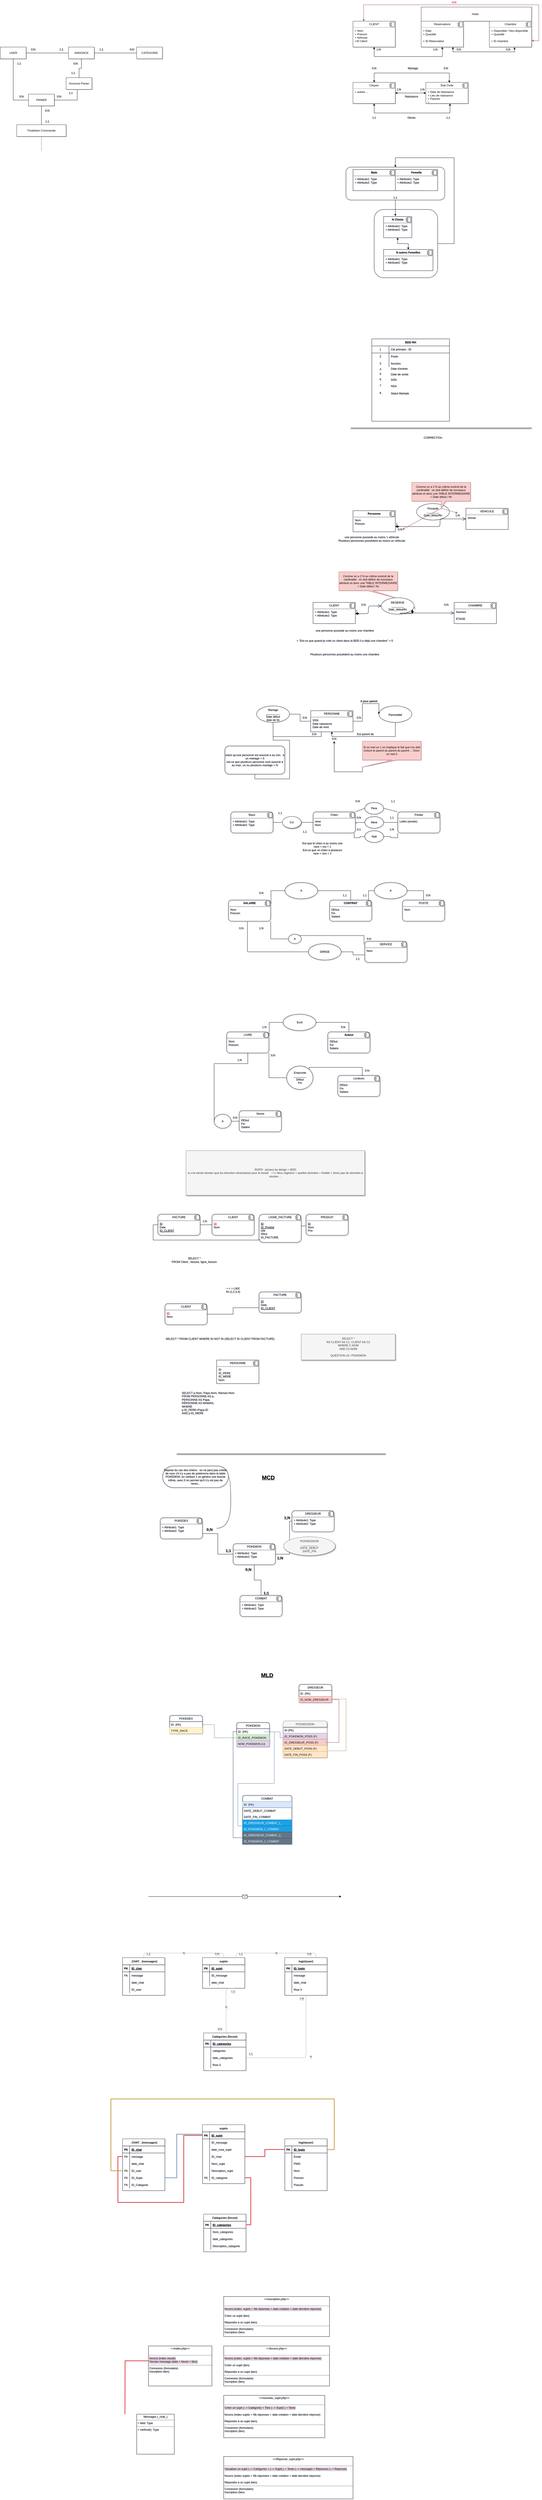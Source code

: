 <mxfile version="13.10.4" type="github">
  <diagram id="MrBrek0n3seMQUjIlNSO" name="Page-1">
    <mxGraphModel dx="3122" dy="1875" grid="1" gridSize="10" guides="1" tooltips="1" connect="1" arrows="1" fold="1" page="1" pageScale="1" pageWidth="850" pageHeight="1100" math="0" shadow="1">
      <root>
        <mxCell id="0" />
        <mxCell id="1" parent="0" />
        <mxCell id="6F4W0MYa69xs5jA9rygy-381" style="edgeStyle=orthogonalEdgeStyle;rounded=0;orthogonalLoop=1;jettySize=auto;html=1;startArrow=none;startFill=0;endArrow=none;endFill=0;fillColor=#647687;strokeColor=#314354;" parent="1" target="6F4W0MYa69xs5jA9rygy-344" edge="1">
          <mxGeometry relative="1" as="geometry">
            <mxPoint x="-440" y="7790" as="sourcePoint" />
            <Array as="points">
              <mxPoint x="-417" y="7790" />
              <mxPoint x="-460" y="7790" />
              <mxPoint x="-460" y="7339" />
            </Array>
          </mxGeometry>
        </mxCell>
        <mxCell id="6F4W0MYa69xs5jA9rygy-72" value="" style="rounded=1;whiteSpace=wrap;html=1;fillColor=none;" parent="1" vertex="1">
          <mxGeometry x="140" y="870" width="270" height="290" as="geometry" />
        </mxCell>
        <mxCell id="6F4W0MYa69xs5jA9rygy-71" value="" style="rounded=1;whiteSpace=wrap;html=1;fillColor=none;" parent="1" vertex="1">
          <mxGeometry x="20" y="690" width="420" height="140" as="geometry" />
        </mxCell>
        <mxCell id="Xpx-qnky7Seq95ZgQuDO-4" value="1;N" style="text;html=1;strokeColor=none;fillColor=none;align=center;verticalAlign=middle;whiteSpace=wrap;rounded=0;" parent="1" vertex="1">
          <mxGeometry x="320" y="180" width="160" height="20" as="geometry" />
        </mxCell>
        <mxCell id="6F4W0MYa69xs5jA9rygy-6" value="Chambre" style="text;html=1;strokeColor=none;fillColor=none;align=center;verticalAlign=middle;whiteSpace=wrap;rounded=0;" parent="1" vertex="1">
          <mxGeometry x="640" y="70" width="160" height="20" as="geometry" />
        </mxCell>
        <mxCell id="6F4W0MYa69xs5jA9rygy-9" value="1;N" style="text;html=1;strokeColor=none;fillColor=none;align=center;verticalAlign=middle;whiteSpace=wrap;rounded=0;" parent="1" vertex="1">
          <mxGeometry x="79" y="180" width="160" height="20" as="geometry" />
        </mxCell>
        <object label="" id="6F4W0MYa69xs5jA9rygy-11">
          <mxCell style="rounded=0;whiteSpace=wrap;html=1;" parent="1" vertex="1">
            <mxGeometry x="340" y="10" width="470" height="60" as="geometry" />
          </mxCell>
        </object>
        <mxCell id="6F4W0MYa69xs5jA9rygy-12" value="&lt;div&gt;Hotel&lt;/div&gt;" style="text;html=1;strokeColor=none;fillColor=none;align=center;verticalAlign=middle;whiteSpace=wrap;rounded=0;" parent="1" vertex="1">
          <mxGeometry x="490" y="30" width="160" height="20" as="geometry" />
        </mxCell>
        <mxCell id="6F4W0MYa69xs5jA9rygy-20" style="edgeStyle=orthogonalEdgeStyle;rounded=0;orthogonalLoop=1;jettySize=auto;html=1;exitX=0.5;exitY=1;exitDx=0;exitDy=0;entryX=0.5;entryY=1;entryDx=0;entryDy=0;startArrow=classic;startFill=1;" parent="1" source="6F4W0MYa69xs5jA9rygy-13" target="6F4W0MYa69xs5jA9rygy-15" edge="1">
          <mxGeometry relative="1" as="geometry">
            <Array as="points">
              <mxPoint x="140" y="220" />
              <mxPoint x="430" y="220" />
            </Array>
          </mxGeometry>
        </mxCell>
        <mxCell id="6F4W0MYa69xs5jA9rygy-13" value="&lt;p style=&quot;margin: 0px ; margin-top: 6px ; text-align: center&quot;&gt;CLIENT&lt;/p&gt;&lt;hr&gt;&lt;p style=&quot;margin: 0px ; margin-left: 8px&quot;&gt;+ Nom&lt;br&gt;+ Prénom&lt;/p&gt;&lt;p style=&quot;margin: 0px ; margin-left: 8px&quot;&gt;+ Adresse&lt;/p&gt;&lt;p style=&quot;margin: 0px ; margin-left: 8px&quot;&gt;+ID Client&lt;br&gt;&lt;/p&gt;" style="align=left;overflow=fill;html=1;dropTarget=0;" parent="1" vertex="1">
          <mxGeometry x="50" y="70" width="180" height="110" as="geometry" />
        </mxCell>
        <mxCell id="6F4W0MYa69xs5jA9rygy-14" value="" style="shape=component;jettyWidth=8;jettyHeight=4;" parent="6F4W0MYa69xs5jA9rygy-13" vertex="1">
          <mxGeometry x="1" width="20" height="20" relative="1" as="geometry">
            <mxPoint x="-24" y="4" as="offset" />
          </mxGeometry>
        </mxCell>
        <mxCell id="6F4W0MYa69xs5jA9rygy-21" style="edgeStyle=orthogonalEdgeStyle;orthogonalLoop=1;jettySize=auto;html=1;exitX=0.75;exitY=1;exitDx=0;exitDy=0;entryX=0.594;entryY=1.009;entryDx=0;entryDy=0;entryPerimeter=0;rounded=0;startArrow=classic;startFill=1;" parent="1" source="6F4W0MYa69xs5jA9rygy-15" target="6F4W0MYa69xs5jA9rygy-17" edge="1">
          <mxGeometry relative="1" as="geometry" />
        </mxCell>
        <mxCell id="6F4W0MYa69xs5jA9rygy-15" value="&lt;p style=&quot;margin: 0px ; margin-top: 6px ; text-align: center&quot;&gt;Reservations&lt;/p&gt;&lt;hr&gt;&lt;p style=&quot;margin: 0px ; margin-left: 8px&quot;&gt;+ Date&lt;br&gt;+ Quantité&lt;/p&gt;&lt;p style=&quot;margin: 0px ; margin-left: 8px&quot;&gt;&lt;br&gt;&lt;/p&gt;&lt;p style=&quot;margin: 0px ; margin-left: 8px&quot;&gt;+ ID Réservation &lt;br&gt;&lt;/p&gt;" style="align=left;overflow=fill;html=1;dropTarget=0;" parent="1" vertex="1">
          <mxGeometry x="340" y="70" width="180" height="110" as="geometry" />
        </mxCell>
        <mxCell id="6F4W0MYa69xs5jA9rygy-16" value="" style="shape=component;jettyWidth=8;jettyHeight=4;" parent="6F4W0MYa69xs5jA9rygy-15" vertex="1">
          <mxGeometry x="1" width="20" height="20" relative="1" as="geometry">
            <mxPoint x="-24" y="4" as="offset" />
          </mxGeometry>
        </mxCell>
        <mxCell id="6F4W0MYa69xs5jA9rygy-24" style="edgeStyle=orthogonalEdgeStyle;rounded=0;orthogonalLoop=1;jettySize=auto;html=1;exitX=1;exitY=0.75;exitDx=0;exitDy=0;entryX=0.25;entryY=0;entryDx=0;entryDy=0;startArrow=classic;startFill=1;fillColor=#f8cecc;strokeColor=#b85450;" parent="1" source="6F4W0MYa69xs5jA9rygy-17" target="6F4W0MYa69xs5jA9rygy-13" edge="1">
          <mxGeometry relative="1" as="geometry">
            <Array as="points">
              <mxPoint x="840" y="153" />
              <mxPoint x="840" />
              <mxPoint x="95" />
            </Array>
          </mxGeometry>
        </mxCell>
        <mxCell id="6F4W0MYa69xs5jA9rygy-17" value="&lt;p style=&quot;margin: 0px ; margin-top: 6px ; text-align: center&quot;&gt;Chambre&lt;/p&gt;&lt;hr&gt;&lt;p style=&quot;margin: 0px ; margin-left: 8px&quot;&gt;+ Disponible / Non-disponible&lt;br&gt;+ Quantité&lt;/p&gt;&lt;p style=&quot;margin: 0px ; margin-left: 8px&quot;&gt;&lt;br&gt;&lt;/p&gt;&lt;p style=&quot;margin: 0px ; margin-left: 8px&quot;&gt;+ ID chambre&lt;br&gt;&lt;/p&gt;" style="align=left;overflow=fill;html=1;dropTarget=0;" parent="1" vertex="1">
          <mxGeometry x="630" y="70" width="180" height="110" as="geometry" />
        </mxCell>
        <mxCell id="6F4W0MYa69xs5jA9rygy-18" value="" style="shape=component;jettyWidth=8;jettyHeight=4;" parent="6F4W0MYa69xs5jA9rygy-17" vertex="1">
          <mxGeometry x="1" width="20" height="20" relative="1" as="geometry">
            <mxPoint x="-24" y="4" as="offset" />
          </mxGeometry>
        </mxCell>
        <mxCell id="6F4W0MYa69xs5jA9rygy-22" value="0;N" style="text;html=1;strokeColor=none;fillColor=none;align=center;verticalAlign=middle;whiteSpace=wrap;rounded=0;" parent="1" vertex="1">
          <mxGeometry x="420" y="180" width="160" height="20" as="geometry" />
        </mxCell>
        <mxCell id="6F4W0MYa69xs5jA9rygy-23" value="0;N" style="text;html=1;strokeColor=none;fillColor=none;align=center;verticalAlign=middle;whiteSpace=wrap;rounded=0;" parent="1" vertex="1">
          <mxGeometry x="630" y="180" width="160" height="20" as="geometry" />
        </mxCell>
        <mxCell id="6F4W0MYa69xs5jA9rygy-25" value="&lt;font color=&quot;#FF0000&quot;&gt;0;N&lt;/font&gt;" style="text;html=1;strokeColor=none;fillColor=none;align=center;verticalAlign=middle;whiteSpace=wrap;rounded=0;" parent="1" vertex="1">
          <mxGeometry x="400" y="-20" width="160" height="20" as="geometry" />
        </mxCell>
        <mxCell id="6F4W0MYa69xs5jA9rygy-35" style="edgeStyle=orthogonalEdgeStyle;rounded=0;orthogonalLoop=1;jettySize=auto;html=1;exitX=0.5;exitY=0;exitDx=0;exitDy=0;entryX=0.553;entryY=0.01;entryDx=0;entryDy=0;entryPerimeter=0;startArrow=classic;startFill=1;" parent="1" source="6F4W0MYa69xs5jA9rygy-27" target="6F4W0MYa69xs5jA9rygy-31" edge="1">
          <mxGeometry relative="1" as="geometry">
            <Array as="points">
              <mxPoint x="140" y="290" />
              <mxPoint x="459" y="290" />
            </Array>
          </mxGeometry>
        </mxCell>
        <mxCell id="6F4W0MYa69xs5jA9rygy-36" style="edgeStyle=orthogonalEdgeStyle;rounded=0;orthogonalLoop=1;jettySize=auto;html=1;exitX=0.5;exitY=1;exitDx=0;exitDy=0;entryX=0.569;entryY=1.006;entryDx=0;entryDy=0;entryPerimeter=0;startArrow=classic;startFill=1;" parent="1" source="6F4W0MYa69xs5jA9rygy-27" target="6F4W0MYa69xs5jA9rygy-31" edge="1">
          <mxGeometry relative="1" as="geometry">
            <Array as="points">
              <mxPoint x="140" y="460" />
              <mxPoint x="462" y="460" />
            </Array>
          </mxGeometry>
        </mxCell>
        <mxCell id="6F4W0MYa69xs5jA9rygy-27" value="&lt;p style=&quot;margin: 0px ; margin-top: 6px ; text-align: center&quot;&gt;Citoyen&lt;/p&gt;&lt;hr&gt;&lt;p style=&quot;margin: 0px ; margin-left: 8px&quot;&gt;+ autres ...&lt;br&gt;&lt;/p&gt;" style="align=left;overflow=fill;html=1;dropTarget=0;" parent="1" vertex="1">
          <mxGeometry x="50" y="330" width="180" height="90" as="geometry" />
        </mxCell>
        <mxCell id="6F4W0MYa69xs5jA9rygy-28" value="" style="shape=component;jettyWidth=8;jettyHeight=4;" parent="6F4W0MYa69xs5jA9rygy-27" vertex="1">
          <mxGeometry x="1" width="20" height="20" relative="1" as="geometry">
            <mxPoint x="-24" y="4" as="offset" />
          </mxGeometry>
        </mxCell>
        <mxCell id="6F4W0MYa69xs5jA9rygy-30" style="edgeStyle=orthogonalEdgeStyle;rounded=0;orthogonalLoop=1;jettySize=auto;html=1;exitX=1;exitY=0.5;exitDx=0;exitDy=0;startArrow=classic;startFill=1;" parent="1" source="6F4W0MYa69xs5jA9rygy-27" target="6F4W0MYa69xs5jA9rygy-31" edge="1">
          <mxGeometry relative="1" as="geometry">
            <mxPoint x="350" y="410" as="targetPoint" />
            <mxPoint x="123.0" y="370" as="sourcePoint" />
          </mxGeometry>
        </mxCell>
        <mxCell id="6F4W0MYa69xs5jA9rygy-31" value="&lt;p style=&quot;margin: 0px ; margin-top: 6px ; text-align: center&quot;&gt;État Civile&lt;br&gt;&lt;/p&gt;&lt;hr&gt;&lt;p style=&quot;margin: 0px ; margin-left: 8px&quot;&gt;+ Date de Naissance&lt;br&gt;+ Lieu de naissance&lt;/p&gt;&lt;p style=&quot;margin: 0px ; margin-left: 8px&quot;&gt;+ Parents&lt;/p&gt;&lt;p style=&quot;margin: 0px ; margin-left: 8px&quot;&gt;+ &lt;br&gt;&lt;/p&gt;" style="align=left;overflow=fill;html=1;dropTarget=0;" parent="1" vertex="1">
          <mxGeometry x="360" y="330" width="180" height="90" as="geometry" />
        </mxCell>
        <mxCell id="6F4W0MYa69xs5jA9rygy-32" value="" style="shape=component;jettyWidth=8;jettyHeight=4;" parent="6F4W0MYa69xs5jA9rygy-31" vertex="1">
          <mxGeometry x="1" width="20" height="20" relative="1" as="geometry">
            <mxPoint x="-24" y="4" as="offset" />
          </mxGeometry>
        </mxCell>
        <mxCell id="6F4W0MYa69xs5jA9rygy-33" value="1;N" style="text;html=1;strokeColor=none;fillColor=none;align=center;verticalAlign=middle;whiteSpace=wrap;rounded=0;" parent="1" vertex="1">
          <mxGeometry x="210" y="350" width="70" height="20" as="geometry" />
        </mxCell>
        <mxCell id="6F4W0MYa69xs5jA9rygy-34" value="1;N" style="text;html=1;strokeColor=none;fillColor=none;align=center;verticalAlign=middle;whiteSpace=wrap;rounded=0;" parent="1" vertex="1">
          <mxGeometry x="310" y="350" width="70" height="20" as="geometry" />
        </mxCell>
        <mxCell id="6F4W0MYa69xs5jA9rygy-41" value="0;N" style="text;html=1;strokeColor=none;fillColor=none;align=center;verticalAlign=middle;whiteSpace=wrap;rounded=0;" parent="1" vertex="1">
          <mxGeometry x="105" y="260" width="70" height="20" as="geometry" />
        </mxCell>
        <mxCell id="6F4W0MYa69xs5jA9rygy-42" value="0;N" style="text;html=1;strokeColor=none;fillColor=none;align=center;verticalAlign=middle;whiteSpace=wrap;rounded=0;" parent="1" vertex="1">
          <mxGeometry x="410" y="260" width="70" height="20" as="geometry" />
        </mxCell>
        <mxCell id="6F4W0MYa69xs5jA9rygy-43" value="1;1" style="text;html=1;strokeColor=none;fillColor=none;align=center;verticalAlign=middle;whiteSpace=wrap;rounded=0;" parent="1" vertex="1">
          <mxGeometry x="105" y="470" width="70" height="20" as="geometry" />
        </mxCell>
        <mxCell id="6F4W0MYa69xs5jA9rygy-44" value="1;1" style="text;html=1;strokeColor=none;fillColor=none;align=center;verticalAlign=middle;whiteSpace=wrap;rounded=0;" parent="1" vertex="1">
          <mxGeometry x="420" y="470" width="70" height="20" as="geometry" />
        </mxCell>
        <mxCell id="6F4W0MYa69xs5jA9rygy-45" value="Mariage" style="text;html=1;strokeColor=none;fillColor=none;align=center;verticalAlign=middle;whiteSpace=wrap;rounded=0;" parent="1" vertex="1">
          <mxGeometry x="270" y="260" width="70" height="20" as="geometry" />
        </mxCell>
        <mxCell id="6F4W0MYa69xs5jA9rygy-46" value="Naissance" style="text;html=1;strokeColor=none;fillColor=none;align=center;verticalAlign=middle;whiteSpace=wrap;rounded=0;" parent="1" vertex="1">
          <mxGeometry x="264" y="380" width="70" height="20" as="geometry" />
        </mxCell>
        <mxCell id="6F4W0MYa69xs5jA9rygy-47" value="Décés" style="text;html=1;strokeColor=none;fillColor=none;align=center;verticalAlign=middle;whiteSpace=wrap;rounded=0;" parent="1" vertex="1">
          <mxGeometry x="264" y="470" width="70" height="20" as="geometry" />
        </mxCell>
        <mxCell id="6F4W0MYa69xs5jA9rygy-65" style="edgeStyle=orthogonalEdgeStyle;rounded=0;orthogonalLoop=1;jettySize=auto;html=1;exitX=0.5;exitY=1;exitDx=0;exitDy=0;entryX=0.417;entryY=-0.022;entryDx=0;entryDy=0;entryPerimeter=0;startArrow=none;startFill=0;" parent="1" source="6F4W0MYa69xs5jA9rygy-71" target="6F4W0MYa69xs5jA9rygy-52" edge="1">
          <mxGeometry relative="1" as="geometry" />
        </mxCell>
        <mxCell id="6F4W0MYa69xs5jA9rygy-48" value="&lt;p style=&quot;margin: 0px ; margin-top: 6px ; text-align: center&quot;&gt;&lt;b&gt;Male&lt;br&gt;&lt;/b&gt;&lt;/p&gt;&lt;hr&gt;&lt;p style=&quot;margin: 0px ; margin-left: 8px&quot;&gt;+ Attribute1: Type&lt;br&gt;+ Attribute2: Type&lt;/p&gt;" style="align=left;overflow=fill;html=1;dropTarget=0;fillColor=none;" parent="1" vertex="1">
          <mxGeometry x="50" y="700" width="180" height="90" as="geometry" />
        </mxCell>
        <mxCell id="6F4W0MYa69xs5jA9rygy-49" value="" style="shape=component;jettyWidth=8;jettyHeight=4;" parent="6F4W0MYa69xs5jA9rygy-48" vertex="1">
          <mxGeometry x="1" width="20" height="20" relative="1" as="geometry">
            <mxPoint x="-24" y="4" as="offset" />
          </mxGeometry>
        </mxCell>
        <mxCell id="6F4W0MYa69xs5jA9rygy-50" value="&lt;p style=&quot;margin: 0px ; margin-top: 6px ; text-align: center&quot;&gt;&lt;b&gt;Femelle&lt;br&gt;&lt;/b&gt;&lt;/p&gt;&lt;hr&gt;&lt;p style=&quot;margin: 0px ; margin-left: 8px&quot;&gt;+ Attribute1: Type&lt;br&gt;+ Attribute2: Type&lt;/p&gt;" style="align=left;overflow=fill;html=1;dropTarget=0;fillColor=none;" parent="1" vertex="1">
          <mxGeometry x="230" y="700" width="180" height="90" as="geometry" />
        </mxCell>
        <mxCell id="6F4W0MYa69xs5jA9rygy-51" value="" style="shape=component;jettyWidth=8;jettyHeight=4;" parent="6F4W0MYa69xs5jA9rygy-50" vertex="1">
          <mxGeometry x="1" width="20" height="20" relative="1" as="geometry">
            <mxPoint x="-24" y="4" as="offset" />
          </mxGeometry>
        </mxCell>
        <mxCell id="6F4W0MYa69xs5jA9rygy-66" style="edgeStyle=orthogonalEdgeStyle;rounded=0;orthogonalLoop=1;jettySize=auto;html=1;exitX=0.5;exitY=1;exitDx=0;exitDy=0;entryX=0.5;entryY=0;entryDx=0;entryDy=0;startArrow=classic;startFill=1;" parent="1" source="6F4W0MYa69xs5jA9rygy-52" target="6F4W0MYa69xs5jA9rygy-62" edge="1">
          <mxGeometry relative="1" as="geometry" />
        </mxCell>
        <mxCell id="6F4W0MYa69xs5jA9rygy-67" style="edgeStyle=orthogonalEdgeStyle;rounded=0;orthogonalLoop=1;jettySize=auto;html=1;exitX=1;exitY=0.5;exitDx=0;exitDy=0;entryX=0.5;entryY=0;entryDx=0;entryDy=0;startArrow=none;startFill=0;" parent="1" source="6F4W0MYa69xs5jA9rygy-72" target="6F4W0MYa69xs5jA9rygy-71" edge="1">
          <mxGeometry relative="1" as="geometry">
            <Array as="points">
              <mxPoint x="480" y="1015" />
              <mxPoint x="480" y="650" />
              <mxPoint x="230" y="650" />
            </Array>
          </mxGeometry>
        </mxCell>
        <mxCell id="6F4W0MYa69xs5jA9rygy-52" value="&lt;p style=&quot;margin: 0px ; margin-top: 6px ; text-align: center&quot;&gt;&lt;b&gt;N Chiots&lt;br&gt;&lt;/b&gt;&lt;/p&gt;&lt;hr&gt;&lt;p style=&quot;margin: 0px ; margin-left: 8px&quot;&gt;+ Attribute1: Type&lt;br&gt;+ Attribute2: Type&lt;/p&gt;" style="align=left;overflow=fill;html=1;dropTarget=0;fillColor=none;" parent="1" vertex="1">
          <mxGeometry x="180" y="900" width="120" height="90" as="geometry" />
        </mxCell>
        <mxCell id="6F4W0MYa69xs5jA9rygy-53" value="" style="shape=component;jettyWidth=8;jettyHeight=4;" parent="6F4W0MYa69xs5jA9rygy-52" vertex="1">
          <mxGeometry x="1" width="20" height="20" relative="1" as="geometry">
            <mxPoint x="-24" y="4" as="offset" />
          </mxGeometry>
        </mxCell>
        <mxCell id="6F4W0MYa69xs5jA9rygy-62" value="&lt;p style=&quot;margin: 0px ; margin-top: 6px ; text-align: center&quot;&gt;&lt;b&gt;N autres Femelles&lt;br&gt;&lt;/b&gt;&lt;/p&gt;&lt;hr&gt;&lt;p style=&quot;margin: 0px ; margin-left: 8px&quot;&gt;+ Attribute1: Type&lt;br&gt;+ Attribute2: Type&lt;/p&gt;" style="align=left;overflow=fill;html=1;dropTarget=0;fillColor=none;" parent="1" vertex="1">
          <mxGeometry x="180" y="1040" width="210" height="90" as="geometry" />
        </mxCell>
        <mxCell id="6F4W0MYa69xs5jA9rygy-63" value="" style="shape=component;jettyWidth=8;jettyHeight=4;" parent="6F4W0MYa69xs5jA9rygy-62" vertex="1">
          <mxGeometry x="1" width="20" height="20" relative="1" as="geometry">
            <mxPoint x="-24" y="4" as="offset" />
          </mxGeometry>
        </mxCell>
        <mxCell id="6F4W0MYa69xs5jA9rygy-69" value="1;1" style="text;html=1;strokeColor=none;fillColor=none;align=center;verticalAlign=middle;whiteSpace=wrap;rounded=0;rotation=0;" parent="1" vertex="1">
          <mxGeometry x="180" y="810" width="100" height="20" as="geometry" />
        </mxCell>
        <mxCell id="6F4W0MYa69xs5jA9rygy-73" value="BDD RH" style="shape=table;html=1;whiteSpace=wrap;startSize=30;container=1;collapsible=0;childLayout=tableLayout;fixedRows=1;rowLines=0;fontStyle=1;align=center;fillColor=none;" parent="1" vertex="1">
          <mxGeometry x="130" y="1420" width="330" height="350" as="geometry" />
        </mxCell>
        <mxCell id="6F4W0MYa69xs5jA9rygy-74" value="" style="shape=partialRectangle;html=1;whiteSpace=wrap;collapsible=0;dropTarget=0;pointerEvents=0;fillColor=none;top=0;left=0;bottom=1;right=0;points=[[0,0.5],[1,0.5]];portConstraint=eastwest;" parent="6F4W0MYa69xs5jA9rygy-73" vertex="1">
          <mxGeometry y="30" width="330" height="30" as="geometry" />
        </mxCell>
        <mxCell id="6F4W0MYa69xs5jA9rygy-75" value="1" style="shape=partialRectangle;html=1;whiteSpace=wrap;connectable=0;fillColor=none;top=0;left=0;bottom=0;right=0;overflow=hidden;" parent="6F4W0MYa69xs5jA9rygy-74" vertex="1">
          <mxGeometry width="73" height="30" as="geometry" />
        </mxCell>
        <mxCell id="6F4W0MYa69xs5jA9rygy-76" value="Clé primaire : ID" style="shape=partialRectangle;html=1;whiteSpace=wrap;connectable=0;fillColor=none;top=0;left=0;bottom=0;right=0;align=left;spacingLeft=6;overflow=hidden;" parent="6F4W0MYa69xs5jA9rygy-74" vertex="1">
          <mxGeometry x="73" width="257" height="30" as="geometry" />
        </mxCell>
        <mxCell id="6F4W0MYa69xs5jA9rygy-77" value="" style="shape=partialRectangle;html=1;whiteSpace=wrap;collapsible=0;dropTarget=0;pointerEvents=0;fillColor=none;top=0;left=0;bottom=0;right=0;points=[[0,0.5],[1,0.5]];portConstraint=eastwest;" parent="6F4W0MYa69xs5jA9rygy-73" vertex="1">
          <mxGeometry y="60" width="330" height="30" as="geometry" />
        </mxCell>
        <mxCell id="6F4W0MYa69xs5jA9rygy-78" value="2" style="shape=partialRectangle;html=1;whiteSpace=wrap;connectable=0;fillColor=none;top=0;left=0;bottom=0;right=0;overflow=hidden;" parent="6F4W0MYa69xs5jA9rygy-77" vertex="1">
          <mxGeometry width="73" height="30" as="geometry" />
        </mxCell>
        <mxCell id="6F4W0MYa69xs5jA9rygy-79" value="Poste" style="shape=partialRectangle;html=1;whiteSpace=wrap;connectable=0;fillColor=none;top=0;left=0;bottom=0;right=0;align=left;spacingLeft=6;overflow=hidden;" parent="6F4W0MYa69xs5jA9rygy-77" vertex="1">
          <mxGeometry x="73" width="257" height="30" as="geometry" />
        </mxCell>
        <mxCell id="6F4W0MYa69xs5jA9rygy-80" value="" style="shape=partialRectangle;html=1;whiteSpace=wrap;collapsible=0;dropTarget=0;pointerEvents=0;fillColor=none;top=0;left=0;bottom=0;right=0;points=[[0,0.5],[1,0.5]];portConstraint=eastwest;" parent="6F4W0MYa69xs5jA9rygy-73" vertex="1">
          <mxGeometry y="90" width="330" height="30" as="geometry" />
        </mxCell>
        <mxCell id="6F4W0MYa69xs5jA9rygy-81" value="3" style="shape=partialRectangle;html=1;whiteSpace=wrap;connectable=0;fillColor=none;top=0;left=0;bottom=0;right=0;overflow=hidden;" parent="6F4W0MYa69xs5jA9rygy-80" vertex="1">
          <mxGeometry width="73" height="30" as="geometry" />
        </mxCell>
        <mxCell id="6F4W0MYa69xs5jA9rygy-82" value="fonction" style="shape=partialRectangle;html=1;whiteSpace=wrap;connectable=0;fillColor=none;top=0;left=0;bottom=0;right=0;align=left;spacingLeft=6;overflow=hidden;" parent="6F4W0MYa69xs5jA9rygy-80" vertex="1">
          <mxGeometry x="73" width="257" height="30" as="geometry" />
        </mxCell>
        <mxCell id="6F4W0MYa69xs5jA9rygy-83" value="4" style="shape=partialRectangle;html=1;whiteSpace=wrap;connectable=0;fillColor=none;top=0;left=0;bottom=0;right=0;overflow=hidden;" parent="1" vertex="1">
          <mxGeometry x="130" y="1529" width="73" height="40" as="geometry" />
        </mxCell>
        <mxCell id="6F4W0MYa69xs5jA9rygy-84" value="5" style="shape=partialRectangle;html=1;whiteSpace=wrap;connectable=0;fillColor=none;top=0;left=0;bottom=0;right=0;overflow=hidden;" parent="1" vertex="1">
          <mxGeometry x="130" y="1549" width="73" height="40" as="geometry" />
        </mxCell>
        <mxCell id="6F4W0MYa69xs5jA9rygy-85" value="6" style="shape=partialRectangle;html=1;whiteSpace=wrap;connectable=0;fillColor=none;top=0;left=0;bottom=0;right=0;overflow=hidden;" parent="1" vertex="1">
          <mxGeometry x="130" y="1572" width="73" height="40" as="geometry" />
        </mxCell>
        <mxCell id="6F4W0MYa69xs5jA9rygy-86" value="Date d&#39;entrée" style="shape=partialRectangle;html=1;whiteSpace=wrap;connectable=0;fillColor=none;top=0;left=0;bottom=0;right=0;align=left;spacingLeft=6;overflow=hidden;" parent="1" vertex="1">
          <mxGeometry x="203" y="1532" width="257" height="30" as="geometry" />
        </mxCell>
        <mxCell id="6F4W0MYa69xs5jA9rygy-87" value="Date de sortie" style="shape=partialRectangle;html=1;whiteSpace=wrap;connectable=0;fillColor=none;top=0;left=0;bottom=0;right=0;align=left;spacingLeft=6;overflow=hidden;" parent="1" vertex="1">
          <mxGeometry x="203" y="1556" width="257" height="30" as="geometry" />
        </mxCell>
        <mxCell id="6F4W0MYa69xs5jA9rygy-88" value="SSN" style="shape=partialRectangle;html=1;whiteSpace=wrap;connectable=0;fillColor=none;top=0;left=0;bottom=0;right=0;align=left;spacingLeft=6;overflow=hidden;" parent="1" vertex="1">
          <mxGeometry x="203" y="1579" width="257" height="30" as="geometry" />
        </mxCell>
        <mxCell id="6F4W0MYa69xs5jA9rygy-89" value="7" style="shape=partialRectangle;html=1;whiteSpace=wrap;connectable=0;fillColor=none;top=0;left=0;bottom=0;right=0;overflow=hidden;" parent="1" vertex="1">
          <mxGeometry x="130" y="1599" width="73" height="40" as="geometry" />
        </mxCell>
        <mxCell id="6F4W0MYa69xs5jA9rygy-90" value="NSA" style="shape=partialRectangle;html=1;whiteSpace=wrap;connectable=0;fillColor=none;top=0;left=0;bottom=0;right=0;align=left;spacingLeft=6;overflow=hidden;" parent="1" vertex="1">
          <mxGeometry x="203" y="1606" width="257" height="30" as="geometry" />
        </mxCell>
        <mxCell id="6F4W0MYa69xs5jA9rygy-91" value="Statut Maritale" style="shape=partialRectangle;html=1;whiteSpace=wrap;connectable=0;fillColor=none;top=0;left=0;bottom=0;right=0;align=left;spacingLeft=6;overflow=hidden;" parent="1" vertex="1">
          <mxGeometry x="203" y="1637" width="257" height="30" as="geometry" />
        </mxCell>
        <mxCell id="6F4W0MYa69xs5jA9rygy-92" value="8" style="shape=partialRectangle;html=1;whiteSpace=wrap;connectable=0;fillColor=none;top=0;left=0;bottom=0;right=0;overflow=hidden;" parent="1" vertex="1">
          <mxGeometry x="130" y="1630" width="73" height="40" as="geometry" />
        </mxCell>
        <mxCell id="6F4W0MYa69xs5jA9rygy-93" value="&lt;p style=&quot;margin: 0px ; margin-top: 6px ; text-align: center&quot;&gt;&lt;b&gt;Personne&lt;/b&gt;&lt;/p&gt;&lt;hr&gt;&lt;p style=&quot;margin: 0px ; margin-left: 8px&quot;&gt;Nom&lt;br&gt;Prenom&lt;/p&gt;" style="align=left;overflow=fill;html=1;dropTarget=0;fillColor=none;" parent="1" vertex="1">
          <mxGeometry x="50" y="2150" width="180" height="90" as="geometry" />
        </mxCell>
        <mxCell id="6F4W0MYa69xs5jA9rygy-94" value="" style="shape=component;jettyWidth=8;jettyHeight=4;" parent="6F4W0MYa69xs5jA9rygy-93" vertex="1">
          <mxGeometry x="1" width="20" height="20" relative="1" as="geometry">
            <mxPoint x="-24" y="4" as="offset" />
          </mxGeometry>
        </mxCell>
        <mxCell id="6F4W0MYa69xs5jA9rygy-95" value="&lt;p style=&quot;margin: 0px ; margin-top: 6px ; text-align: center&quot;&gt;VEHICULE&lt;/p&gt;&lt;hr&gt;&lt;p style=&quot;margin: 0px ; margin-left: 8px&quot;&gt;Immat&lt;/p&gt;" style="align=left;overflow=fill;html=1;dropTarget=0;fillColor=none;" parent="1" vertex="1">
          <mxGeometry x="530" y="2140" width="180" height="90" as="geometry" />
        </mxCell>
        <mxCell id="6F4W0MYa69xs5jA9rygy-96" value="" style="shape=component;jettyWidth=8;jettyHeight=4;" parent="6F4W0MYa69xs5jA9rygy-95" vertex="1">
          <mxGeometry x="1" width="20" height="20" relative="1" as="geometry">
            <mxPoint x="-24" y="4" as="offset" />
          </mxGeometry>
        </mxCell>
        <mxCell id="6F4W0MYa69xs5jA9rygy-97" value="&lt;div&gt;Possede&lt;/div&gt;&lt;div&gt;________&lt;/div&gt;&lt;div&gt;Date_debut/fin&lt;br&gt;&lt;/div&gt;" style="ellipse;whiteSpace=wrap;html=1;fillColor=none;" parent="1" vertex="1">
          <mxGeometry x="320" y="2120" width="140" height="70" as="geometry" />
        </mxCell>
        <mxCell id="6F4W0MYa69xs5jA9rygy-98" value="1" style="endArrow=open;html=1;endSize=12;startArrow=diamondThin;startSize=14;startFill=1;edgeStyle=orthogonalEdgeStyle;align=left;verticalAlign=bottom;entryX=0;entryY=0.5;entryDx=0;entryDy=0;exitX=1;exitY=0.75;exitDx=0;exitDy=0;" parent="1" source="6F4W0MYa69xs5jA9rygy-93" target="6F4W0MYa69xs5jA9rygy-95" edge="1">
          <mxGeometry x="-1" y="3" relative="1" as="geometry">
            <mxPoint x="225" y="2200" as="sourcePoint" />
            <mxPoint x="385" y="2200" as="targetPoint" />
            <Array as="points">
              <mxPoint x="420" y="2218" />
              <mxPoint x="420" y="2185" />
            </Array>
          </mxGeometry>
        </mxCell>
        <mxCell id="6F4W0MYa69xs5jA9rygy-99" value="0;N" style="text;html=1;strokeColor=none;fillColor=none;align=center;verticalAlign=middle;whiteSpace=wrap;rounded=0;" parent="1" vertex="1">
          <mxGeometry x="165" y="2220" width="170" height="20" as="geometry" />
        </mxCell>
        <mxCell id="6F4W0MYa69xs5jA9rygy-100" value="1;N" style="text;html=1;strokeColor=none;fillColor=none;align=center;verticalAlign=middle;whiteSpace=wrap;rounded=0;" parent="1" vertex="1">
          <mxGeometry x="410" y="2160" width="170" height="20" as="geometry" />
        </mxCell>
        <mxCell id="6F4W0MYa69xs5jA9rygy-101" value="" style="shape=link;html=1;startArrow=none;startFill=0;" parent="1" edge="1">
          <mxGeometry width="100" relative="1" as="geometry">
            <mxPoint x="40" y="1800" as="sourcePoint" />
            <mxPoint x="810" y="1800" as="targetPoint" />
          </mxGeometry>
        </mxCell>
        <mxCell id="6F4W0MYa69xs5jA9rygy-102" value="CORRECTIOn" style="text;html=1;strokeColor=none;fillColor=none;align=center;verticalAlign=middle;whiteSpace=wrap;rounded=0;" parent="1" vertex="1">
          <mxGeometry x="370" y="1830" width="40" height="20" as="geometry" />
        </mxCell>
        <mxCell id="6F4W0MYa69xs5jA9rygy-103" value="Comme on a 2 N au même endroit de la cardinalité : on doit définir de nouveaux attributs et donc une TABLE INTERMEDIAIRE = Date début / fin" style="shape=callout;whiteSpace=wrap;html=1;perimeter=calloutPerimeter;fillColor=#f8cecc;strokeColor=#b85450;" parent="1" vertex="1">
          <mxGeometry x="300" y="2030" width="250" height="110" as="geometry" />
        </mxCell>
        <mxCell id="6F4W0MYa69xs5jA9rygy-105" value="" style="endArrow=classic;html=1;exitX=0;exitY=0;exitDx=125;exitDy=110;exitPerimeter=0;fillColor=#f8cecc;strokeColor=#b85450;" parent="1" source="6F4W0MYa69xs5jA9rygy-103" edge="1">
          <mxGeometry width="50" height="50" relative="1" as="geometry">
            <mxPoint x="480" y="2410" as="sourcePoint" />
            <mxPoint x="260" y="2230" as="targetPoint" />
          </mxGeometry>
        </mxCell>
        <mxCell id="6F4W0MYa69xs5jA9rygy-106" value="" style="endArrow=classic;html=1;exitX=0;exitY=0;exitDx=125;exitDy=110;exitPerimeter=0;entryX=0.5;entryY=0;entryDx=0;entryDy=0;fillColor=#f8cecc;strokeColor=#b85450;" parent="1" source="6F4W0MYa69xs5jA9rygy-103" target="6F4W0MYa69xs5jA9rygy-100" edge="1">
          <mxGeometry width="50" height="50" relative="1" as="geometry">
            <mxPoint x="480" y="2410" as="sourcePoint" />
            <mxPoint x="530" y="2360" as="targetPoint" />
          </mxGeometry>
        </mxCell>
        <mxCell id="6F4W0MYa69xs5jA9rygy-107" value="&lt;div&gt;une personne possede au moins 1 véhicule &lt;br&gt;&lt;/div&gt;&lt;div&gt;Plusieurs personnes possédent au moins un véhicule &lt;br&gt;&lt;/div&gt;" style="text;html=1;strokeColor=none;fillColor=none;align=center;verticalAlign=middle;whiteSpace=wrap;rounded=0;" parent="1" vertex="1">
          <mxGeometry x="-80" y="2260" width="420" height="20" as="geometry" />
        </mxCell>
        <mxCell id="6F4W0MYa69xs5jA9rygy-108" value="&lt;p style=&quot;margin: 0px ; margin-top: 6px ; text-align: center&quot;&gt;CLIENT&lt;/p&gt;&lt;hr&gt;&lt;p style=&quot;margin: 0px ; margin-left: 8px&quot;&gt;+ Attribute1: Type&lt;br&gt;+ Attribute2: Type&lt;/p&gt;" style="align=left;overflow=fill;html=1;dropTarget=0;fillColor=none;" parent="1" vertex="1">
          <mxGeometry x="-120" y="2540" width="180" height="90" as="geometry" />
        </mxCell>
        <mxCell id="6F4W0MYa69xs5jA9rygy-109" value="" style="shape=component;jettyWidth=8;jettyHeight=4;" parent="6F4W0MYa69xs5jA9rygy-108" vertex="1">
          <mxGeometry x="1" width="20" height="20" relative="1" as="geometry">
            <mxPoint x="-24" y="4" as="offset" />
          </mxGeometry>
        </mxCell>
        <mxCell id="6F4W0MYa69xs5jA9rygy-110" value="&lt;p style=&quot;margin: 0px ; margin-top: 6px ; text-align: center&quot;&gt;CHAMBRE&lt;/p&gt;&lt;hr&gt;&lt;p style=&quot;margin: 0px ; margin-left: 8px&quot;&gt;Numero&lt;/p&gt;&lt;p style=&quot;margin: 0px ; margin-left: 8px&quot;&gt;&lt;br&gt;&lt;/p&gt;&lt;p style=&quot;margin: 0px ; margin-left: 8px&quot;&gt;ETAGE&lt;/p&gt;" style="align=left;overflow=fill;html=1;dropTarget=0;fillColor=none;" parent="1" vertex="1">
          <mxGeometry x="480" y="2540" width="180" height="90" as="geometry" />
        </mxCell>
        <mxCell id="6F4W0MYa69xs5jA9rygy-111" value="" style="shape=component;jettyWidth=8;jettyHeight=4;" parent="6F4W0MYa69xs5jA9rygy-110" vertex="1">
          <mxGeometry x="1" width="20" height="20" relative="1" as="geometry">
            <mxPoint x="-24" y="4" as="offset" />
          </mxGeometry>
        </mxCell>
        <mxCell id="6F4W0MYa69xs5jA9rygy-112" value="&lt;div&gt;une personne possede au moins une chambre&lt;/div&gt;&lt;div&gt;&lt;br&gt;&lt;/div&gt;&lt;div&gt;&lt;br&gt;&lt;/div&gt;&lt;div&gt;= &quot;Est-ce que quand je créé un client dans la BDD il a déjà une chambre&quot; = 0&lt;br&gt;&lt;/div&gt;&lt;div&gt;&lt;br&gt;&lt;/div&gt;&lt;div&gt;&lt;br&gt;&lt;/div&gt;&lt;div&gt;&lt;br&gt;&lt;/div&gt;&lt;div&gt;Plusieurs personnes possédent au moins une chambre&lt;br&gt;&lt;/div&gt;" style="text;html=1;strokeColor=none;fillColor=none;align=center;verticalAlign=middle;whiteSpace=wrap;rounded=0;" parent="1" vertex="1">
          <mxGeometry x="-220" y="2700" width="470" height="20" as="geometry" />
        </mxCell>
        <mxCell id="6F4W0MYa69xs5jA9rygy-116" value="0;N" style="text;html=1;strokeColor=none;fillColor=none;align=center;verticalAlign=middle;whiteSpace=wrap;rounded=0;" parent="1" vertex="1">
          <mxGeometry x="10" y="2540" width="170" height="20" as="geometry" />
        </mxCell>
        <mxCell id="6F4W0MYa69xs5jA9rygy-118" value="1" style="endArrow=open;html=1;endSize=12;startArrow=diamondThin;startSize=14;startFill=1;edgeStyle=orthogonalEdgeStyle;align=left;verticalAlign=bottom;entryX=0;entryY=0.5;entryDx=0;entryDy=0;exitX=1;exitY=0.75;exitDx=0;exitDy=0;" parent="1" source="6F4W0MYa69xs5jA9rygy-117" target="6F4W0MYa69xs5jA9rygy-110" edge="1">
          <mxGeometry x="-1" y="3" relative="1" as="geometry">
            <mxPoint x="60" y="2587.5" as="sourcePoint" />
            <mxPoint x="360" y="2555" as="targetPoint" />
            <Array as="points">
              <mxPoint x="250" y="2588" />
              <mxPoint x="250" y="2585" />
            </Array>
          </mxGeometry>
        </mxCell>
        <mxCell id="6F4W0MYa69xs5jA9rygy-119" value="Comme on a 2 N au même endroit de la cardinalité : on doit définir de nouveaux attributs et donc une TABLE INTERMEDIAIRE = Date début / fin" style="shape=callout;whiteSpace=wrap;html=1;perimeter=calloutPerimeter;fillColor=#f8cecc;strokeColor=#b85450;position2=0.96;" parent="1" vertex="1">
          <mxGeometry x="-10" y="2410" width="250" height="110" as="geometry" />
        </mxCell>
        <mxCell id="6F4W0MYa69xs5jA9rygy-120" value="0;N" style="text;html=1;strokeColor=none;fillColor=none;align=center;verticalAlign=middle;whiteSpace=wrap;rounded=0;" parent="1" vertex="1">
          <mxGeometry x="362" y="2540" width="170" height="20" as="geometry" />
        </mxCell>
        <mxCell id="6F4W0MYa69xs5jA9rygy-117" value="&lt;div&gt;RESERVE&lt;/div&gt;&lt;div&gt;________&lt;/div&gt;&lt;div&gt;Date_debut/fin&lt;br&gt;&lt;/div&gt;" style="ellipse;whiteSpace=wrap;html=1;fillColor=none;" parent="1" vertex="1">
          <mxGeometry x="170" y="2520" width="140" height="70" as="geometry" />
        </mxCell>
        <mxCell id="6F4W0MYa69xs5jA9rygy-121" value="1" style="endArrow=open;html=1;endSize=12;startArrow=diamondThin;startSize=14;startFill=1;edgeStyle=orthogonalEdgeStyle;align=left;verticalAlign=bottom;entryX=0;entryY=0.5;entryDx=0;entryDy=0;exitX=1;exitY=0.75;exitDx=0;exitDy=0;" parent="1" target="6F4W0MYa69xs5jA9rygy-117" edge="1">
          <mxGeometry x="-1" y="3" relative="1" as="geometry">
            <mxPoint x="60" y="2587.5" as="sourcePoint" />
            <mxPoint x="480" y="2585" as="targetPoint" />
            <Array as="points" />
          </mxGeometry>
        </mxCell>
        <mxCell id="6F4W0MYa69xs5jA9rygy-133" style="edgeStyle=orthogonalEdgeStyle;rounded=0;orthogonalLoop=1;jettySize=auto;html=1;exitX=1;exitY=0.5;exitDx=0;exitDy=0;entryX=0;entryY=0.5;entryDx=0;entryDy=0;startArrow=none;startFill=0;" parent="1" source="6F4W0MYa69xs5jA9rygy-122" target="6F4W0MYa69xs5jA9rygy-129" edge="1">
          <mxGeometry relative="1" as="geometry">
            <Array as="points">
              <mxPoint x="90" y="3045" />
              <mxPoint x="90" y="2970" />
              <mxPoint x="160" y="2970" />
            </Array>
          </mxGeometry>
        </mxCell>
        <mxCell id="6F4W0MYa69xs5jA9rygy-122" value="&lt;p style=&quot;margin: 0px ; margin-top: 6px ; text-align: center&quot;&gt;PERSONNE&lt;/p&gt;&lt;hr&gt;&lt;p style=&quot;margin: 0px ; margin-left: 8px&quot;&gt;SSN&lt;/p&gt;&lt;p style=&quot;margin: 0px ; margin-left: 8px&quot;&gt;Date naissance&lt;/p&gt;&lt;p style=&quot;margin: 0px ; margin-left: 8px&quot;&gt;Date de mort&lt;/p&gt;&lt;p style=&quot;margin: 0px ; margin-left: 8px&quot;&gt;&lt;br&gt;&lt;/p&gt;&lt;p style=&quot;margin: 0px ; margin-left: 8px&quot;&gt;&lt;br&gt;&lt;/p&gt;" style="align=left;overflow=fill;html=1;dropTarget=0;fillColor=none;" parent="1" vertex="1">
          <mxGeometry x="-130" y="3000" width="180" height="90" as="geometry" />
        </mxCell>
        <mxCell id="6F4W0MYa69xs5jA9rygy-123" value="" style="shape=component;jettyWidth=8;jettyHeight=4;" parent="6F4W0MYa69xs5jA9rygy-122" vertex="1">
          <mxGeometry x="1" width="20" height="20" relative="1" as="geometry">
            <mxPoint x="-24" y="4" as="offset" />
          </mxGeometry>
        </mxCell>
        <mxCell id="6F4W0MYa69xs5jA9rygy-126" value="0;N" style="text;html=1;strokeColor=none;fillColor=none;align=center;verticalAlign=middle;whiteSpace=wrap;rounded=0;" parent="1" vertex="1">
          <mxGeometry x="-10" y="3020" width="170" height="20" as="geometry" />
        </mxCell>
        <mxCell id="6F4W0MYa69xs5jA9rygy-131" style="edgeStyle=orthogonalEdgeStyle;rounded=0;orthogonalLoop=1;jettySize=auto;html=1;exitX=0.5;exitY=1;exitDx=0;exitDy=0;entryX=0.5;entryY=1;entryDx=0;entryDy=0;startArrow=none;startFill=0;" parent="1" source="6F4W0MYa69xs5jA9rygy-129" target="6F4W0MYa69xs5jA9rygy-122" edge="1">
          <mxGeometry relative="1" as="geometry" />
        </mxCell>
        <mxCell id="6F4W0MYa69xs5jA9rygy-129" value="&lt;p style=&quot;margin: 0px ; margin-top: 6px ; text-align: center&quot;&gt;Parentalité&lt;/p&gt;" style="ellipse;whiteSpace=wrap;html=1;fillColor=none;" parent="1" vertex="1">
          <mxGeometry x="160" y="2980" width="140" height="70" as="geometry" />
        </mxCell>
        <mxCell id="6F4W0MYa69xs5jA9rygy-132" value="0;N" style="text;html=1;strokeColor=none;fillColor=none;align=center;verticalAlign=middle;whiteSpace=wrap;rounded=0;" parent="1" vertex="1">
          <mxGeometry x="-115" y="3110" width="170" height="20" as="geometry" />
        </mxCell>
        <mxCell id="6F4W0MYa69xs5jA9rygy-135" style="edgeStyle=orthogonalEdgeStyle;rounded=0;orthogonalLoop=1;jettySize=auto;html=1;exitX=0;exitY=0;exitDx=0;exitDy=110;exitPerimeter=0;entryX=0.5;entryY=1;entryDx=0;entryDy=0;startArrow=none;startFill=0;" parent="1" source="6F4W0MYa69xs5jA9rygy-134" target="6F4W0MYa69xs5jA9rygy-132" edge="1">
          <mxGeometry relative="1" as="geometry" />
        </mxCell>
        <mxCell id="6F4W0MYa69xs5jA9rygy-134" value="Si on met un 1 on implique le fait que l&#39;on doit inclure le parent du parent du parent ... Donc on met 0 " style="shape=callout;whiteSpace=wrap;html=1;perimeter=calloutPerimeter;fillColor=#f8cecc;strokeColor=#b85450;position2=0;" parent="1" vertex="1">
          <mxGeometry x="90" y="3130" width="250" height="110" as="geometry" />
        </mxCell>
        <mxCell id="6F4W0MYa69xs5jA9rygy-137" style="edgeStyle=orthogonalEdgeStyle;rounded=0;orthogonalLoop=1;jettySize=auto;html=1;exitX=1;exitY=0.5;exitDx=0;exitDy=0;entryX=0;entryY=0.5;entryDx=0;entryDy=0;startArrow=none;startFill=0;endArrow=none;endFill=0;" parent="1" source="6F4W0MYa69xs5jA9rygy-136" target="6F4W0MYa69xs5jA9rygy-122" edge="1">
          <mxGeometry relative="1" as="geometry" />
        </mxCell>
        <mxCell id="6F4W0MYa69xs5jA9rygy-138" style="edgeStyle=orthogonalEdgeStyle;rounded=0;orthogonalLoop=1;jettySize=auto;html=1;exitX=0.5;exitY=1;exitDx=0;exitDy=0;entryX=0.25;entryY=1;entryDx=0;entryDy=0;startArrow=none;startFill=0;endArrow=none;endFill=0;" parent="1" source="6F4W0MYa69xs5jA9rygy-136" target="6F4W0MYa69xs5jA9rygy-122" edge="1">
          <mxGeometry relative="1" as="geometry" />
        </mxCell>
        <mxCell id="6F4W0MYa69xs5jA9rygy-136" value="&lt;p style=&quot;margin: 0px ; margin-top: 6px ; text-align: center&quot;&gt;Mariage&lt;/p&gt;&lt;div&gt;_________&lt;/div&gt;&lt;div&gt;Date début &lt;br&gt;&lt;/div&gt;&lt;div&gt;date de fin&lt;br&gt;&lt;/div&gt;" style="ellipse;whiteSpace=wrap;html=1;fillColor=none;" parent="1" vertex="1">
          <mxGeometry x="-360" y="2980" width="140" height="70" as="geometry" />
        </mxCell>
        <mxCell id="6F4W0MYa69xs5jA9rygy-139" value="0;N" style="text;html=1;strokeColor=none;fillColor=none;align=center;verticalAlign=middle;whiteSpace=wrap;rounded=0;" parent="1" vertex="1">
          <mxGeometry x="-240" y="3020" width="170" height="20" as="geometry" />
        </mxCell>
        <mxCell id="6F4W0MYa69xs5jA9rygy-140" value="0;N" style="text;html=1;strokeColor=none;fillColor=none;align=center;verticalAlign=middle;whiteSpace=wrap;rounded=0;" parent="1" vertex="1">
          <mxGeometry x="-200" y="3090" width="170" height="20" as="geometry" />
        </mxCell>
        <mxCell id="6F4W0MYa69xs5jA9rygy-141" value="A pour parent" style="text;html=1;strokeColor=none;fillColor=none;align=center;verticalAlign=middle;whiteSpace=wrap;rounded=0;" parent="1" vertex="1">
          <mxGeometry x="-10" y="2940" width="255" height="40" as="geometry" />
        </mxCell>
        <mxCell id="6F4W0MYa69xs5jA9rygy-142" value="A pour parent" style="text;html=1;strokeColor=none;fillColor=none;align=center;verticalAlign=middle;whiteSpace=wrap;rounded=0;" parent="1" vertex="1">
          <mxGeometry x="-10" y="2940" width="255" height="40" as="geometry" />
        </mxCell>
        <mxCell id="6F4W0MYa69xs5jA9rygy-143" value="Est parent de" style="text;html=1;strokeColor=none;fillColor=none;align=center;verticalAlign=middle;whiteSpace=wrap;rounded=0;" parent="1" vertex="1">
          <mxGeometry x="-25" y="3080" width="255" height="40" as="geometry" />
        </mxCell>
        <mxCell id="6F4W0MYa69xs5jA9rygy-146" style="edgeStyle=orthogonalEdgeStyle;rounded=0;orthogonalLoop=1;jettySize=auto;html=1;exitX=0.5;exitY=1;exitDx=0;exitDy=0;startArrow=none;startFill=0;endArrow=none;endFill=0;" parent="1" source="6F4W0MYa69xs5jA9rygy-144" edge="1">
          <mxGeometry relative="1" as="geometry">
            <mxPoint x="-290" y="3100" as="targetPoint" />
          </mxGeometry>
        </mxCell>
        <mxCell id="6F4W0MYa69xs5jA9rygy-144" value="&lt;div&gt;estce qu&#39;une personne est associé à au min.&amp;nbsp; à un mariage = 0&lt;br&gt;&lt;/div&gt;&lt;div&gt;est-ce que plusieurs personne sont associé à au max. un ou plusieurs mariage = N&lt;br&gt;&lt;/div&gt;" style="text;html=1;fillColor=none;align=center;verticalAlign=middle;whiteSpace=wrap;rounded=1;strokeColor=#000000;glass=0;shadow=1;" parent="1" vertex="1">
          <mxGeometry x="-495" y="3150" width="255" height="120" as="geometry" />
        </mxCell>
        <mxCell id="6F4W0MYa69xs5jA9rygy-147" value="1,1" style="text;html=1;strokeColor=none;fillColor=none;align=center;verticalAlign=middle;whiteSpace=wrap;rounded=0;shadow=1;glass=0;" parent="1" vertex="1">
          <mxGeometry x="-175" y="3500" width="40" height="30" as="geometry" />
        </mxCell>
        <mxCell id="6F4W0MYa69xs5jA9rygy-168" style="edgeStyle=orthogonalEdgeStyle;rounded=0;orthogonalLoop=1;jettySize=auto;html=1;exitX=1;exitY=0.5;exitDx=0;exitDy=0;entryX=0;entryY=0.5;entryDx=0;entryDy=0;startArrow=none;startFill=0;endArrow=none;endFill=0;" parent="1" source="6F4W0MYa69xs5jA9rygy-148" target="6F4W0MYa69xs5jA9rygy-150" edge="1">
          <mxGeometry relative="1" as="geometry" />
        </mxCell>
        <mxCell id="6F4W0MYa69xs5jA9rygy-148" value="&lt;p style=&quot;margin: 0px ; margin-top: 6px ; text-align: center&quot;&gt;Race&lt;/p&gt;&lt;hr&gt;&lt;p style=&quot;margin: 0px ; margin-left: 8px&quot;&gt;+ Attribute1: Type&lt;br&gt;+ Attribute2: Type&lt;/p&gt;" style="align=left;overflow=fill;html=1;dropTarget=0;rounded=1;shadow=1;glass=0;strokeColor=#000000;fillColor=none;" parent="1" vertex="1">
          <mxGeometry x="-470" y="3430" width="180" height="90" as="geometry" />
        </mxCell>
        <mxCell id="6F4W0MYa69xs5jA9rygy-149" value="" style="shape=component;jettyWidth=8;jettyHeight=4;" parent="6F4W0MYa69xs5jA9rygy-148" vertex="1">
          <mxGeometry x="1" width="20" height="20" relative="1" as="geometry">
            <mxPoint x="-24" y="4" as="offset" />
          </mxGeometry>
        </mxCell>
        <mxCell id="6F4W0MYa69xs5jA9rygy-150" value="&lt;p style=&quot;margin: 0px ; margin-top: 6px ; text-align: center&quot;&gt;Chien&lt;/p&gt;&lt;hr&gt;&lt;p style=&quot;margin: 0px ; margin-left: 8px&quot;&gt;sexe&lt;/p&gt;&lt;p style=&quot;margin: 0px ; margin-left: 8px&quot;&gt;Nom&lt;br&gt;&lt;/p&gt;" style="align=left;overflow=fill;html=1;dropTarget=0;rounded=1;shadow=1;glass=0;strokeColor=#000000;fillColor=none;" parent="1" vertex="1">
          <mxGeometry x="-120" y="3430" width="180" height="90" as="geometry" />
        </mxCell>
        <mxCell id="6F4W0MYa69xs5jA9rygy-151" value="" style="shape=component;jettyWidth=8;jettyHeight=4;" parent="6F4W0MYa69xs5jA9rygy-150" vertex="1">
          <mxGeometry x="1" width="20" height="20" relative="1" as="geometry">
            <mxPoint x="-24" y="4" as="offset" />
          </mxGeometry>
        </mxCell>
        <mxCell id="6F4W0MYa69xs5jA9rygy-152" value="&lt;p style=&quot;margin: 0px ; margin-top: 6px ; text-align: center&quot;&gt;Portée&lt;/p&gt;&lt;hr&gt;&lt;p style=&quot;margin: 0px ; margin-left: 8px&quot;&gt;Lettre (année)&lt;br&gt;&lt;/p&gt;" style="align=left;overflow=fill;html=1;dropTarget=0;rounded=1;shadow=1;glass=0;strokeColor=#000000;fillColor=none;" parent="1" vertex="1">
          <mxGeometry x="240" y="3430" width="180" height="90" as="geometry" />
        </mxCell>
        <mxCell id="6F4W0MYa69xs5jA9rygy-153" value="" style="shape=component;jettyWidth=8;jettyHeight=4;" parent="6F4W0MYa69xs5jA9rygy-152" vertex="1">
          <mxGeometry x="1" width="20" height="20" relative="1" as="geometry">
            <mxPoint x="-24" y="4" as="offset" />
          </mxGeometry>
        </mxCell>
        <mxCell id="6F4W0MYa69xs5jA9rygy-154" value="Est" style="ellipse;whiteSpace=wrap;html=1;rounded=1;shadow=1;glass=0;" parent="1" vertex="1">
          <mxGeometry x="-250" y="3450" width="80" height="50" as="geometry" />
        </mxCell>
        <mxCell id="6F4W0MYa69xs5jA9rygy-184" style="edgeStyle=orthogonalEdgeStyle;rounded=0;orthogonalLoop=1;jettySize=auto;html=1;exitX=0;exitY=0.5;exitDx=0;exitDy=0;entryX=1.017;entryY=0.578;entryDx=0;entryDy=0;entryPerimeter=0;startArrow=none;startFill=0;endArrow=none;endFill=0;" parent="1" source="6F4W0MYa69xs5jA9rygy-155" target="6F4W0MYa69xs5jA9rygy-150" edge="1">
          <mxGeometry relative="1" as="geometry" />
        </mxCell>
        <mxCell id="6F4W0MYa69xs5jA9rygy-185" style="edgeStyle=orthogonalEdgeStyle;rounded=0;orthogonalLoop=1;jettySize=auto;html=1;exitX=1;exitY=0.5;exitDx=0;exitDy=0;entryX=0;entryY=0.5;entryDx=0;entryDy=0;startArrow=none;startFill=0;endArrow=none;endFill=0;" parent="1" source="6F4W0MYa69xs5jA9rygy-155" target="6F4W0MYa69xs5jA9rygy-152" edge="1">
          <mxGeometry relative="1" as="geometry" />
        </mxCell>
        <mxCell id="6F4W0MYa69xs5jA9rygy-155" value="Mere" style="ellipse;whiteSpace=wrap;html=1;rounded=1;shadow=1;glass=0;strokeColor=#000000;fillColor=none;" parent="1" vertex="1">
          <mxGeometry x="100" y="3450" width="80" height="50" as="geometry" />
        </mxCell>
        <mxCell id="6F4W0MYa69xs5jA9rygy-156" value="&lt;div&gt;Est que le chien à au moins une race = oui = 1&lt;br&gt;&lt;/div&gt;&lt;div&gt;Est-ce que un chien à plusieurs race = non = 1&lt;br&gt;&lt;/div&gt;" style="text;html=1;strokeColor=none;fillColor=none;align=center;verticalAlign=middle;whiteSpace=wrap;rounded=0;shadow=1;glass=0;" parent="1" vertex="1">
          <mxGeometry x="-170" y="3570" width="180" height="30" as="geometry" />
        </mxCell>
        <mxCell id="6F4W0MYa69xs5jA9rygy-157" value="1,1" style="text;html=1;strokeColor=none;fillColor=none;align=center;verticalAlign=middle;whiteSpace=wrap;rounded=0;shadow=1;glass=0;" parent="1" vertex="1">
          <mxGeometry x="-280" y="3420" width="40" height="30" as="geometry" />
        </mxCell>
        <mxCell id="6F4W0MYa69xs5jA9rygy-159" value="Pere" style="ellipse;whiteSpace=wrap;html=1;rounded=1;shadow=1;glass=0;strokeColor=#000000;fillColor=none;" parent="1" vertex="1">
          <mxGeometry x="100" y="3390" width="80" height="50" as="geometry" />
        </mxCell>
        <mxCell id="6F4W0MYa69xs5jA9rygy-187" style="edgeStyle=orthogonalEdgeStyle;rounded=0;orthogonalLoop=1;jettySize=auto;html=1;exitX=1;exitY=0.5;exitDx=0;exitDy=0;entryX=0;entryY=1;entryDx=0;entryDy=0;startArrow=none;startFill=0;endArrow=none;endFill=0;" parent="1" source="6F4W0MYa69xs5jA9rygy-160" target="6F4W0MYa69xs5jA9rygy-152" edge="1">
          <mxGeometry relative="1" as="geometry" />
        </mxCell>
        <mxCell id="6F4W0MYa69xs5jA9rygy-188" style="edgeStyle=orthogonalEdgeStyle;rounded=0;orthogonalLoop=1;jettySize=auto;html=1;exitX=0;exitY=0.5;exitDx=0;exitDy=0;entryX=0;entryY=1;entryDx=0;entryDy=0;startArrow=none;startFill=0;endArrow=none;endFill=0;" parent="1" source="6F4W0MYa69xs5jA9rygy-160" target="6F4W0MYa69xs5jA9rygy-165" edge="1">
          <mxGeometry relative="1" as="geometry" />
        </mxCell>
        <mxCell id="6F4W0MYa69xs5jA9rygy-160" value="Nait" style="ellipse;whiteSpace=wrap;html=1;rounded=1;shadow=1;glass=0;strokeColor=#000000;fillColor=none;" parent="1" vertex="1">
          <mxGeometry x="100" y="3510" width="80" height="50" as="geometry" />
        </mxCell>
        <mxCell id="6F4W0MYa69xs5jA9rygy-161" value="0;N" style="text;html=1;strokeColor=none;fillColor=none;align=center;verticalAlign=middle;whiteSpace=wrap;rounded=0;shadow=1;glass=0;" parent="1" vertex="1">
          <mxGeometry x="50" y="3370" width="40" height="30" as="geometry" />
        </mxCell>
        <mxCell id="6F4W0MYa69xs5jA9rygy-162" value="1,1" style="text;html=1;strokeColor=none;fillColor=none;align=center;verticalAlign=middle;whiteSpace=wrap;rounded=0;shadow=1;glass=0;" parent="1" vertex="1">
          <mxGeometry x="200" y="3370" width="40" height="30" as="geometry" />
        </mxCell>
        <mxCell id="6F4W0MYa69xs5jA9rygy-163" value="1,1" style="text;html=1;strokeColor=none;fillColor=none;align=center;verticalAlign=middle;whiteSpace=wrap;rounded=0;shadow=1;glass=0;" parent="1" vertex="1">
          <mxGeometry x="195" y="3440" width="40" height="30" as="geometry" />
        </mxCell>
        <mxCell id="6F4W0MYa69xs5jA9rygy-164" value="0;N" style="text;html=1;strokeColor=none;fillColor=none;align=center;verticalAlign=middle;whiteSpace=wrap;rounded=0;shadow=1;glass=0;" parent="1" vertex="1">
          <mxGeometry x="55" y="3440" width="40" height="30" as="geometry" />
        </mxCell>
        <mxCell id="6F4W0MYa69xs5jA9rygy-165" value="0;1" style="text;html=1;strokeColor=none;fillColor=none;align=center;verticalAlign=middle;whiteSpace=wrap;rounded=0;shadow=1;glass=0;" parent="1" vertex="1">
          <mxGeometry x="55" y="3490" width="40" height="30" as="geometry" />
        </mxCell>
        <mxCell id="6F4W0MYa69xs5jA9rygy-166" value="1;N" style="text;html=1;strokeColor=none;fillColor=none;align=center;verticalAlign=middle;whiteSpace=wrap;rounded=0;shadow=1;glass=0;" parent="1" vertex="1">
          <mxGeometry x="195" y="3490" width="40" height="30" as="geometry" />
        </mxCell>
        <mxCell id="6F4W0MYa69xs5jA9rygy-167" value="" style="endArrow=none;html=1;exitX=1;exitY=0;exitDx=0;exitDy=0;entryX=0;entryY=0.5;entryDx=0;entryDy=0;" parent="1" source="6F4W0MYa69xs5jA9rygy-150" target="6F4W0MYa69xs5jA9rygy-159" edge="1">
          <mxGeometry width="50" height="50" relative="1" as="geometry">
            <mxPoint x="140" y="3710" as="sourcePoint" />
            <mxPoint x="190" y="3660" as="targetPoint" />
          </mxGeometry>
        </mxCell>
        <mxCell id="6F4W0MYa69xs5jA9rygy-169" value="" style="endArrow=none;html=1;exitX=1;exitY=0.5;exitDx=0;exitDy=0;entryX=0;entryY=0;entryDx=0;entryDy=0;" parent="1" source="6F4W0MYa69xs5jA9rygy-159" target="6F4W0MYa69xs5jA9rygy-152" edge="1">
          <mxGeometry width="50" height="50" relative="1" as="geometry">
            <mxPoint x="60" y="3430" as="sourcePoint" />
            <mxPoint x="100" y="3415" as="targetPoint" />
          </mxGeometry>
        </mxCell>
        <mxCell id="6F4W0MYa69xs5jA9rygy-192" style="edgeStyle=orthogonalEdgeStyle;rounded=0;orthogonalLoop=1;jettySize=auto;html=1;exitX=1;exitY=1;exitDx=0;exitDy=0;entryX=0;entryY=0.5;entryDx=0;entryDy=0;startArrow=none;startFill=0;endArrow=none;endFill=0;" parent="1" source="6F4W0MYa69xs5jA9rygy-170" target="6F4W0MYa69xs5jA9rygy-189" edge="1">
          <mxGeometry relative="1" as="geometry" />
        </mxCell>
        <mxCell id="6F4W0MYa69xs5jA9rygy-170" value="&lt;p style=&quot;margin: 0px ; margin-top: 6px ; text-align: center&quot;&gt;&lt;b&gt;SALARIE&lt;/b&gt;&lt;/p&gt;&lt;hr&gt;&lt;p style=&quot;margin: 0px ; margin-left: 8px&quot;&gt;Nom&lt;/p&gt;&lt;p style=&quot;margin: 0px ; margin-left: 8px&quot;&gt;Prenom&lt;/p&gt;" style="align=left;overflow=fill;html=1;dropTarget=0;rounded=1;shadow=1;glass=0;strokeColor=#000000;fillColor=none;" parent="1" vertex="1">
          <mxGeometry x="-480" y="3805" width="180" height="90" as="geometry" />
        </mxCell>
        <mxCell id="6F4W0MYa69xs5jA9rygy-171" value="" style="shape=component;jettyWidth=8;jettyHeight=4;" parent="6F4W0MYa69xs5jA9rygy-170" vertex="1">
          <mxGeometry x="1" width="20" height="20" relative="1" as="geometry">
            <mxPoint x="-24" y="4" as="offset" />
          </mxGeometry>
        </mxCell>
        <mxCell id="6F4W0MYa69xs5jA9rygy-172" value="&lt;p style=&quot;margin: 0px ; margin-top: 6px ; text-align: center&quot;&gt;&lt;b&gt;CONTRAT&lt;/b&gt;&lt;/p&gt;&lt;hr&gt;&lt;p style=&quot;margin: 0px ; margin-left: 8px&quot;&gt;DEbut &lt;br&gt;&lt;/p&gt;&lt;p style=&quot;margin: 0px ; margin-left: 8px&quot;&gt;Fin&lt;/p&gt;&lt;p style=&quot;margin: 0px ; margin-left: 8px&quot;&gt;Salaire&lt;/p&gt;" style="align=left;overflow=fill;html=1;dropTarget=0;rounded=1;shadow=1;glass=0;strokeColor=#000000;fillColor=none;" parent="1" vertex="1">
          <mxGeometry x="-50" y="3805" width="180" height="90" as="geometry" />
        </mxCell>
        <mxCell id="6F4W0MYa69xs5jA9rygy-173" value="" style="shape=component;jettyWidth=8;jettyHeight=4;" parent="6F4W0MYa69xs5jA9rygy-172" vertex="1">
          <mxGeometry x="1" width="20" height="20" relative="1" as="geometry">
            <mxPoint x="-24" y="4" as="offset" />
          </mxGeometry>
        </mxCell>
        <mxCell id="6F4W0MYa69xs5jA9rygy-182" style="edgeStyle=orthogonalEdgeStyle;rounded=0;orthogonalLoop=1;jettySize=auto;html=1;exitX=0.5;exitY=0;exitDx=0;exitDy=0;entryX=0;entryY=0.5;entryDx=0;entryDy=0;startArrow=none;startFill=0;endArrow=none;endFill=0;" parent="6F4W0MYa69xs5jA9rygy-172" source="6F4W0MYa69xs5jA9rygy-173" target="6F4W0MYa69xs5jA9rygy-177" edge="1">
          <mxGeometry relative="1" as="geometry" />
        </mxCell>
        <mxCell id="6F4W0MYa69xs5jA9rygy-174" value="&lt;p style=&quot;margin: 0px ; margin-top: 6px ; text-align: center&quot;&gt;POSTE&lt;/p&gt;&lt;hr&gt;&lt;p style=&quot;margin: 0px ; margin-left: 8px&quot;&gt;Nom&lt;/p&gt;" style="align=left;overflow=fill;html=1;dropTarget=0;rounded=1;shadow=1;glass=0;strokeColor=#000000;fillColor=none;" parent="1" vertex="1">
          <mxGeometry x="260" y="3805" width="180" height="90" as="geometry" />
        </mxCell>
        <mxCell id="6F4W0MYa69xs5jA9rygy-175" value="" style="shape=component;jettyWidth=8;jettyHeight=4;" parent="6F4W0MYa69xs5jA9rygy-174" vertex="1">
          <mxGeometry x="1" width="20" height="20" relative="1" as="geometry">
            <mxPoint x="-24" y="4" as="offset" />
          </mxGeometry>
        </mxCell>
        <mxCell id="6F4W0MYa69xs5jA9rygy-180" style="edgeStyle=orthogonalEdgeStyle;rounded=0;orthogonalLoop=1;jettySize=auto;html=1;exitX=0;exitY=0.5;exitDx=0;exitDy=0;entryX=1.006;entryY=0.167;entryDx=0;entryDy=0;entryPerimeter=0;startArrow=none;startFill=0;endArrow=none;endFill=0;" parent="1" source="6F4W0MYa69xs5jA9rygy-176" target="6F4W0MYa69xs5jA9rygy-170" edge="1">
          <mxGeometry relative="1" as="geometry" />
        </mxCell>
        <mxCell id="6F4W0MYa69xs5jA9rygy-181" style="edgeStyle=orthogonalEdgeStyle;rounded=0;orthogonalLoop=1;jettySize=auto;html=1;exitX=1;exitY=0.5;exitDx=0;exitDy=0;entryX=0.5;entryY=0;entryDx=0;entryDy=0;startArrow=none;startFill=0;endArrow=none;endFill=0;" parent="1" source="6F4W0MYa69xs5jA9rygy-176" target="6F4W0MYa69xs5jA9rygy-172" edge="1">
          <mxGeometry relative="1" as="geometry" />
        </mxCell>
        <mxCell id="6F4W0MYa69xs5jA9rygy-176" value="A" style="ellipse;whiteSpace=wrap;html=1;rounded=1;shadow=1;glass=0;strokeColor=#000000;fillColor=none;" parent="1" vertex="1">
          <mxGeometry x="-240" y="3730" width="140" height="70" as="geometry" />
        </mxCell>
        <mxCell id="6F4W0MYa69xs5jA9rygy-183" style="edgeStyle=orthogonalEdgeStyle;rounded=0;orthogonalLoop=1;jettySize=auto;html=1;exitX=1;exitY=0.5;exitDx=0;exitDy=0;entryX=0.5;entryY=0;entryDx=0;entryDy=0;startArrow=none;startFill=0;endArrow=none;endFill=0;" parent="1" source="6F4W0MYa69xs5jA9rygy-177" target="6F4W0MYa69xs5jA9rygy-174" edge="1">
          <mxGeometry relative="1" as="geometry" />
        </mxCell>
        <mxCell id="6F4W0MYa69xs5jA9rygy-177" value="A" style="ellipse;whiteSpace=wrap;html=1;rounded=1;shadow=1;glass=0;strokeColor=#000000;fillColor=none;" parent="1" vertex="1">
          <mxGeometry x="140" y="3730" width="140" height="70" as="geometry" />
        </mxCell>
        <mxCell id="6F4W0MYa69xs5jA9rygy-191" style="edgeStyle=orthogonalEdgeStyle;rounded=0;orthogonalLoop=1;jettySize=auto;html=1;exitX=-0.017;exitY=0.144;exitDx=0;exitDy=0;entryX=1;entryY=0;entryDx=0;entryDy=0;startArrow=none;startFill=0;endArrow=none;endFill=0;exitPerimeter=0;" parent="1" source="6F4W0MYa69xs5jA9rygy-178" target="6F4W0MYa69xs5jA9rygy-189" edge="1">
          <mxGeometry relative="1" as="geometry">
            <Array as="points">
              <mxPoint x="97" y="3956" />
            </Array>
          </mxGeometry>
        </mxCell>
        <mxCell id="6F4W0MYa69xs5jA9rygy-178" value="&lt;p style=&quot;margin: 0px ; margin-top: 6px ; text-align: center&quot;&gt;SERVICE&lt;/p&gt;&lt;hr&gt;&lt;p style=&quot;margin: 0px ; margin-left: 8px&quot;&gt;Nom&lt;/p&gt;&lt;div&gt;&lt;br&gt;&lt;/div&gt;&lt;div&gt;&lt;br&gt;&lt;/div&gt;" style="align=left;overflow=fill;html=1;dropTarget=0;rounded=1;shadow=1;glass=0;strokeColor=#000000;fillColor=none;" parent="1" vertex="1">
          <mxGeometry x="100" y="3980" width="180" height="90" as="geometry" />
        </mxCell>
        <mxCell id="6F4W0MYa69xs5jA9rygy-179" value="" style="shape=component;jettyWidth=8;jettyHeight=4;" parent="6F4W0MYa69xs5jA9rygy-178" vertex="1">
          <mxGeometry x="1" width="20" height="20" relative="1" as="geometry">
            <mxPoint x="-24" y="4" as="offset" />
          </mxGeometry>
        </mxCell>
        <mxCell id="6F4W0MYa69xs5jA9rygy-189" value="A" style="ellipse;whiteSpace=wrap;html=1;rounded=1;shadow=1;glass=0;strokeColor=#000000;fillColor=none;" parent="1" vertex="1">
          <mxGeometry x="-225" y="3950" width="55" height="40" as="geometry" />
        </mxCell>
        <mxCell id="6F4W0MYa69xs5jA9rygy-193" style="edgeStyle=orthogonalEdgeStyle;rounded=0;orthogonalLoop=1;jettySize=auto;html=1;exitX=1;exitY=0.5;exitDx=0;exitDy=0;entryX=-0.006;entryY=0.644;entryDx=0;entryDy=0;entryPerimeter=0;startArrow=none;startFill=0;endArrow=none;endFill=0;" parent="1" source="6F4W0MYa69xs5jA9rygy-190" target="6F4W0MYa69xs5jA9rygy-178" edge="1">
          <mxGeometry relative="1" as="geometry" />
        </mxCell>
        <mxCell id="6F4W0MYa69xs5jA9rygy-194" style="edgeStyle=orthogonalEdgeStyle;rounded=0;orthogonalLoop=1;jettySize=auto;html=1;exitX=0;exitY=0.5;exitDx=0;exitDy=0;entryX=0.45;entryY=1.022;entryDx=0;entryDy=0;entryPerimeter=0;startArrow=none;startFill=0;endArrow=none;endFill=0;" parent="1" source="6F4W0MYa69xs5jA9rygy-190" target="6F4W0MYa69xs5jA9rygy-170" edge="1">
          <mxGeometry relative="1" as="geometry" />
        </mxCell>
        <mxCell id="6F4W0MYa69xs5jA9rygy-190" value="DIRIGE" style="ellipse;whiteSpace=wrap;html=1;rounded=1;shadow=1;glass=0;strokeColor=#000000;fillColor=none;" parent="1" vertex="1">
          <mxGeometry x="-140" y="3990" width="140" height="70" as="geometry" />
        </mxCell>
        <mxCell id="6F4W0MYa69xs5jA9rygy-195" value="0;N" style="text;html=1;strokeColor=none;fillColor=none;align=center;verticalAlign=middle;whiteSpace=wrap;rounded=0;shadow=1;glass=0;" parent="1" vertex="1">
          <mxGeometry x="-360" y="3760" width="40" height="30" as="geometry" />
        </mxCell>
        <mxCell id="6F4W0MYa69xs5jA9rygy-196" value="1,1" style="text;html=1;strokeColor=none;fillColor=none;align=center;verticalAlign=middle;whiteSpace=wrap;rounded=0;shadow=1;glass=0;" parent="1" vertex="1">
          <mxGeometry x="-5" y="3770" width="40" height="30" as="geometry" />
        </mxCell>
        <mxCell id="6F4W0MYa69xs5jA9rygy-197" value="1,1" style="text;html=1;strokeColor=none;fillColor=none;align=center;verticalAlign=middle;whiteSpace=wrap;rounded=0;shadow=1;glass=0;" parent="1" vertex="1">
          <mxGeometry x="80" y="3770" width="40" height="30" as="geometry" />
        </mxCell>
        <mxCell id="6F4W0MYa69xs5jA9rygy-198" value="0;N" style="text;html=1;strokeColor=none;fillColor=none;align=center;verticalAlign=middle;whiteSpace=wrap;rounded=0;shadow=1;glass=0;" parent="1" vertex="1">
          <mxGeometry x="350" y="3770" width="40" height="30" as="geometry" />
        </mxCell>
        <mxCell id="6F4W0MYa69xs5jA9rygy-199" value="1;N" style="text;html=1;strokeColor=none;fillColor=none;align=center;verticalAlign=middle;whiteSpace=wrap;rounded=0;shadow=1;glass=0;" parent="1" vertex="1">
          <mxGeometry x="-360" y="3910" width="40" height="30" as="geometry" />
        </mxCell>
        <mxCell id="6F4W0MYa69xs5jA9rygy-200" value="0;N" style="text;html=1;strokeColor=none;fillColor=none;align=center;verticalAlign=middle;whiteSpace=wrap;rounded=0;shadow=1;glass=0;" parent="1" vertex="1">
          <mxGeometry x="97.5" y="3955" width="40" height="30" as="geometry" />
        </mxCell>
        <mxCell id="6F4W0MYa69xs5jA9rygy-201" value="0;N" style="text;html=1;strokeColor=none;fillColor=none;align=center;verticalAlign=middle;whiteSpace=wrap;rounded=0;shadow=1;glass=0;" parent="1" vertex="1">
          <mxGeometry x="-445" y="3910" width="40" height="30" as="geometry" />
        </mxCell>
        <mxCell id="6F4W0MYa69xs5jA9rygy-202" value="1;1" style="text;html=1;strokeColor=none;fillColor=none;align=center;verticalAlign=middle;whiteSpace=wrap;rounded=0;shadow=1;glass=0;" parent="1" vertex="1">
          <mxGeometry x="50" y="4040" width="40" height="30" as="geometry" />
        </mxCell>
        <mxCell id="6F4W0MYa69xs5jA9rygy-203" style="edgeStyle=orthogonalEdgeStyle;rounded=0;orthogonalLoop=1;jettySize=auto;html=1;exitX=1;exitY=1;exitDx=0;exitDy=0;entryX=0;entryY=0.5;entryDx=0;entryDy=0;startArrow=none;startFill=0;endArrow=none;endFill=0;" parent="1" source="6F4W0MYa69xs5jA9rygy-204" target="6F4W0MYa69xs5jA9rygy-213" edge="1">
          <mxGeometry relative="1" as="geometry" />
        </mxCell>
        <mxCell id="6F4W0MYa69xs5jA9rygy-204" value="&lt;p style=&quot;margin: 0px ; margin-top: 6px ; text-align: center&quot;&gt;LIVRE&lt;/p&gt;&lt;hr&gt;&lt;p style=&quot;margin: 0px ; margin-left: 8px&quot;&gt;Nom&lt;/p&gt;&lt;p style=&quot;margin: 0px ; margin-left: 8px&quot;&gt;Prenom&lt;/p&gt;" style="align=left;overflow=fill;html=1;dropTarget=0;rounded=1;shadow=1;glass=0;strokeColor=#000000;fillColor=none;" parent="1" vertex="1">
          <mxGeometry x="-487.5" y="4365" width="180" height="90" as="geometry" />
        </mxCell>
        <mxCell id="6F4W0MYa69xs5jA9rygy-205" value="" style="shape=component;jettyWidth=8;jettyHeight=4;" parent="6F4W0MYa69xs5jA9rygy-204" vertex="1">
          <mxGeometry x="1" width="20" height="20" relative="1" as="geometry">
            <mxPoint x="-24" y="4" as="offset" />
          </mxGeometry>
        </mxCell>
        <mxCell id="6F4W0MYa69xs5jA9rygy-206" value="&lt;p style=&quot;margin: 0px ; margin-top: 6px ; text-align: center&quot;&gt;&lt;b&gt;Auteur&lt;/b&gt;&lt;/p&gt;&lt;hr&gt;&lt;p style=&quot;margin: 0px ; margin-left: 8px&quot;&gt;DEbut &lt;br&gt;&lt;/p&gt;&lt;p style=&quot;margin: 0px ; margin-left: 8px&quot;&gt;Fin&lt;/p&gt;&lt;p style=&quot;margin: 0px ; margin-left: 8px&quot;&gt;Salaire&lt;/p&gt;" style="align=left;overflow=fill;html=1;dropTarget=0;rounded=1;shadow=1;glass=0;strokeColor=#000000;fillColor=none;" parent="1" vertex="1">
          <mxGeometry x="-57.5" y="4365" width="180" height="90" as="geometry" />
        </mxCell>
        <mxCell id="6F4W0MYa69xs5jA9rygy-207" value="" style="shape=component;jettyWidth=8;jettyHeight=4;" parent="6F4W0MYa69xs5jA9rygy-206" vertex="1">
          <mxGeometry x="1" width="20" height="20" relative="1" as="geometry">
            <mxPoint x="-24" y="4" as="offset" />
          </mxGeometry>
        </mxCell>
        <mxCell id="6F4W0MYa69xs5jA9rygy-208" style="edgeStyle=orthogonalEdgeStyle;rounded=0;orthogonalLoop=1;jettySize=auto;html=1;exitX=0.5;exitY=0;exitDx=0;exitDy=0;entryX=0;entryY=0.5;entryDx=0;entryDy=0;startArrow=none;startFill=0;endArrow=none;endFill=0;" parent="6F4W0MYa69xs5jA9rygy-206" source="6F4W0MYa69xs5jA9rygy-207" edge="1">
          <mxGeometry relative="1" as="geometry" />
        </mxCell>
        <mxCell id="6F4W0MYa69xs5jA9rygy-209" style="edgeStyle=orthogonalEdgeStyle;rounded=0;orthogonalLoop=1;jettySize=auto;html=1;exitX=0;exitY=0.5;exitDx=0;exitDy=0;entryX=1.006;entryY=0.167;entryDx=0;entryDy=0;entryPerimeter=0;startArrow=none;startFill=0;endArrow=none;endFill=0;" parent="1" source="6F4W0MYa69xs5jA9rygy-211" target="6F4W0MYa69xs5jA9rygy-204" edge="1">
          <mxGeometry relative="1" as="geometry" />
        </mxCell>
        <mxCell id="6F4W0MYa69xs5jA9rygy-210" style="edgeStyle=orthogonalEdgeStyle;rounded=0;orthogonalLoop=1;jettySize=auto;html=1;exitX=1;exitY=0.5;exitDx=0;exitDy=0;entryX=0.5;entryY=0;entryDx=0;entryDy=0;startArrow=none;startFill=0;endArrow=none;endFill=0;" parent="1" source="6F4W0MYa69xs5jA9rygy-211" target="6F4W0MYa69xs5jA9rygy-206" edge="1">
          <mxGeometry relative="1" as="geometry" />
        </mxCell>
        <mxCell id="6F4W0MYa69xs5jA9rygy-211" value="Ecrit" style="ellipse;whiteSpace=wrap;html=1;rounded=1;shadow=1;glass=0;strokeColor=#000000;fillColor=none;" parent="1" vertex="1">
          <mxGeometry x="-247.5" y="4290" width="140" height="70" as="geometry" />
        </mxCell>
        <mxCell id="6F4W0MYa69xs5jA9rygy-212" style="edgeStyle=orthogonalEdgeStyle;rounded=0;orthogonalLoop=1;jettySize=auto;html=1;exitX=-0.017;exitY=0.144;exitDx=0;exitDy=0;entryX=1;entryY=0;entryDx=0;entryDy=0;startArrow=none;startFill=0;endArrow=none;endFill=0;exitPerimeter=0;" parent="1" target="6F4W0MYa69xs5jA9rygy-213" edge="1">
          <mxGeometry relative="1" as="geometry">
            <mxPoint x="89.44" y="4552.96" as="sourcePoint" />
            <Array as="points">
              <mxPoint x="89.5" y="4516" />
            </Array>
          </mxGeometry>
        </mxCell>
        <mxCell id="6F4W0MYa69xs5jA9rygy-213" value="&lt;div&gt;Emprunte&lt;/div&gt;&lt;div&gt;________&lt;/div&gt;&lt;div&gt;Début&lt;/div&gt;&lt;div&gt;Fin&lt;br&gt;&lt;/div&gt;" style="ellipse;whiteSpace=wrap;html=1;rounded=1;shadow=1;glass=0;strokeColor=#000000;fillColor=none;" parent="1" vertex="1">
          <mxGeometry x="-232.5" y="4510" width="112.5" height="100" as="geometry" />
        </mxCell>
        <mxCell id="6F4W0MYa69xs5jA9rygy-214" value="1;N" style="text;html=1;strokeColor=none;fillColor=none;align=center;verticalAlign=middle;whiteSpace=wrap;rounded=0;shadow=1;glass=0;" parent="1" vertex="1">
          <mxGeometry x="-347.5" y="4330" width="40" height="30" as="geometry" />
        </mxCell>
        <mxCell id="6F4W0MYa69xs5jA9rygy-215" value="0;N" style="text;html=1;strokeColor=none;fillColor=none;align=center;verticalAlign=middle;whiteSpace=wrap;rounded=0;shadow=1;glass=0;" parent="1" vertex="1">
          <mxGeometry x="-12.5" y="4330" width="40" height="30" as="geometry" />
        </mxCell>
        <mxCell id="6F4W0MYa69xs5jA9rygy-217" value="0;N" style="text;html=1;strokeColor=none;fillColor=none;align=center;verticalAlign=middle;whiteSpace=wrap;rounded=0;shadow=1;glass=0;" parent="1" vertex="1">
          <mxGeometry x="-310" y="4450" width="40" height="30" as="geometry" />
        </mxCell>
        <mxCell id="6F4W0MYa69xs5jA9rygy-218" value="0;N" style="text;html=1;strokeColor=none;fillColor=none;align=center;verticalAlign=middle;whiteSpace=wrap;rounded=0;shadow=1;glass=0;" parent="1" vertex="1">
          <mxGeometry x="90" y="4515" width="40" height="30" as="geometry" />
        </mxCell>
        <mxCell id="6F4W0MYa69xs5jA9rygy-219" value="1;N" style="text;html=1;strokeColor=none;fillColor=none;align=center;verticalAlign=middle;whiteSpace=wrap;rounded=0;shadow=1;glass=0;" parent="1" vertex="1">
          <mxGeometry x="-452.5" y="4470" width="40" height="30" as="geometry" />
        </mxCell>
        <mxCell id="6F4W0MYa69xs5jA9rygy-237" value="&lt;p style=&quot;margin: 0px ; margin-top: 6px ; text-align: center&quot;&gt;Lecteurs&lt;/p&gt;&lt;hr&gt;&lt;p style=&quot;margin: 0px ; margin-left: 8px&quot;&gt;DEbut &lt;br&gt;&lt;/p&gt;&lt;p style=&quot;margin: 0px ; margin-left: 8px&quot;&gt;Fin&lt;/p&gt;&lt;p style=&quot;margin: 0px ; margin-left: 8px&quot;&gt;Salaire&lt;/p&gt;" style="align=left;overflow=fill;html=1;dropTarget=0;rounded=1;shadow=1;glass=0;strokeColor=#000000;fillColor=none;" parent="1" vertex="1">
          <mxGeometry x="-15" y="4550" width="180" height="90" as="geometry" />
        </mxCell>
        <mxCell id="6F4W0MYa69xs5jA9rygy-238" value="" style="shape=component;jettyWidth=8;jettyHeight=4;" parent="6F4W0MYa69xs5jA9rygy-237" vertex="1">
          <mxGeometry x="1" width="20" height="20" relative="1" as="geometry">
            <mxPoint x="-24" y="4" as="offset" />
          </mxGeometry>
        </mxCell>
        <mxCell id="6F4W0MYa69xs5jA9rygy-239" style="edgeStyle=orthogonalEdgeStyle;rounded=0;orthogonalLoop=1;jettySize=auto;html=1;exitX=0.5;exitY=0;exitDx=0;exitDy=0;entryX=0;entryY=0.5;entryDx=0;entryDy=0;startArrow=none;startFill=0;endArrow=none;endFill=0;" parent="6F4W0MYa69xs5jA9rygy-237" source="6F4W0MYa69xs5jA9rygy-238" edge="1">
          <mxGeometry relative="1" as="geometry" />
        </mxCell>
        <mxCell id="6F4W0MYa69xs5jA9rygy-240" value="&lt;p style=&quot;margin: 0px ; margin-top: 6px ; text-align: center&quot;&gt;Genre&lt;/p&gt;&lt;hr&gt;&lt;p style=&quot;margin: 0px ; margin-left: 8px&quot;&gt;DEbut &lt;br&gt;&lt;/p&gt;&lt;p style=&quot;margin: 0px ; margin-left: 8px&quot;&gt;Fin&lt;/p&gt;&lt;p style=&quot;margin: 0px ; margin-left: 8px&quot;&gt;Salaire&lt;/p&gt;" style="align=left;overflow=fill;html=1;dropTarget=0;rounded=1;shadow=1;glass=0;strokeColor=#000000;fillColor=none;" parent="1" vertex="1">
          <mxGeometry x="-434.37" y="4700" width="180" height="90" as="geometry" />
        </mxCell>
        <mxCell id="6F4W0MYa69xs5jA9rygy-241" value="" style="shape=component;jettyWidth=8;jettyHeight=4;" parent="6F4W0MYa69xs5jA9rygy-240" vertex="1">
          <mxGeometry x="1" width="20" height="20" relative="1" as="geometry">
            <mxPoint x="-24" y="4" as="offset" />
          </mxGeometry>
        </mxCell>
        <mxCell id="6F4W0MYa69xs5jA9rygy-242" style="edgeStyle=orthogonalEdgeStyle;rounded=0;orthogonalLoop=1;jettySize=auto;html=1;exitX=0.5;exitY=0;exitDx=0;exitDy=0;entryX=0;entryY=0.5;entryDx=0;entryDy=0;startArrow=none;startFill=0;endArrow=none;endFill=0;" parent="6F4W0MYa69xs5jA9rygy-240" source="6F4W0MYa69xs5jA9rygy-241" edge="1">
          <mxGeometry relative="1" as="geometry" />
        </mxCell>
        <mxCell id="6F4W0MYa69xs5jA9rygy-244" style="edgeStyle=orthogonalEdgeStyle;rounded=0;orthogonalLoop=1;jettySize=auto;html=1;exitX=0;exitY=0.5;exitDx=0;exitDy=0;entryX=0.5;entryY=1;entryDx=0;entryDy=0;startArrow=none;startFill=0;endArrow=none;endFill=0;" parent="1" source="6F4W0MYa69xs5jA9rygy-243" target="6F4W0MYa69xs5jA9rygy-204" edge="1">
          <mxGeometry relative="1" as="geometry">
            <Array as="points">
              <mxPoint x="-541" y="4500" />
              <mxPoint x="-397" y="4500" />
            </Array>
          </mxGeometry>
        </mxCell>
        <mxCell id="6F4W0MYa69xs5jA9rygy-245" style="edgeStyle=orthogonalEdgeStyle;rounded=0;orthogonalLoop=1;jettySize=auto;html=1;exitX=1;exitY=0.5;exitDx=0;exitDy=0;entryX=0;entryY=0.5;entryDx=0;entryDy=0;startArrow=none;startFill=0;endArrow=none;endFill=0;" parent="1" source="6F4W0MYa69xs5jA9rygy-243" target="6F4W0MYa69xs5jA9rygy-240" edge="1">
          <mxGeometry relative="1" as="geometry" />
        </mxCell>
        <mxCell id="6F4W0MYa69xs5jA9rygy-243" value="A" style="ellipse;whiteSpace=wrap;html=1;rounded=1;shadow=1;glass=0;strokeColor=#000000;fillColor=none;" parent="1" vertex="1">
          <mxGeometry x="-540.62" y="4715" width="72.5" height="60" as="geometry" />
        </mxCell>
        <mxCell id="6F4W0MYa69xs5jA9rygy-247" value="0;N" style="text;html=1;strokeColor=none;fillColor=none;align=center;verticalAlign=middle;whiteSpace=wrap;rounded=0;shadow=1;glass=0;" parent="1" vertex="1">
          <mxGeometry x="-471.12" y="4715" width="40" height="30" as="geometry" />
        </mxCell>
        <mxCell id="6F4W0MYa69xs5jA9rygy-248" value="&lt;div&gt;RGPD : privacy by design = BDD&lt;/div&gt;&lt;div&gt;tu n&#39;ai sensé stocker que les données nécessaires pour le travail&amp;nbsp;&amp;nbsp; --&amp;gt;&amp;gt; deux registres = quelles données + finalité = sinon pas de données à stocker ...&lt;br&gt;&lt;/div&gt;" style="text;html=1;align=center;verticalAlign=middle;whiteSpace=wrap;rounded=0;shadow=1;glass=0;fillColor=#f5f5f5;strokeColor=#666666;fontColor=#333333;" parent="1" vertex="1">
          <mxGeometry x="-660" y="4870" width="760" height="190" as="geometry" />
        </mxCell>
        <mxCell id="6F4W0MYa69xs5jA9rygy-261" style="edgeStyle=orthogonalEdgeStyle;rounded=0;orthogonalLoop=1;jettySize=auto;html=1;entryX=0;entryY=0.5;entryDx=0;entryDy=0;startArrow=none;startFill=0;endArrow=none;endFill=0;" parent="1" source="6F4W0MYa69xs5jA9rygy-253" target="6F4W0MYa69xs5jA9rygy-255" edge="1">
          <mxGeometry relative="1" as="geometry" />
        </mxCell>
        <mxCell id="6F4W0MYa69xs5jA9rygy-264" style="edgeStyle=orthogonalEdgeStyle;rounded=0;orthogonalLoop=1;jettySize=auto;html=1;exitX=0;exitY=0.5;exitDx=0;exitDy=0;entryX=0;entryY=0.75;entryDx=0;entryDy=0;startArrow=none;startFill=0;endArrow=none;endFill=0;" parent="1" source="6F4W0MYa69xs5jA9rygy-253" target="6F4W0MYa69xs5jA9rygy-257" edge="1">
          <mxGeometry relative="1" as="geometry">
            <Array as="points">
              <mxPoint x="-800" y="5185" />
              <mxPoint x="-800" y="5250" />
              <mxPoint x="-350" y="5250" />
            </Array>
          </mxGeometry>
        </mxCell>
        <mxCell id="6F4W0MYa69xs5jA9rygy-253" value="&lt;p style=&quot;margin: 0px ; margin-top: 6px ; text-align: center&quot;&gt;FACTURE&lt;/p&gt;&lt;hr&gt;&lt;p style=&quot;margin: 0px ; margin-left: 8px&quot;&gt;&lt;u&gt;ID&lt;/u&gt;&lt;/p&gt;&lt;p style=&quot;margin: 0px ; margin-left: 8px&quot;&gt;Date&lt;/p&gt;&lt;p style=&quot;margin: 0px ; margin-left: 8px&quot;&gt;&lt;u&gt;ID_CLIENT&lt;/u&gt;&lt;br&gt;&lt;/p&gt;" style="align=left;overflow=fill;html=1;dropTarget=0;rounded=1;shadow=1;glass=0;strokeColor=#000000;fillColor=none;" parent="1" vertex="1">
          <mxGeometry x="-780" y="5140" width="180" height="90" as="geometry" />
        </mxCell>
        <mxCell id="6F4W0MYa69xs5jA9rygy-254" value="" style="shape=component;jettyWidth=8;jettyHeight=4;" parent="6F4W0MYa69xs5jA9rygy-253" vertex="1">
          <mxGeometry x="1" width="20" height="20" relative="1" as="geometry">
            <mxPoint x="-24" y="4" as="offset" />
          </mxGeometry>
        </mxCell>
        <mxCell id="6F4W0MYa69xs5jA9rygy-255" value="&lt;p style=&quot;margin: 0px ; margin-top: 6px ; text-align: center&quot;&gt;CLIENT&lt;/p&gt;&lt;hr&gt;&lt;p style=&quot;margin: 0px ; margin-left: 8px&quot;&gt;&lt;font color=&quot;#FF0000&quot;&gt;&lt;u&gt;ID&lt;/u&gt;&lt;/font&gt;&lt;br&gt;Nom&lt;/p&gt;" style="align=left;overflow=fill;html=1;dropTarget=0;rounded=1;shadow=1;glass=0;strokeColor=#000000;fillColor=none;" parent="1" vertex="1">
          <mxGeometry x="-550" y="5140" width="180" height="90" as="geometry" />
        </mxCell>
        <mxCell id="6F4W0MYa69xs5jA9rygy-256" value="" style="shape=component;jettyWidth=8;jettyHeight=4;" parent="6F4W0MYa69xs5jA9rygy-255" vertex="1">
          <mxGeometry x="1" width="20" height="20" relative="1" as="geometry">
            <mxPoint x="-24" y="4" as="offset" />
          </mxGeometry>
        </mxCell>
        <mxCell id="6F4W0MYa69xs5jA9rygy-266" style="edgeStyle=orthogonalEdgeStyle;rounded=0;orthogonalLoop=1;jettySize=auto;html=1;exitX=1;exitY=0.5;exitDx=0;exitDy=0;entryX=0;entryY=0.5;entryDx=0;entryDy=0;startArrow=none;startFill=0;endArrow=none;endFill=0;" parent="1" source="6F4W0MYa69xs5jA9rygy-257" target="6F4W0MYa69xs5jA9rygy-259" edge="1">
          <mxGeometry relative="1" as="geometry">
            <Array as="points">
              <mxPoint x="-170" y="5190" />
              <mxPoint x="-150" y="5190" />
            </Array>
          </mxGeometry>
        </mxCell>
        <mxCell id="6F4W0MYa69xs5jA9rygy-257" value="&lt;p style=&quot;margin: 0px ; margin-top: 6px ; text-align: center&quot;&gt;LIGNE_FACTURE&lt;/p&gt;&lt;hr&gt;&lt;p style=&quot;margin: 0px ; margin-left: 8px&quot;&gt;&lt;u&gt;ID&lt;/u&gt;&lt;br&gt;&lt;/p&gt;&lt;p style=&quot;margin: 0px ; margin-left: 8px&quot;&gt;&lt;u&gt;ID_Produit&lt;/u&gt;&lt;/p&gt;&lt;p style=&quot;margin: 0px ; margin-left: 8px&quot;&gt;Qte&lt;/p&gt;&lt;p style=&quot;margin: 0px ; margin-left: 8px&quot;&gt;PRIX&lt;/p&gt;&lt;p style=&quot;margin: 0px ; margin-left: 8px&quot;&gt;ID_FACTURE&lt;br&gt;&lt;/p&gt;" style="align=left;overflow=fill;html=1;dropTarget=0;rounded=1;shadow=1;glass=0;strokeColor=#000000;fillColor=none;" parent="1" vertex="1">
          <mxGeometry x="-350" y="5140" width="180" height="120" as="geometry" />
        </mxCell>
        <mxCell id="6F4W0MYa69xs5jA9rygy-258" value="" style="shape=component;jettyWidth=8;jettyHeight=4;" parent="6F4W0MYa69xs5jA9rygy-257" vertex="1">
          <mxGeometry x="1" width="20" height="20" relative="1" as="geometry">
            <mxPoint x="-24" y="4" as="offset" />
          </mxGeometry>
        </mxCell>
        <mxCell id="6F4W0MYa69xs5jA9rygy-259" value="&lt;p style=&quot;margin: 0px ; margin-top: 6px ; text-align: center&quot;&gt;PRODUIT&lt;/p&gt;&lt;hr&gt;&lt;p style=&quot;margin: 0px ; margin-left: 8px&quot;&gt;&lt;u&gt;ID&lt;/u&gt;&lt;/p&gt;&lt;p style=&quot;margin: 0px ; margin-left: 8px&quot;&gt;Nom&lt;/p&gt;&lt;p style=&quot;margin: 0px ; margin-left: 8px&quot;&gt;Prix&lt;/p&gt;" style="align=left;overflow=fill;html=1;dropTarget=0;rounded=1;shadow=1;glass=0;strokeColor=#000000;fillColor=none;" parent="1" vertex="1">
          <mxGeometry x="-150" y="5140" width="180" height="90" as="geometry" />
        </mxCell>
        <mxCell id="6F4W0MYa69xs5jA9rygy-260" value="" style="shape=component;jettyWidth=8;jettyHeight=4;" parent="6F4W0MYa69xs5jA9rygy-259" vertex="1">
          <mxGeometry x="1" width="20" height="20" relative="1" as="geometry">
            <mxPoint x="-24" y="4" as="offset" />
          </mxGeometry>
        </mxCell>
        <mxCell id="6F4W0MYa69xs5jA9rygy-262" value="1;N" style="text;html=1;strokeColor=none;fillColor=none;align=center;verticalAlign=middle;whiteSpace=wrap;rounded=0;shadow=1;glass=0;" parent="1" vertex="1">
          <mxGeometry x="-600" y="5160" width="40" height="20" as="geometry" />
        </mxCell>
        <mxCell id="6F4W0MYa69xs5jA9rygy-268" value="&lt;div&gt;SELECT *&lt;/div&gt;&lt;div&gt;FROM Client , facture, ligne_facture&lt;br&gt;&lt;/div&gt;" style="text;html=1;strokeColor=none;fillColor=none;align=center;verticalAlign=middle;whiteSpace=wrap;rounded=0;shadow=1;glass=0;" parent="1" vertex="1">
          <mxGeometry x="-800" y="5260" width="350" height="150" as="geometry" />
        </mxCell>
        <mxCell id="6F4W0MYa69xs5jA9rygy-269" value="&lt;p style=&quot;margin: 0px ; margin-top: 6px ; text-align: center&quot;&gt;FACTURE&lt;/p&gt;&lt;hr&gt;&lt;p style=&quot;margin: 0px ; margin-left: 8px&quot;&gt;&lt;u&gt;ID&lt;/u&gt;&lt;/p&gt;&lt;p style=&quot;margin: 0px ; margin-left: 8px&quot;&gt;Date&lt;/p&gt;&lt;p style=&quot;margin: 0px ; margin-left: 8px&quot;&gt;&lt;u&gt;ID_CLIENT&lt;/u&gt;&lt;br&gt;&lt;/p&gt;" style="align=left;overflow=fill;html=1;dropTarget=0;rounded=1;shadow=1;glass=0;strokeColor=#000000;fillColor=none;" parent="1" vertex="1">
          <mxGeometry x="-350" y="5470" width="180" height="90" as="geometry" />
        </mxCell>
        <mxCell id="6F4W0MYa69xs5jA9rygy-270" value="" style="shape=component;jettyWidth=8;jettyHeight=4;" parent="6F4W0MYa69xs5jA9rygy-269" vertex="1">
          <mxGeometry x="1" width="20" height="20" relative="1" as="geometry">
            <mxPoint x="-24" y="4" as="offset" />
          </mxGeometry>
        </mxCell>
        <mxCell id="6F4W0MYa69xs5jA9rygy-273" style="edgeStyle=orthogonalEdgeStyle;rounded=0;orthogonalLoop=1;jettySize=auto;html=1;exitX=1;exitY=0.5;exitDx=0;exitDy=0;entryX=0;entryY=0.75;entryDx=0;entryDy=0;startArrow=none;startFill=0;endArrow=none;endFill=0;" parent="1" source="6F4W0MYa69xs5jA9rygy-271" target="6F4W0MYa69xs5jA9rygy-269" edge="1">
          <mxGeometry relative="1" as="geometry" />
        </mxCell>
        <mxCell id="6F4W0MYa69xs5jA9rygy-271" value="&lt;p style=&quot;margin: 0px ; margin-top: 6px ; text-align: center&quot;&gt;CLIENT&lt;/p&gt;&lt;hr&gt;&lt;p style=&quot;margin: 0px ; margin-left: 8px&quot;&gt;&lt;font color=&quot;#FF0000&quot;&gt;&lt;u&gt;ID&lt;/u&gt;&lt;/font&gt;&lt;br&gt;Nom&lt;/p&gt;" style="align=left;overflow=fill;html=1;dropTarget=0;rounded=1;shadow=1;glass=0;strokeColor=#000000;fillColor=none;" parent="1" vertex="1">
          <mxGeometry x="-750" y="5520" width="180" height="90" as="geometry" />
        </mxCell>
        <mxCell id="6F4W0MYa69xs5jA9rygy-272" value="" style="shape=component;jettyWidth=8;jettyHeight=4;" parent="6F4W0MYa69xs5jA9rygy-271" vertex="1">
          <mxGeometry x="1" width="20" height="20" relative="1" as="geometry">
            <mxPoint x="-24" y="4" as="offset" />
          </mxGeometry>
        </mxCell>
        <mxCell id="6F4W0MYa69xs5jA9rygy-274" value="&lt;div&gt;= &amp;lt; &amp;gt; LIKE &lt;br&gt;&lt;/div&gt;&lt;div&gt;IN (1,2,3,4)&lt;/div&gt;&lt;div&gt;&lt;br&gt;&lt;/div&gt;" style="text;html=1;strokeColor=none;fillColor=none;align=center;verticalAlign=middle;whiteSpace=wrap;rounded=0;shadow=1;glass=0;" parent="1" vertex="1">
          <mxGeometry x="-695" y="5460" width="470" height="20" as="geometry" />
        </mxCell>
        <mxCell id="6F4W0MYa69xs5jA9rygy-275" value="SELECT * FROM CLIENT WHERE ID NOT IN (SELECT ID CLIENT FROM FACTURE)" style="text;html=1;strokeColor=none;fillColor=none;align=center;verticalAlign=middle;whiteSpace=wrap;rounded=0;shadow=1;glass=0;" parent="1" vertex="1">
          <mxGeometry x="-750" y="5660" width="470" height="20" as="geometry" />
        </mxCell>
        <mxCell id="6F4W0MYa69xs5jA9rygy-276" value="&lt;div&gt;SELECT *&lt;/div&gt;&lt;div&gt;AS CLIENT AS C1, CLIENT AS C2&lt;/div&gt;&lt;div&gt;WHERE C.NOM&lt;/div&gt;&lt;div&gt;AND C2.NOM &lt;br&gt;&lt;/div&gt;&lt;div&gt;&lt;br&gt;&lt;/div&gt;&lt;div&gt;QUESTION 10 / POKEMON&lt;br&gt;&lt;/div&gt;" style="text;html=1;align=center;verticalAlign=middle;whiteSpace=wrap;rounded=0;shadow=1;glass=0;fillColor=#f5f5f5;strokeColor=#666666;fontColor=#333333;" parent="1" vertex="1">
          <mxGeometry x="-170" y="5650" width="400" height="110" as="geometry" />
        </mxCell>
        <mxCell id="6F4W0MYa69xs5jA9rygy-279" value="&lt;p style=&quot;margin: 0px ; margin-top: 6px ; text-align: center&quot;&gt;PERSONNE&lt;/p&gt;&lt;hr&gt;&lt;p style=&quot;margin: 0px ; margin-left: 8px&quot;&gt;ID&lt;/p&gt;&lt;p style=&quot;margin: 0px ; margin-left: 8px&quot;&gt;ID_PERE&lt;/p&gt;&lt;p style=&quot;margin: 0px ; margin-left: 8px&quot;&gt;ID_MERE&lt;/p&gt;&lt;p style=&quot;margin: 0px ; margin-left: 8px&quot;&gt;Nom&lt;br&gt;&lt;/p&gt;&lt;p style=&quot;margin: 0px ; margin-left: 8px&quot;&gt;&lt;br&gt;&lt;/p&gt;&lt;p style=&quot;margin: 0px ; margin-left: 8px&quot;&gt;&lt;br&gt;&lt;/p&gt;&lt;p style=&quot;margin: 0px ; margin-left: 8px&quot;&gt;&lt;br&gt;&lt;/p&gt;&lt;p style=&quot;margin: 0px ; margin-left: 8px&quot;&gt;&lt;br&gt;&lt;/p&gt;" style="align=left;overflow=fill;html=1;dropTarget=0;fillColor=none;" parent="1" vertex="1">
          <mxGeometry x="-530" y="5760" width="180" height="100" as="geometry" />
        </mxCell>
        <mxCell id="6F4W0MYa69xs5jA9rygy-280" value="" style="shape=component;jettyWidth=8;jettyHeight=4;" parent="6F4W0MYa69xs5jA9rygy-279" vertex="1">
          <mxGeometry x="1" width="20" height="20" relative="1" as="geometry">
            <mxPoint x="-24" y="4" as="offset" />
          </mxGeometry>
        </mxCell>
        <mxCell id="6F4W0MYa69xs5jA9rygy-281" value="&lt;div align=&quot;left&quot;&gt;SELECT p.Nom, Papa.Nom, Maman.Nom&lt;/div&gt;&lt;div align=&quot;left&quot;&gt;FROM PERSONNE AS p,&lt;/div&gt;&lt;div align=&quot;left&quot;&gt;PERSONNE AS Papa,&lt;/div&gt;&lt;div align=&quot;left&quot;&gt;PËRSONNE AS MAMAN,&lt;/div&gt;&lt;div align=&quot;left&quot;&gt;WHERE&lt;/div&gt;&lt;div align=&quot;left&quot;&gt;p.ID_PERE=Papa.ID&lt;/div&gt;&lt;div align=&quot;left&quot;&gt;AND p.ID_MERE&lt;br&gt;&lt;/div&gt;&lt;div align=&quot;left&quot;&gt;&lt;br&gt;&lt;/div&gt;" style="text;html=1;strokeColor=none;fillColor=none;align=left;verticalAlign=middle;whiteSpace=wrap;rounded=0;shadow=1;glass=0;" parent="1" vertex="1">
          <mxGeometry x="-680" y="5940" width="400" height="20" as="geometry" />
        </mxCell>
        <mxCell id="6F4W0MYa69xs5jA9rygy-282" value="" style="shape=link;html=1;startArrow=none;startFill=0;endArrow=none;endFill=0;" parent="1" edge="1">
          <mxGeometry width="100" relative="1" as="geometry">
            <mxPoint x="-700" y="6160" as="sourcePoint" />
            <mxPoint x="190" y="6160" as="targetPoint" />
          </mxGeometry>
        </mxCell>
        <mxCell id="6F4W0MYa69xs5jA9rygy-292" style="edgeStyle=orthogonalEdgeStyle;rounded=0;orthogonalLoop=1;jettySize=auto;html=1;exitX=1;exitY=0.5;exitDx=0;exitDy=0;entryX=0;entryY=0.5;entryDx=0;entryDy=0;startArrow=none;startFill=0;endArrow=none;endFill=0;" parent="1" source="6F4W0MYa69xs5jA9rygy-283" target="6F4W0MYa69xs5jA9rygy-287" edge="1">
          <mxGeometry relative="1" as="geometry">
            <Array as="points">
              <mxPoint x="-220" y="6585" />
              <mxPoint x="-220" y="6445" />
            </Array>
          </mxGeometry>
        </mxCell>
        <mxCell id="6F4W0MYa69xs5jA9rygy-293" style="edgeStyle=orthogonalEdgeStyle;rounded=0;orthogonalLoop=1;jettySize=auto;html=1;exitX=0.5;exitY=1;exitDx=0;exitDy=0;entryX=0.5;entryY=0;entryDx=0;entryDy=0;startArrow=none;startFill=0;endArrow=none;endFill=0;" parent="1" source="6F4W0MYa69xs5jA9rygy-283" target="6F4W0MYa69xs5jA9rygy-289" edge="1">
          <mxGeometry relative="1" as="geometry" />
        </mxCell>
        <mxCell id="6F4W0MYa69xs5jA9rygy-283" value="&lt;p style=&quot;margin: 0px ; margin-top: 6px ; text-align: center&quot;&gt;POKEMON&lt;/p&gt;&lt;hr&gt;&lt;p style=&quot;margin: 0px ; margin-left: 8px&quot;&gt;+ Attribute1: Type&lt;br&gt;+ Attribute2: Type&lt;/p&gt;" style="align=left;overflow=fill;html=1;dropTarget=0;rounded=1;shadow=1;glass=0;strokeColor=#000000;fillColor=none;" parent="1" vertex="1">
          <mxGeometry x="-460" y="6540" width="180" height="90" as="geometry" />
        </mxCell>
        <mxCell id="6F4W0MYa69xs5jA9rygy-284" value="" style="shape=component;jettyWidth=8;jettyHeight=4;" parent="6F4W0MYa69xs5jA9rygy-283" vertex="1">
          <mxGeometry x="1" width="20" height="20" relative="1" as="geometry">
            <mxPoint x="-24" y="4" as="offset" />
          </mxGeometry>
        </mxCell>
        <mxCell id="6F4W0MYa69xs5jA9rygy-291" style="edgeStyle=orthogonalEdgeStyle;rounded=0;orthogonalLoop=1;jettySize=auto;html=1;exitX=1;exitY=0.75;exitDx=0;exitDy=0;entryX=0;entryY=0.5;entryDx=0;entryDy=0;startArrow=none;startFill=0;endArrow=none;endFill=0;" parent="1" source="6F4W0MYa69xs5jA9rygy-285" target="6F4W0MYa69xs5jA9rygy-283" edge="1">
          <mxGeometry relative="1" as="geometry" />
        </mxCell>
        <mxCell id="6F4W0MYa69xs5jA9rygy-285" value="&lt;p style=&quot;margin: 0px ; margin-top: 6px ; text-align: center&quot;&gt;POKEDEX&lt;/p&gt;&lt;hr&gt;&lt;p style=&quot;margin: 0px ; margin-left: 8px&quot;&gt;+ Attribute1: Type&lt;br&gt;+ Attribute2: Type&lt;/p&gt;" style="align=left;overflow=fill;html=1;dropTarget=0;rounded=1;shadow=1;glass=0;strokeColor=#000000;fillColor=none;" parent="1" vertex="1">
          <mxGeometry x="-770" y="6430" width="180" height="90" as="geometry" />
        </mxCell>
        <mxCell id="6F4W0MYa69xs5jA9rygy-286" value="" style="shape=component;jettyWidth=8;jettyHeight=4;" parent="6F4W0MYa69xs5jA9rygy-285" vertex="1">
          <mxGeometry x="1" width="20" height="20" relative="1" as="geometry">
            <mxPoint x="-24" y="4" as="offset" />
          </mxGeometry>
        </mxCell>
        <mxCell id="6F4W0MYa69xs5jA9rygy-287" value="&lt;p style=&quot;margin: 0px ; margin-top: 6px ; text-align: center&quot;&gt;DRESSEUR&lt;/p&gt;&lt;hr&gt;&lt;p style=&quot;margin: 0px ; margin-left: 8px&quot;&gt;+ Attribute1: Type&lt;br&gt;+ Attribute2: Type&lt;/p&gt;" style="align=left;overflow=fill;html=1;dropTarget=0;rounded=1;shadow=1;glass=0;strokeColor=#000000;fillColor=none;" parent="1" vertex="1">
          <mxGeometry x="-210" y="6400" width="180" height="90" as="geometry" />
        </mxCell>
        <mxCell id="6F4W0MYa69xs5jA9rygy-288" value="" style="shape=component;jettyWidth=8;jettyHeight=4;" parent="6F4W0MYa69xs5jA9rygy-287" vertex="1">
          <mxGeometry x="1" width="20" height="20" relative="1" as="geometry">
            <mxPoint x="-24" y="4" as="offset" />
          </mxGeometry>
        </mxCell>
        <mxCell id="6F4W0MYa69xs5jA9rygy-289" value="&lt;p style=&quot;margin: 0px ; margin-top: 6px ; text-align: center&quot;&gt;COMBAT&lt;/p&gt;&lt;hr&gt;&lt;p style=&quot;margin: 0px ; margin-left: 8px&quot;&gt;+ Attribute1: Type&lt;br&gt;+ Attribute2: Type&lt;/p&gt;" style="align=left;overflow=fill;html=1;dropTarget=0;rounded=1;shadow=1;glass=0;strokeColor=#000000;fillColor=none;" parent="1" vertex="1">
          <mxGeometry x="-431.12" y="6760" width="180" height="90" as="geometry" />
        </mxCell>
        <mxCell id="6F4W0MYa69xs5jA9rygy-290" value="" style="shape=component;jettyWidth=8;jettyHeight=4;" parent="6F4W0MYa69xs5jA9rygy-289" vertex="1">
          <mxGeometry x="1" width="20" height="20" relative="1" as="geometry">
            <mxPoint x="-24" y="4" as="offset" />
          </mxGeometry>
        </mxCell>
        <mxCell id="6F4W0MYa69xs5jA9rygy-295" value="&lt;font style=&quot;font-size: 16px&quot;&gt;&lt;b&gt;0;N&lt;/b&gt;&lt;/font&gt;" style="text;html=1;strokeColor=none;fillColor=none;align=center;verticalAlign=middle;whiteSpace=wrap;rounded=0;shadow=1;glass=0;" parent="1" vertex="1">
          <mxGeometry x="-590" y="6470" width="60" height="20" as="geometry" />
        </mxCell>
        <mxCell id="6F4W0MYa69xs5jA9rygy-296" value="&lt;font style=&quot;font-size: 16px&quot;&gt;&lt;b&gt;1;1&lt;/b&gt;&lt;/font&gt;" style="text;html=1;strokeColor=none;fillColor=none;align=center;verticalAlign=middle;whiteSpace=wrap;rounded=0;shadow=1;glass=0;" parent="1" vertex="1">
          <mxGeometry x="-510" y="6560" width="60" height="20" as="geometry" />
        </mxCell>
        <mxCell id="6F4W0MYa69xs5jA9rygy-297" value="&lt;font style=&quot;font-size: 16px&quot;&gt;&lt;b&gt;1;N&lt;/b&gt;&lt;/font&gt;" style="text;html=1;strokeColor=none;fillColor=none;align=center;verticalAlign=middle;whiteSpace=wrap;rounded=0;shadow=1;glass=0;" parent="1" vertex="1">
          <mxGeometry x="-290" y="6591" width="60" height="20" as="geometry" />
        </mxCell>
        <mxCell id="6F4W0MYa69xs5jA9rygy-298" value="&lt;font style=&quot;font-size: 16px&quot;&gt;&lt;b&gt;1;N&lt;/b&gt;&lt;/font&gt;" style="text;html=1;strokeColor=none;fillColor=none;align=center;verticalAlign=middle;whiteSpace=wrap;rounded=0;shadow=1;glass=0;" parent="1" vertex="1">
          <mxGeometry x="-260" y="6420" width="60" height="20" as="geometry" />
        </mxCell>
        <mxCell id="6F4W0MYa69xs5jA9rygy-299" value="&lt;font style=&quot;font-size: 16px&quot;&gt;&lt;b&gt;1;1&lt;/b&gt;&lt;/font&gt;" style="text;html=1;strokeColor=none;fillColor=none;align=center;verticalAlign=middle;whiteSpace=wrap;rounded=0;shadow=1;glass=0;" parent="1" vertex="1">
          <mxGeometry x="-348.62" y="6740" width="60" height="20" as="geometry" />
        </mxCell>
        <mxCell id="6F4W0MYa69xs5jA9rygy-302" value="&lt;font style=&quot;font-size: 16px&quot;&gt;&lt;b&gt;0;N&lt;/b&gt;&lt;/font&gt;" style="text;html=1;strokeColor=none;fillColor=none;align=center;verticalAlign=middle;whiteSpace=wrap;rounded=0;shadow=1;glass=0;" parent="1" vertex="1">
          <mxGeometry x="-425" y="6640" width="60" height="20" as="geometry" />
        </mxCell>
        <mxCell id="6F4W0MYa69xs5jA9rygy-304" value="POSSESSION&lt;br&gt;__________&lt;br&gt;DATE_DEBUT&lt;br&gt;DATE_FIN" style="ellipse;whiteSpace=wrap;html=1;rounded=1;shadow=1;glass=0;strokeColor=#666666;fillColor=#f5f5f5;fontColor=#333333;" parent="1" vertex="1">
          <mxGeometry x="-245" y="6511" width="220" height="80" as="geometry" />
        </mxCell>
        <mxCell id="6F4W0MYa69xs5jA9rygy-308" value="Reprise du cas des chiens : on ne peut pas créeer de race s&#39;il n&#39;y a pas de pokémons dans la table POKEMON: en mettant 1 on génère une boucle infinie, avec 0 on permet qu&#39;il n&#39;y est pas de races... " style="whiteSpace=wrap;html=1;rounded=1;arcSize=50;align=center;verticalAlign=middle;strokeWidth=1;autosize=1;spacing=4;treeFolding=1;treeMoving=1;newEdgeStyle={&quot;edgeStyle&quot;:&quot;entityRelationEdgeStyle&quot;,&quot;startArrow&quot;:&quot;none&quot;,&quot;endArrow&quot;:&quot;none&quot;,&quot;segment&quot;:10,&quot;curved&quot;:1};shadow=1;glass=0;fillColor=none;" parent="1" vertex="1" collapsed="1">
          <mxGeometry x="-760" y="6210" width="280" height="92" as="geometry" />
        </mxCell>
        <mxCell id="6F4W0MYa69xs5jA9rygy-309" value="" style="edgeStyle=entityRelationEdgeStyle;startArrow=none;endArrow=none;segment=10;curved=1;exitX=1;exitY=0.25;exitDx=0;exitDy=0;" parent="1" source="6F4W0MYa69xs5jA9rygy-295" target="6F4W0MYa69xs5jA9rygy-308" edge="1">
          <mxGeometry relative="1" as="geometry">
            <mxPoint x="-419" y="6360" as="sourcePoint" />
          </mxGeometry>
        </mxCell>
        <mxCell id="6F4W0MYa69xs5jA9rygy-311" value="&lt;u&gt;&lt;font style=&quot;font-size: 24px&quot;&gt;&lt;b&gt;MCD&lt;/b&gt;&lt;/font&gt;&lt;/u&gt;" style="text;html=1;strokeColor=none;fillColor=none;align=center;verticalAlign=middle;whiteSpace=wrap;rounded=0;shadow=1;glass=0;" parent="1" vertex="1">
          <mxGeometry x="-340" y="6250" width="60" height="20" as="geometry" />
        </mxCell>
        <mxCell id="6F4W0MYa69xs5jA9rygy-316" style="edgeStyle=orthogonalEdgeStyle;rounded=0;orthogonalLoop=1;jettySize=auto;html=1;entryX=0;entryY=0.5;entryDx=0;entryDy=0;startArrow=none;startFill=0;endArrow=none;endFill=0;fillColor=#d5e8d4;strokeColor=#82b366;exitX=1;exitY=0.5;exitDx=0;exitDy=0;" parent="1" source="6F4W0MYa69xs5jA9rygy-334" target="6F4W0MYa69xs5jA9rygy-343" edge="1">
          <mxGeometry relative="1" as="geometry">
            <mxPoint x="-595" y="7337.5" as="sourcePoint" />
            <mxPoint x="-465" y="7425" as="targetPoint" />
            <Array as="points">
              <mxPoint x="-540" y="7309" />
              <mxPoint x="-540" y="7365" />
            </Array>
          </mxGeometry>
        </mxCell>
        <mxCell id="6F4W0MYa69xs5jA9rygy-332" value="&lt;u&gt;&lt;font style=&quot;font-size: 24px&quot;&gt;&lt;b&gt;MLD&lt;/b&gt;&lt;/font&gt;&lt;/u&gt;" style="text;html=1;strokeColor=none;fillColor=none;align=center;verticalAlign=middle;whiteSpace=wrap;rounded=0;shadow=1;glass=0;" parent="1" vertex="1">
          <mxGeometry x="-345" y="7090" width="60" height="20" as="geometry" />
        </mxCell>
        <mxCell id="6F4W0MYa69xs5jA9rygy-338" value="DRESSEUR" style="swimlane;fontStyle=0;childLayout=stackLayout;horizontal=1;startSize=26;fillColor=none;horizontalStack=0;resizeParent=1;resizeParentMax=0;resizeLast=0;collapsible=1;marginBottom=0;rounded=1;shadow=1;glass=0;strokeColor=#000000;" parent="1" vertex="1">
          <mxGeometry x="-180" y="7138" width="140" height="78" as="geometry" />
        </mxCell>
        <mxCell id="6F4W0MYa69xs5jA9rygy-339" value="ID  (PK)" style="text;strokeColor=none;fillColor=none;align=left;verticalAlign=top;spacingLeft=4;spacingRight=4;overflow=hidden;rotatable=0;points=[[0,0.5],[1,0.5]];portConstraint=eastwest;" parent="6F4W0MYa69xs5jA9rygy-338" vertex="1">
          <mxGeometry y="26" width="140" height="26" as="geometry" />
        </mxCell>
        <mxCell id="6F4W0MYa69xs5jA9rygy-378" value="ID_NOM_DRESSEUR" style="text;align=left;verticalAlign=top;spacingLeft=4;spacingRight=4;overflow=hidden;rotatable=0;points=[[0,0.5],[1,0.5]];portConstraint=eastwest;fillColor=#f8cecc;strokeColor=#b85450;" parent="6F4W0MYa69xs5jA9rygy-338" vertex="1">
          <mxGeometry y="52" width="140" height="26" as="geometry" />
        </mxCell>
        <mxCell id="6F4W0MYa69xs5jA9rygy-333" value="POKEDEX" style="swimlane;fontStyle=0;childLayout=stackLayout;horizontal=1;startSize=26;fillColor=none;horizontalStack=0;resizeParent=1;resizeParentMax=0;resizeLast=0;collapsible=1;marginBottom=0;rounded=1;shadow=1;glass=0;strokeColor=#000000;" parent="1" vertex="1">
          <mxGeometry x="-730" y="7270" width="140" height="78" as="geometry" />
        </mxCell>
        <mxCell id="6F4W0MYa69xs5jA9rygy-334" value="ID  (PK)" style="text;strokeColor=none;fillColor=none;align=left;verticalAlign=top;spacingLeft=4;spacingRight=4;overflow=hidden;rotatable=0;points=[[0,0.5],[1,0.5]];portConstraint=eastwest;" parent="6F4W0MYa69xs5jA9rygy-333" vertex="1">
          <mxGeometry y="26" width="140" height="26" as="geometry" />
        </mxCell>
        <mxCell id="6F4W0MYa69xs5jA9rygy-336" value="TYPE_RACE" style="text;strokeColor=#d6b656;fillColor=#fff2cc;align=left;verticalAlign=top;spacingLeft=4;spacingRight=4;overflow=hidden;rotatable=0;points=[[0,0.5],[1,0.5]];portConstraint=eastwest;" parent="6F4W0MYa69xs5jA9rygy-333" vertex="1">
          <mxGeometry y="52" width="140" height="26" as="geometry" />
        </mxCell>
        <mxCell id="6F4W0MYa69xs5jA9rygy-343" value="POKEMON" style="swimlane;fontStyle=0;childLayout=stackLayout;horizontal=1;startSize=26;fillColor=none;horizontalStack=0;resizeParent=1;resizeParentMax=0;resizeLast=0;collapsible=1;marginBottom=0;rounded=1;shadow=1;glass=0;strokeColor=#000000;" parent="1" vertex="1">
          <mxGeometry x="-445" y="7300" width="140" height="104" as="geometry" />
        </mxCell>
        <mxCell id="6F4W0MYa69xs5jA9rygy-344" value="ID  (PK)" style="text;strokeColor=none;fillColor=none;align=left;verticalAlign=top;spacingLeft=4;spacingRight=4;overflow=hidden;rotatable=0;points=[[0,0.5],[1,0.5]];portConstraint=eastwest;" parent="6F4W0MYa69xs5jA9rygy-343" vertex="1">
          <mxGeometry y="26" width="140" height="26" as="geometry" />
        </mxCell>
        <mxCell id="6F4W0MYa69xs5jA9rygy-345" value="ID_RACE_POKEMON" style="text;align=left;verticalAlign=top;spacingLeft=4;spacingRight=4;overflow=hidden;rotatable=0;points=[[0,0.5],[1,0.5]];portConstraint=eastwest;fillColor=#d5e8d4;strokeColor=#82b366;" parent="6F4W0MYa69xs5jA9rygy-343" vertex="1">
          <mxGeometry y="52" width="140" height="26" as="geometry" />
        </mxCell>
        <mxCell id="6F4W0MYa69xs5jA9rygy-346" value="NOM_POKEMON (U)" style="text;strokeColor=#9673a6;fillColor=#e1d5e7;align=left;verticalAlign=top;spacingLeft=4;spacingRight=4;overflow=hidden;rotatable=0;points=[[0,0.5],[1,0.5]];portConstraint=eastwest;" parent="6F4W0MYa69xs5jA9rygy-343" vertex="1">
          <mxGeometry y="78" width="140" height="26" as="geometry" />
        </mxCell>
        <mxCell id="6F4W0MYa69xs5jA9rygy-349" value="POSSESSION" style="swimlane;fontStyle=0;childLayout=stackLayout;horizontal=1;startSize=26;fillColor=#f5f5f5;horizontalStack=0;resizeParent=1;resizeParentMax=0;resizeLast=0;collapsible=1;marginBottom=0;rounded=1;shadow=1;glass=0;strokeColor=#666666;fontColor=#333333;" parent="1" vertex="1">
          <mxGeometry x="-247.5" y="7294" width="187.5" height="156" as="geometry" />
        </mxCell>
        <mxCell id="6F4W0MYa69xs5jA9rygy-350" value="ID (PK)" style="text;align=left;verticalAlign=top;spacingLeft=4;spacingRight=4;overflow=hidden;rotatable=0;points=[[0,0.5],[1,0.5]];portConstraint=eastwest;" parent="6F4W0MYa69xs5jA9rygy-349" vertex="1">
          <mxGeometry y="26" width="187.5" height="26" as="geometry" />
        </mxCell>
        <mxCell id="6F4W0MYa69xs5jA9rygy-351" value="ID_POKEMON_POSS (F)" style="text;strokeColor=#9673a6;fillColor=#e1d5e7;align=left;verticalAlign=top;spacingLeft=4;spacingRight=4;overflow=hidden;rotatable=0;points=[[0,0.5],[1,0.5]];portConstraint=eastwest;" parent="6F4W0MYa69xs5jA9rygy-349" vertex="1">
          <mxGeometry y="52" width="187.5" height="26" as="geometry" />
        </mxCell>
        <mxCell id="6F4W0MYa69xs5jA9rygy-352" value="ID_DRESSEUR_POSS (F)" style="text;strokeColor=#b85450;fillColor=#f8cecc;align=left;verticalAlign=top;spacingLeft=4;spacingRight=4;overflow=hidden;rotatable=0;points=[[0,0.5],[1,0.5]];portConstraint=eastwest;" parent="6F4W0MYa69xs5jA9rygy-349" vertex="1">
          <mxGeometry y="78" width="187.5" height="26" as="geometry" />
        </mxCell>
        <mxCell id="6F4W0MYa69xs5jA9rygy-353" value="DATE_DEBUT_POSS (F)" style="text;strokeColor=#d79b00;fillColor=#ffe6cc;align=left;verticalAlign=top;spacingLeft=4;spacingRight=4;overflow=hidden;rotatable=0;points=[[0,0.5],[1,0.5]];portConstraint=eastwest;" parent="6F4W0MYa69xs5jA9rygy-349" vertex="1">
          <mxGeometry y="104" width="187.5" height="26" as="geometry" />
        </mxCell>
        <mxCell id="6F4W0MYa69xs5jA9rygy-354" value="DATE_FIN_POSS (F)" style="text;strokeColor=#d79b00;fillColor=#ffe6cc;align=left;verticalAlign=top;spacingLeft=4;spacingRight=4;overflow=hidden;rotatable=0;points=[[0,0.5],[1,0.5]];portConstraint=eastwest;" parent="6F4W0MYa69xs5jA9rygy-349" vertex="1">
          <mxGeometry y="130" width="187.5" height="26" as="geometry" />
        </mxCell>
        <mxCell id="6F4W0MYa69xs5jA9rygy-358" value="COMBAT" style="swimlane;fontStyle=0;childLayout=stackLayout;horizontal=1;startSize=26;fillColor=none;horizontalStack=0;resizeParent=1;resizeParentMax=0;resizeLast=0;collapsible=1;marginBottom=0;rounded=1;shadow=1;glass=0;strokeColor=#000000;" parent="1" vertex="1">
          <mxGeometry x="-420" y="7610" width="210" height="208" as="geometry" />
        </mxCell>
        <mxCell id="6F4W0MYa69xs5jA9rygy-359" value="ID  (PK)" style="text;strokeColor=#6c8ebf;fillColor=#dae8fc;align=left;verticalAlign=top;spacingLeft=4;spacingRight=4;overflow=hidden;rotatable=0;points=[[0,0.5],[1,0.5]];portConstraint=eastwest;" parent="6F4W0MYa69xs5jA9rygy-358" vertex="1">
          <mxGeometry y="26" width="210" height="26" as="geometry" />
        </mxCell>
        <mxCell id="6F4W0MYa69xs5jA9rygy-360" value="DATE_DEBUT_COMBAT" style="text;strokeColor=none;fillColor=none;align=left;verticalAlign=top;spacingLeft=4;spacingRight=4;overflow=hidden;rotatable=0;points=[[0,0.5],[1,0.5]];portConstraint=eastwest;" parent="6F4W0MYa69xs5jA9rygy-358" vertex="1">
          <mxGeometry y="52" width="210" height="26" as="geometry" />
        </mxCell>
        <mxCell id="6F4W0MYa69xs5jA9rygy-362" value="DATE_FIN_COMBAT" style="text;strokeColor=none;fillColor=none;align=left;verticalAlign=top;spacingLeft=4;spacingRight=4;overflow=hidden;rotatable=0;points=[[0,0.5],[1,0.5]];portConstraint=eastwest;" parent="6F4W0MYa69xs5jA9rygy-358" vertex="1">
          <mxGeometry y="78" width="210" height="26" as="geometry" />
        </mxCell>
        <mxCell id="6F4W0MYa69xs5jA9rygy-380" value="ID_DRESSEUR_COMBAT_1_" style="text;strokeColor=#006EAF;fillColor=#1ba1e2;align=left;verticalAlign=top;spacingLeft=4;spacingRight=4;overflow=hidden;rotatable=0;points=[[0,0.5],[1,0.5]];portConstraint=eastwest;fontColor=#ffffff;" parent="6F4W0MYa69xs5jA9rygy-358" vertex="1">
          <mxGeometry y="104" width="210" height="26" as="geometry" />
        </mxCell>
        <mxCell id="6F4W0MYa69xs5jA9rygy-361" value="ID_POKEMON_1_COMBAT" style="text;strokeColor=#006EAF;fillColor=#1ba1e2;align=left;verticalAlign=top;spacingLeft=4;spacingRight=4;overflow=hidden;rotatable=0;points=[[0,0.5],[1,0.5]];portConstraint=eastwest;fontColor=#ffffff;" parent="6F4W0MYa69xs5jA9rygy-358" vertex="1">
          <mxGeometry y="130" width="210" height="26" as="geometry" />
        </mxCell>
        <mxCell id="6F4W0MYa69xs5jA9rygy-363" value="ID_DRESSEUR_COMBAT_2_" style="text;strokeColor=#314354;fillColor=#647687;align=left;verticalAlign=top;spacingLeft=4;spacingRight=4;overflow=hidden;rotatable=0;points=[[0,0.5],[1,0.5]];portConstraint=eastwest;fontColor=#ffffff;" parent="6F4W0MYa69xs5jA9rygy-358" vertex="1">
          <mxGeometry y="156" width="210" height="26" as="geometry" />
        </mxCell>
        <mxCell id="6F4W0MYa69xs5jA9rygy-364" value="ID_POKEMON_2_COMBAT" style="text;strokeColor=#314354;fillColor=#647687;align=left;verticalAlign=top;spacingLeft=4;spacingRight=4;overflow=hidden;rotatable=0;points=[[0,0.5],[1,0.5]];portConstraint=eastwest;fontColor=#ffffff;" parent="6F4W0MYa69xs5jA9rygy-358" vertex="1">
          <mxGeometry y="182" width="210" height="26" as="geometry" />
        </mxCell>
        <mxCell id="6F4W0MYa69xs5jA9rygy-367" style="edgeStyle=orthogonalEdgeStyle;rounded=0;orthogonalLoop=1;jettySize=auto;html=1;startArrow=none;startFill=0;endArrow=none;endFill=0;fillColor=#f8cecc;strokeColor=#b85450;entryX=0.947;entryY=0.5;entryDx=0;entryDy=0;entryPerimeter=0;" parent="1" target="6F4W0MYa69xs5jA9rygy-352" edge="1">
          <mxGeometry relative="1" as="geometry">
            <mxPoint x="-50" y="7203" as="sourcePoint" />
            <mxPoint x="40" y="7430" as="targetPoint" />
            <Array as="points">
              <mxPoint x="-10" y="7203" />
              <mxPoint x="-10" y="7385" />
            </Array>
          </mxGeometry>
        </mxCell>
        <mxCell id="6F4W0MYa69xs5jA9rygy-371" style="edgeStyle=orthogonalEdgeStyle;rounded=0;orthogonalLoop=1;jettySize=auto;html=1;startArrow=none;startFill=0;endArrow=none;endFill=0;fillColor=#e1d5e7;strokeColor=#9673a6;exitX=0.893;exitY=0.538;exitDx=0;exitDy=0;exitPerimeter=0;" parent="1" source="6F4W0MYa69xs5jA9rygy-344" edge="1">
          <mxGeometry relative="1" as="geometry">
            <mxPoint x="-240" y="7365" as="targetPoint" />
            <Array as="points">
              <mxPoint x="-260" y="7340" />
              <mxPoint x="-260" y="7365" />
            </Array>
          </mxGeometry>
        </mxCell>
        <mxCell id="6F4W0MYa69xs5jA9rygy-375" style="edgeStyle=orthogonalEdgeStyle;rounded=0;orthogonalLoop=1;jettySize=auto;html=1;startArrow=none;startFill=0;endArrow=none;endFill=0;fillColor=#dae8fc;strokeColor=#6c8ebf;entryX=0.821;entryY=0.538;entryDx=0;entryDy=0;entryPerimeter=0;exitX=0;exitY=0;exitDx=0;exitDy=0;exitPerimeter=0;" parent="1" source="6F4W0MYa69xs5jA9rygy-361" target="6F4W0MYa69xs5jA9rygy-344" edge="1">
          <mxGeometry relative="1" as="geometry">
            <Array as="points">
              <mxPoint x="-440" y="7740" />
              <mxPoint x="-440" y="7559" />
              <mxPoint x="-285" y="7559" />
              <mxPoint x="-285" y="7340" />
            </Array>
          </mxGeometry>
        </mxCell>
        <mxCell id="6F4W0MYa69xs5jA9rygy-379" style="edgeStyle=orthogonalEdgeStyle;rounded=0;orthogonalLoop=1;jettySize=auto;html=1;startArrow=none;startFill=0;endArrow=none;endFill=0;fillColor=#fff2cc;strokeColor=#d6b656;exitX=1;exitY=0.231;exitDx=0;exitDy=0;exitPerimeter=0;" parent="1" source="6F4W0MYa69xs5jA9rygy-354" edge="1">
          <mxGeometry relative="1" as="geometry">
            <mxPoint x="-40" y="7200" as="targetPoint" />
            <Array as="points">
              <mxPoint x="-60" y="7420" />
              <mxPoint x="20" y="7420" />
              <mxPoint x="20" y="7200" />
            </Array>
          </mxGeometry>
        </mxCell>
        <mxCell id="RH9cSf10oFBWqlll_zT2-1" value="" style="endArrow=classic;html=1;" parent="1" edge="1">
          <mxGeometry relative="1" as="geometry">
            <mxPoint x="-820" y="8040" as="sourcePoint" />
            <mxPoint y="8040" as="targetPoint" />
          </mxGeometry>
        </mxCell>
        <mxCell id="RH9cSf10oFBWqlll_zT2-2" value="" style="shape=message;html=1;outlineConnect=0;" parent="RH9cSf10oFBWqlll_zT2-1" vertex="1">
          <mxGeometry width="20" height="14" relative="1" as="geometry">
            <mxPoint x="-10" y="-7" as="offset" />
          </mxGeometry>
        </mxCell>
        <mxCell id="RH9cSf10oFBWqlll_zT2-16" value="login(user)" style="shape=table;startSize=30;container=1;collapsible=1;childLayout=tableLayout;fixedRows=1;rowLines=0;fontStyle=1;align=center;resizeLast=1;" parent="1" vertex="1">
          <mxGeometry x="-240" y="8300" width="180" height="160" as="geometry" />
        </mxCell>
        <mxCell id="RH9cSf10oFBWqlll_zT2-17" value="" style="shape=partialRectangle;collapsible=0;dropTarget=0;pointerEvents=0;fillColor=none;top=0;left=0;bottom=1;right=0;points=[[0,0.5],[1,0.5]];portConstraint=eastwest;" parent="RH9cSf10oFBWqlll_zT2-16" vertex="1">
          <mxGeometry y="30" width="180" height="30" as="geometry" />
        </mxCell>
        <mxCell id="RH9cSf10oFBWqlll_zT2-18" value="PK" style="shape=partialRectangle;connectable=0;fillColor=none;top=0;left=0;bottom=0;right=0;fontStyle=1;overflow=hidden;" parent="RH9cSf10oFBWqlll_zT2-17" vertex="1">
          <mxGeometry width="30" height="30" as="geometry" />
        </mxCell>
        <mxCell id="RH9cSf10oFBWqlll_zT2-19" value="ID_login" style="shape=partialRectangle;connectable=0;fillColor=none;top=0;left=0;bottom=0;right=0;align=left;spacingLeft=6;fontStyle=5;overflow=hidden;" parent="RH9cSf10oFBWqlll_zT2-17" vertex="1">
          <mxGeometry x="30" width="150" height="30" as="geometry" />
        </mxCell>
        <mxCell id="RH9cSf10oFBWqlll_zT2-20" value="" style="shape=partialRectangle;collapsible=0;dropTarget=0;pointerEvents=0;fillColor=none;top=0;left=0;bottom=0;right=0;points=[[0,0.5],[1,0.5]];portConstraint=eastwest;" parent="RH9cSf10oFBWqlll_zT2-16" vertex="1">
          <mxGeometry y="60" width="180" height="30" as="geometry" />
        </mxCell>
        <mxCell id="RH9cSf10oFBWqlll_zT2-21" value="" style="shape=partialRectangle;connectable=0;fillColor=none;top=0;left=0;bottom=0;right=0;editable=1;overflow=hidden;" parent="RH9cSf10oFBWqlll_zT2-20" vertex="1">
          <mxGeometry width="30" height="30" as="geometry" />
        </mxCell>
        <mxCell id="RH9cSf10oFBWqlll_zT2-22" value="message" style="shape=partialRectangle;connectable=0;fillColor=none;top=0;left=0;bottom=0;right=0;align=left;spacingLeft=6;overflow=hidden;" parent="RH9cSf10oFBWqlll_zT2-20" vertex="1">
          <mxGeometry x="30" width="150" height="30" as="geometry" />
        </mxCell>
        <mxCell id="RH9cSf10oFBWqlll_zT2-23" value="" style="shape=partialRectangle;collapsible=0;dropTarget=0;pointerEvents=0;fillColor=none;top=0;left=0;bottom=0;right=0;points=[[0,0.5],[1,0.5]];portConstraint=eastwest;" parent="RH9cSf10oFBWqlll_zT2-16" vertex="1">
          <mxGeometry y="90" width="180" height="30" as="geometry" />
        </mxCell>
        <mxCell id="RH9cSf10oFBWqlll_zT2-24" value="" style="shape=partialRectangle;connectable=0;fillColor=none;top=0;left=0;bottom=0;right=0;editable=1;overflow=hidden;" parent="RH9cSf10oFBWqlll_zT2-23" vertex="1">
          <mxGeometry width="30" height="30" as="geometry" />
        </mxCell>
        <mxCell id="RH9cSf10oFBWqlll_zT2-25" value="date_chat" style="shape=partialRectangle;connectable=0;fillColor=none;top=0;left=0;bottom=0;right=0;align=left;spacingLeft=6;overflow=hidden;" parent="RH9cSf10oFBWqlll_zT2-23" vertex="1">
          <mxGeometry x="30" width="150" height="30" as="geometry" />
        </mxCell>
        <mxCell id="RH9cSf10oFBWqlll_zT2-26" value="" style="shape=partialRectangle;collapsible=0;dropTarget=0;pointerEvents=0;fillColor=none;top=0;left=0;bottom=0;right=0;points=[[0,0.5],[1,0.5]];portConstraint=eastwest;" parent="RH9cSf10oFBWqlll_zT2-16" vertex="1">
          <mxGeometry y="120" width="180" height="30" as="geometry" />
        </mxCell>
        <mxCell id="RH9cSf10oFBWqlll_zT2-27" value="" style="shape=partialRectangle;connectable=0;fillColor=none;top=0;left=0;bottom=0;right=0;editable=1;overflow=hidden;" parent="RH9cSf10oFBWqlll_zT2-26" vertex="1">
          <mxGeometry width="30" height="30" as="geometry" />
        </mxCell>
        <mxCell id="RH9cSf10oFBWqlll_zT2-28" value="Row 3" style="shape=partialRectangle;connectable=0;fillColor=none;top=0;left=0;bottom=0;right=0;align=left;spacingLeft=6;overflow=hidden;" parent="RH9cSf10oFBWqlll_zT2-26" vertex="1">
          <mxGeometry x="30" width="150" height="30" as="geometry" />
        </mxCell>
        <mxCell id="RH9cSf10oFBWqlll_zT2-3" value="_CHAT_ (messages)" style="shape=table;startSize=30;container=1;collapsible=1;childLayout=tableLayout;fixedRows=1;rowLines=0;fontStyle=1;align=center;resizeLast=1;" parent="1" vertex="1">
          <mxGeometry x="-930" y="8300" width="180" height="160" as="geometry" />
        </mxCell>
        <mxCell id="RH9cSf10oFBWqlll_zT2-4" value="" style="shape=partialRectangle;collapsible=0;dropTarget=0;pointerEvents=0;fillColor=none;top=0;left=0;bottom=1;right=0;points=[[0,0.5],[1,0.5]];portConstraint=eastwest;" parent="RH9cSf10oFBWqlll_zT2-3" vertex="1">
          <mxGeometry y="30" width="180" height="30" as="geometry" />
        </mxCell>
        <mxCell id="RH9cSf10oFBWqlll_zT2-5" value="PK" style="shape=partialRectangle;connectable=0;fillColor=none;top=0;left=0;bottom=0;right=0;fontStyle=1;overflow=hidden;" parent="RH9cSf10oFBWqlll_zT2-4" vertex="1">
          <mxGeometry width="30" height="30" as="geometry" />
        </mxCell>
        <mxCell id="RH9cSf10oFBWqlll_zT2-6" value="ID_chat" style="shape=partialRectangle;connectable=0;fillColor=none;top=0;left=0;bottom=0;right=0;align=left;spacingLeft=6;fontStyle=5;overflow=hidden;" parent="RH9cSf10oFBWqlll_zT2-4" vertex="1">
          <mxGeometry x="30" width="150" height="30" as="geometry" />
        </mxCell>
        <mxCell id="RH9cSf10oFBWqlll_zT2-7" value="" style="shape=partialRectangle;collapsible=0;dropTarget=0;pointerEvents=0;fillColor=none;top=0;left=0;bottom=0;right=0;points=[[0,0.5],[1,0.5]];portConstraint=eastwest;" parent="RH9cSf10oFBWqlll_zT2-3" vertex="1">
          <mxGeometry y="60" width="180" height="30" as="geometry" />
        </mxCell>
        <mxCell id="RH9cSf10oFBWqlll_zT2-8" value="FK" style="shape=partialRectangle;connectable=0;fillColor=none;top=0;left=0;bottom=0;right=0;editable=1;overflow=hidden;" parent="RH9cSf10oFBWqlll_zT2-7" vertex="1">
          <mxGeometry width="30" height="30" as="geometry" />
        </mxCell>
        <mxCell id="RH9cSf10oFBWqlll_zT2-9" value="message" style="shape=partialRectangle;connectable=0;fillColor=none;top=0;left=0;bottom=0;right=0;align=left;spacingLeft=6;overflow=hidden;" parent="RH9cSf10oFBWqlll_zT2-7" vertex="1">
          <mxGeometry x="30" width="150" height="30" as="geometry" />
        </mxCell>
        <mxCell id="RH9cSf10oFBWqlll_zT2-10" value="" style="shape=partialRectangle;collapsible=0;dropTarget=0;pointerEvents=0;fillColor=none;top=0;left=0;bottom=0;right=0;points=[[0,0.5],[1,0.5]];portConstraint=eastwest;" parent="RH9cSf10oFBWqlll_zT2-3" vertex="1">
          <mxGeometry y="90" width="180" height="30" as="geometry" />
        </mxCell>
        <mxCell id="RH9cSf10oFBWqlll_zT2-11" value="" style="shape=partialRectangle;connectable=0;fillColor=none;top=0;left=0;bottom=0;right=0;editable=1;overflow=hidden;" parent="RH9cSf10oFBWqlll_zT2-10" vertex="1">
          <mxGeometry width="30" height="30" as="geometry" />
        </mxCell>
        <mxCell id="RH9cSf10oFBWqlll_zT2-12" value="date_chat" style="shape=partialRectangle;connectable=0;fillColor=none;top=0;left=0;bottom=0;right=0;align=left;spacingLeft=6;overflow=hidden;" parent="RH9cSf10oFBWqlll_zT2-10" vertex="1">
          <mxGeometry x="30" width="150" height="30" as="geometry" />
        </mxCell>
        <mxCell id="RH9cSf10oFBWqlll_zT2-86" value="" style="shape=partialRectangle;collapsible=0;dropTarget=0;pointerEvents=0;fillColor=none;top=0;left=0;bottom=0;right=0;points=[[0,0.5],[1,0.5]];portConstraint=eastwest;" parent="RH9cSf10oFBWqlll_zT2-3" vertex="1">
          <mxGeometry y="120" width="180" height="30" as="geometry" />
        </mxCell>
        <mxCell id="RH9cSf10oFBWqlll_zT2-87" value="" style="shape=partialRectangle;connectable=0;fillColor=none;top=0;left=0;bottom=0;right=0;editable=1;overflow=hidden;" parent="RH9cSf10oFBWqlll_zT2-86" vertex="1">
          <mxGeometry width="30" height="30" as="geometry" />
        </mxCell>
        <mxCell id="RH9cSf10oFBWqlll_zT2-88" value="ID_user" style="shape=partialRectangle;connectable=0;fillColor=none;top=0;left=0;bottom=0;right=0;align=left;spacingLeft=6;overflow=hidden;" parent="RH9cSf10oFBWqlll_zT2-86" vertex="1">
          <mxGeometry x="30" width="150" height="30" as="geometry" />
        </mxCell>
        <mxCell id="RH9cSf10oFBWqlll_zT2-55" value="sujets" style="shape=table;startSize=30;container=1;collapsible=1;childLayout=tableLayout;fixedRows=1;rowLines=0;fontStyle=1;align=center;resizeLast=1;" parent="1" vertex="1">
          <mxGeometry x="-590" y="8300" width="180" height="130" as="geometry" />
        </mxCell>
        <mxCell id="RH9cSf10oFBWqlll_zT2-56" value="" style="shape=partialRectangle;collapsible=0;dropTarget=0;pointerEvents=0;fillColor=none;top=0;left=0;bottom=1;right=0;points=[[0,0.5],[1,0.5]];portConstraint=eastwest;" parent="RH9cSf10oFBWqlll_zT2-55" vertex="1">
          <mxGeometry y="30" width="180" height="30" as="geometry" />
        </mxCell>
        <mxCell id="RH9cSf10oFBWqlll_zT2-57" value="PK" style="shape=partialRectangle;connectable=0;fillColor=none;top=0;left=0;bottom=0;right=0;fontStyle=1;overflow=hidden;" parent="RH9cSf10oFBWqlll_zT2-56" vertex="1">
          <mxGeometry width="30" height="30" as="geometry" />
        </mxCell>
        <mxCell id="RH9cSf10oFBWqlll_zT2-58" value="ID_sujet" style="shape=partialRectangle;connectable=0;fillColor=none;top=0;left=0;bottom=0;right=0;align=left;spacingLeft=6;fontStyle=5;overflow=hidden;" parent="RH9cSf10oFBWqlll_zT2-56" vertex="1">
          <mxGeometry x="30" width="150" height="30" as="geometry" />
        </mxCell>
        <mxCell id="RH9cSf10oFBWqlll_zT2-59" value="" style="shape=partialRectangle;collapsible=0;dropTarget=0;pointerEvents=0;fillColor=none;top=0;left=0;bottom=0;right=0;points=[[0,0.5],[1,0.5]];portConstraint=eastwest;" parent="RH9cSf10oFBWqlll_zT2-55" vertex="1">
          <mxGeometry y="60" width="180" height="30" as="geometry" />
        </mxCell>
        <mxCell id="RH9cSf10oFBWqlll_zT2-60" value="" style="shape=partialRectangle;connectable=0;fillColor=none;top=0;left=0;bottom=0;right=0;editable=1;overflow=hidden;" parent="RH9cSf10oFBWqlll_zT2-59" vertex="1">
          <mxGeometry width="30" height="30" as="geometry" />
        </mxCell>
        <mxCell id="RH9cSf10oFBWqlll_zT2-61" value="ID_message" style="shape=partialRectangle;connectable=0;fillColor=none;top=0;left=0;bottom=0;right=0;align=left;spacingLeft=6;overflow=hidden;" parent="RH9cSf10oFBWqlll_zT2-59" vertex="1">
          <mxGeometry x="30" width="150" height="30" as="geometry" />
        </mxCell>
        <mxCell id="RH9cSf10oFBWqlll_zT2-62" value="" style="shape=partialRectangle;collapsible=0;dropTarget=0;pointerEvents=0;fillColor=none;top=0;left=0;bottom=0;right=0;points=[[0,0.5],[1,0.5]];portConstraint=eastwest;" parent="RH9cSf10oFBWqlll_zT2-55" vertex="1">
          <mxGeometry y="90" width="180" height="30" as="geometry" />
        </mxCell>
        <mxCell id="RH9cSf10oFBWqlll_zT2-63" value="" style="shape=partialRectangle;connectable=0;fillColor=none;top=0;left=0;bottom=0;right=0;editable=1;overflow=hidden;" parent="RH9cSf10oFBWqlll_zT2-62" vertex="1">
          <mxGeometry width="30" height="30" as="geometry" />
        </mxCell>
        <mxCell id="RH9cSf10oFBWqlll_zT2-64" value="date_chat" style="shape=partialRectangle;connectable=0;fillColor=none;top=0;left=0;bottom=0;right=0;align=left;spacingLeft=6;overflow=hidden;" parent="RH9cSf10oFBWqlll_zT2-62" vertex="1">
          <mxGeometry x="30" width="150" height="30" as="geometry" />
        </mxCell>
        <mxCell id="RH9cSf10oFBWqlll_zT2-29" value="Catégories (forum)" style="shape=table;startSize=30;container=1;collapsible=1;childLayout=tableLayout;fixedRows=1;rowLines=0;fontStyle=1;align=center;resizeLast=1;" parent="1" vertex="1">
          <mxGeometry x="-585" y="8620" width="180" height="160" as="geometry" />
        </mxCell>
        <mxCell id="RH9cSf10oFBWqlll_zT2-30" value="" style="shape=partialRectangle;collapsible=0;dropTarget=0;pointerEvents=0;fillColor=none;top=0;left=0;bottom=1;right=0;points=[[0,0.5],[1,0.5]];portConstraint=eastwest;" parent="RH9cSf10oFBWqlll_zT2-29" vertex="1">
          <mxGeometry y="30" width="180" height="30" as="geometry" />
        </mxCell>
        <mxCell id="RH9cSf10oFBWqlll_zT2-31" value="PK" style="shape=partialRectangle;connectable=0;fillColor=none;top=0;left=0;bottom=0;right=0;fontStyle=1;overflow=hidden;" parent="RH9cSf10oFBWqlll_zT2-30" vertex="1">
          <mxGeometry width="30" height="30" as="geometry" />
        </mxCell>
        <mxCell id="RH9cSf10oFBWqlll_zT2-32" value="ID_categories" style="shape=partialRectangle;connectable=0;fillColor=none;top=0;left=0;bottom=0;right=0;align=left;spacingLeft=6;fontStyle=5;overflow=hidden;" parent="RH9cSf10oFBWqlll_zT2-30" vertex="1">
          <mxGeometry x="30" width="150" height="30" as="geometry" />
        </mxCell>
        <mxCell id="RH9cSf10oFBWqlll_zT2-33" value="" style="shape=partialRectangle;collapsible=0;dropTarget=0;pointerEvents=0;fillColor=none;top=0;left=0;bottom=0;right=0;points=[[0,0.5],[1,0.5]];portConstraint=eastwest;" parent="RH9cSf10oFBWqlll_zT2-29" vertex="1">
          <mxGeometry y="60" width="180" height="30" as="geometry" />
        </mxCell>
        <mxCell id="RH9cSf10oFBWqlll_zT2-34" value="" style="shape=partialRectangle;connectable=0;fillColor=none;top=0;left=0;bottom=0;right=0;editable=1;overflow=hidden;" parent="RH9cSf10oFBWqlll_zT2-33" vertex="1">
          <mxGeometry width="30" height="30" as="geometry" />
        </mxCell>
        <mxCell id="RH9cSf10oFBWqlll_zT2-35" value="categories" style="shape=partialRectangle;connectable=0;fillColor=none;top=0;left=0;bottom=0;right=0;align=left;spacingLeft=6;overflow=hidden;" parent="RH9cSf10oFBWqlll_zT2-33" vertex="1">
          <mxGeometry x="30" width="150" height="30" as="geometry" />
        </mxCell>
        <mxCell id="RH9cSf10oFBWqlll_zT2-36" value="" style="shape=partialRectangle;collapsible=0;dropTarget=0;pointerEvents=0;fillColor=none;top=0;left=0;bottom=0;right=0;points=[[0,0.5],[1,0.5]];portConstraint=eastwest;" parent="RH9cSf10oFBWqlll_zT2-29" vertex="1">
          <mxGeometry y="90" width="180" height="30" as="geometry" />
        </mxCell>
        <mxCell id="RH9cSf10oFBWqlll_zT2-37" value="" style="shape=partialRectangle;connectable=0;fillColor=none;top=0;left=0;bottom=0;right=0;editable=1;overflow=hidden;" parent="RH9cSf10oFBWqlll_zT2-36" vertex="1">
          <mxGeometry width="30" height="30" as="geometry" />
        </mxCell>
        <mxCell id="RH9cSf10oFBWqlll_zT2-38" value="date_categories" style="shape=partialRectangle;connectable=0;fillColor=none;top=0;left=0;bottom=0;right=0;align=left;spacingLeft=6;overflow=hidden;" parent="RH9cSf10oFBWqlll_zT2-36" vertex="1">
          <mxGeometry x="30" width="150" height="30" as="geometry" />
        </mxCell>
        <mxCell id="RH9cSf10oFBWqlll_zT2-39" value="" style="shape=partialRectangle;collapsible=0;dropTarget=0;pointerEvents=0;fillColor=none;top=0;left=0;bottom=0;right=0;points=[[0,0.5],[1,0.5]];portConstraint=eastwest;" parent="RH9cSf10oFBWqlll_zT2-29" vertex="1">
          <mxGeometry y="120" width="180" height="30" as="geometry" />
        </mxCell>
        <mxCell id="RH9cSf10oFBWqlll_zT2-40" value="" style="shape=partialRectangle;connectable=0;fillColor=none;top=0;left=0;bottom=0;right=0;editable=1;overflow=hidden;" parent="RH9cSf10oFBWqlll_zT2-39" vertex="1">
          <mxGeometry width="30" height="30" as="geometry" />
        </mxCell>
        <mxCell id="RH9cSf10oFBWqlll_zT2-41" value="Row 3" style="shape=partialRectangle;connectable=0;fillColor=none;top=0;left=0;bottom=0;right=0;align=left;spacingLeft=6;overflow=hidden;" parent="RH9cSf10oFBWqlll_zT2-39" vertex="1">
          <mxGeometry x="30" width="150" height="30" as="geometry" />
        </mxCell>
        <mxCell id="RH9cSf10oFBWqlll_zT2-68" value="A" style="endArrow=none;html=1;endSize=12;startArrow=none;startSize=14;startFill=0;edgeStyle=orthogonalEdgeStyle;exitX=0.5;exitY=0;exitDx=0;exitDy=0;entryX=0.5;entryY=0;entryDx=0;entryDy=0;endFill=0;dashed=1;strokeColor=#828282;" parent="1" source="RH9cSf10oFBWqlll_zT2-3" target="RH9cSf10oFBWqlll_zT2-55" edge="1">
          <mxGeometry relative="1" as="geometry">
            <mxPoint x="-80" y="8370" as="sourcePoint" />
            <mxPoint x="80" y="8370" as="targetPoint" />
            <Array as="points">
              <mxPoint x="-840" y="8280" />
              <mxPoint x="-500" y="8280" />
            </Array>
          </mxGeometry>
        </mxCell>
        <mxCell id="RH9cSf10oFBWqlll_zT2-69" value="1;1" style="edgeLabel;resizable=0;html=1;align=left;verticalAlign=top;" parent="RH9cSf10oFBWqlll_zT2-68" connectable="0" vertex="1">
          <mxGeometry x="-1" relative="1" as="geometry">
            <mxPoint x="10" y="-30" as="offset" />
          </mxGeometry>
        </mxCell>
        <mxCell id="RH9cSf10oFBWqlll_zT2-70" value="0;N" style="edgeLabel;resizable=0;html=1;align=right;verticalAlign=top;" parent="RH9cSf10oFBWqlll_zT2-68" connectable="0" vertex="1">
          <mxGeometry x="1" relative="1" as="geometry">
            <mxPoint x="-20" y="-30" as="offset" />
          </mxGeometry>
        </mxCell>
        <mxCell id="RH9cSf10oFBWqlll_zT2-74" value="A" style="endArrow=none;html=1;endSize=12;startArrow=none;startSize=14;startFill=0;edgeStyle=orthogonalEdgeStyle;exitX=0.5;exitY=0;exitDx=0;exitDy=0;entryX=0.5;entryY=0;entryDx=0;entryDy=0;endFill=0;dashed=1;strokeColor=#828282;" parent="1" edge="1">
          <mxGeometry relative="1" as="geometry">
            <mxPoint x="-447.5" y="8300" as="sourcePoint" />
            <mxPoint x="-107.5" y="8300" as="targetPoint" />
            <Array as="points">
              <mxPoint x="-447.5" y="8280" />
              <mxPoint x="-107.5" y="8280" />
            </Array>
          </mxGeometry>
        </mxCell>
        <mxCell id="RH9cSf10oFBWqlll_zT2-75" value="1;1" style="edgeLabel;resizable=0;html=1;align=left;verticalAlign=top;" parent="RH9cSf10oFBWqlll_zT2-74" connectable="0" vertex="1">
          <mxGeometry x="-1" relative="1" as="geometry">
            <mxPoint x="10" y="-30" as="offset" />
          </mxGeometry>
        </mxCell>
        <mxCell id="RH9cSf10oFBWqlll_zT2-76" value="0;N" style="edgeLabel;resizable=0;html=1;align=right;verticalAlign=top;" parent="RH9cSf10oFBWqlll_zT2-74" connectable="0" vertex="1">
          <mxGeometry x="1" relative="1" as="geometry">
            <mxPoint x="-20" y="-30" as="offset" />
          </mxGeometry>
        </mxCell>
        <mxCell id="RH9cSf10oFBWqlll_zT2-80" value="A" style="endArrow=none;html=1;endSize=12;startArrow=none;startSize=14;startFill=0;edgeStyle=orthogonalEdgeStyle;exitX=0.75;exitY=1;exitDx=0;exitDy=0;entryX=0.539;entryY=0;entryDx=0;entryDy=0;endFill=0;entryPerimeter=0;dashed=1;strokeColor=#828282;" parent="1" source="RH9cSf10oFBWqlll_zT2-55" target="RH9cSf10oFBWqlll_zT2-29" edge="1">
          <mxGeometry relative="1" as="geometry">
            <mxPoint x="-500" y="8430" as="sourcePoint" />
            <mxPoint x="-495" y="8620" as="targetPoint" />
            <Array as="points">
              <mxPoint x="-490" y="8430" />
              <mxPoint x="-490" y="8620" />
            </Array>
          </mxGeometry>
        </mxCell>
        <mxCell id="RH9cSf10oFBWqlll_zT2-81" value="1;1" style="edgeLabel;resizable=0;html=1;align=left;verticalAlign=top;" parent="RH9cSf10oFBWqlll_zT2-80" connectable="0" vertex="1">
          <mxGeometry x="-1" relative="1" as="geometry">
            <mxPoint x="-15" as="offset" />
          </mxGeometry>
        </mxCell>
        <mxCell id="RH9cSf10oFBWqlll_zT2-82" value="0;N" style="edgeLabel;resizable=0;html=1;align=right;verticalAlign=top;" parent="RH9cSf10oFBWqlll_zT2-80" connectable="0" vertex="1">
          <mxGeometry x="1" relative="1" as="geometry">
            <mxPoint x="-20" y="-30" as="offset" />
          </mxGeometry>
        </mxCell>
        <mxCell id="RH9cSf10oFBWqlll_zT2-83" value="A" style="endArrow=none;html=1;endSize=12;startArrow=none;startSize=14;startFill=0;edgeStyle=orthogonalEdgeStyle;exitX=1;exitY=0.5;exitDx=0;exitDy=0;entryX=0.5;entryY=1;entryDx=0;entryDy=0;endFill=0;dashed=1;strokeColor=#828282;" parent="1" source="RH9cSf10oFBWqlll_zT2-36" target="RH9cSf10oFBWqlll_zT2-16" edge="1">
          <mxGeometry x="-0.019" y="21" relative="1" as="geometry">
            <mxPoint x="-270" y="8620" as="sourcePoint" />
            <mxPoint x="70" y="8620" as="targetPoint" />
            <Array as="points">
              <mxPoint x="-150" y="8725" />
            </Array>
            <mxPoint x="41" y="-5" as="offset" />
          </mxGeometry>
        </mxCell>
        <mxCell id="RH9cSf10oFBWqlll_zT2-84" value="1;1" style="edgeLabel;resizable=0;html=1;align=left;verticalAlign=top;" parent="RH9cSf10oFBWqlll_zT2-83" connectable="0" vertex="1">
          <mxGeometry x="-1" relative="1" as="geometry">
            <mxPoint x="10" y="-30" as="offset" />
          </mxGeometry>
        </mxCell>
        <mxCell id="RH9cSf10oFBWqlll_zT2-85" value="1;N" style="edgeLabel;resizable=0;html=1;align=right;verticalAlign=top;" parent="RH9cSf10oFBWqlll_zT2-83" connectable="0" vertex="1">
          <mxGeometry x="1" relative="1" as="geometry">
            <mxPoint x="-10" as="offset" />
          </mxGeometry>
        </mxCell>
        <mxCell id="Yp6YiVNwKo95nmh3HMQe-1" value="login(user)" style="shape=table;startSize=30;container=1;collapsible=1;childLayout=tableLayout;fixedRows=1;rowLines=0;fontStyle=1;align=center;resizeLast=1;" parent="1" vertex="1">
          <mxGeometry x="-240" y="9070" width="180" height="220" as="geometry" />
        </mxCell>
        <mxCell id="Yp6YiVNwKo95nmh3HMQe-2" value="" style="shape=partialRectangle;collapsible=0;dropTarget=0;pointerEvents=0;fillColor=none;top=0;left=0;bottom=1;right=0;points=[[0,0.5],[1,0.5]];portConstraint=eastwest;" parent="Yp6YiVNwKo95nmh3HMQe-1" vertex="1">
          <mxGeometry y="30" width="180" height="30" as="geometry" />
        </mxCell>
        <mxCell id="Yp6YiVNwKo95nmh3HMQe-3" value="PK" style="shape=partialRectangle;connectable=0;fillColor=none;top=0;left=0;bottom=0;right=0;fontStyle=1;overflow=hidden;" parent="Yp6YiVNwKo95nmh3HMQe-2" vertex="1">
          <mxGeometry width="30" height="30" as="geometry" />
        </mxCell>
        <mxCell id="Yp6YiVNwKo95nmh3HMQe-4" value="ID_login" style="shape=partialRectangle;connectable=0;fillColor=none;top=0;left=0;bottom=0;right=0;align=left;spacingLeft=6;fontStyle=5;overflow=hidden;" parent="Yp6YiVNwKo95nmh3HMQe-2" vertex="1">
          <mxGeometry x="30" width="150" height="30" as="geometry" />
        </mxCell>
        <mxCell id="Yp6YiVNwKo95nmh3HMQe-5" value="" style="shape=partialRectangle;collapsible=0;dropTarget=0;pointerEvents=0;fillColor=none;top=0;left=0;bottom=0;right=0;points=[[0,0.5],[1,0.5]];portConstraint=eastwest;" parent="Yp6YiVNwKo95nmh3HMQe-1" vertex="1">
          <mxGeometry y="60" width="180" height="30" as="geometry" />
        </mxCell>
        <mxCell id="Yp6YiVNwKo95nmh3HMQe-6" value="" style="shape=partialRectangle;connectable=0;fillColor=none;top=0;left=0;bottom=0;right=0;editable=1;overflow=hidden;" parent="Yp6YiVNwKo95nmh3HMQe-5" vertex="1">
          <mxGeometry width="30" height="30" as="geometry" />
        </mxCell>
        <mxCell id="Yp6YiVNwKo95nmh3HMQe-7" value="Email" style="shape=partialRectangle;connectable=0;fillColor=none;top=0;left=0;bottom=0;right=0;align=left;spacingLeft=6;overflow=hidden;" parent="Yp6YiVNwKo95nmh3HMQe-5" vertex="1">
          <mxGeometry x="30" width="150" height="30" as="geometry" />
        </mxCell>
        <mxCell id="Yp6YiVNwKo95nmh3HMQe-8" value="" style="shape=partialRectangle;collapsible=0;dropTarget=0;pointerEvents=0;fillColor=none;top=0;left=0;bottom=0;right=0;points=[[0,0.5],[1,0.5]];portConstraint=eastwest;" parent="Yp6YiVNwKo95nmh3HMQe-1" vertex="1">
          <mxGeometry y="90" width="180" height="30" as="geometry" />
        </mxCell>
        <mxCell id="Yp6YiVNwKo95nmh3HMQe-9" value="" style="shape=partialRectangle;connectable=0;fillColor=none;top=0;left=0;bottom=0;right=0;editable=1;overflow=hidden;" parent="Yp6YiVNwKo95nmh3HMQe-8" vertex="1">
          <mxGeometry width="30" height="30" as="geometry" />
        </mxCell>
        <mxCell id="Yp6YiVNwKo95nmh3HMQe-10" value="PWD" style="shape=partialRectangle;connectable=0;fillColor=none;top=0;left=0;bottom=0;right=0;align=left;spacingLeft=6;overflow=hidden;" parent="Yp6YiVNwKo95nmh3HMQe-8" vertex="1">
          <mxGeometry x="30" width="150" height="30" as="geometry" />
        </mxCell>
        <mxCell id="Yp6YiVNwKo95nmh3HMQe-11" value="" style="shape=partialRectangle;collapsible=0;dropTarget=0;pointerEvents=0;fillColor=none;top=0;left=0;bottom=0;right=0;points=[[0,0.5],[1,0.5]];portConstraint=eastwest;" parent="Yp6YiVNwKo95nmh3HMQe-1" vertex="1">
          <mxGeometry y="120" width="180" height="30" as="geometry" />
        </mxCell>
        <mxCell id="Yp6YiVNwKo95nmh3HMQe-12" value="" style="shape=partialRectangle;connectable=0;fillColor=none;top=0;left=0;bottom=0;right=0;editable=1;overflow=hidden;" parent="Yp6YiVNwKo95nmh3HMQe-11" vertex="1">
          <mxGeometry width="30" height="30" as="geometry" />
        </mxCell>
        <mxCell id="Yp6YiVNwKo95nmh3HMQe-13" value="Nom" style="shape=partialRectangle;connectable=0;fillColor=none;top=0;left=0;bottom=0;right=0;align=left;spacingLeft=6;overflow=hidden;" parent="Yp6YiVNwKo95nmh3HMQe-11" vertex="1">
          <mxGeometry x="30" width="150" height="30" as="geometry" />
        </mxCell>
        <mxCell id="Yp6YiVNwKo95nmh3HMQe-90" value="" style="shape=partialRectangle;collapsible=0;dropTarget=0;pointerEvents=0;fillColor=none;top=0;left=0;bottom=0;right=0;points=[[0,0.5],[1,0.5]];portConstraint=eastwest;" parent="Yp6YiVNwKo95nmh3HMQe-1" vertex="1">
          <mxGeometry y="150" width="180" height="30" as="geometry" />
        </mxCell>
        <mxCell id="Yp6YiVNwKo95nmh3HMQe-91" value="" style="shape=partialRectangle;connectable=0;fillColor=none;top=0;left=0;bottom=0;right=0;editable=1;overflow=hidden;" parent="Yp6YiVNwKo95nmh3HMQe-90" vertex="1">
          <mxGeometry width="30" height="30" as="geometry" />
        </mxCell>
        <mxCell id="Yp6YiVNwKo95nmh3HMQe-92" value="Prenom" style="shape=partialRectangle;connectable=0;fillColor=none;top=0;left=0;bottom=0;right=0;align=left;spacingLeft=6;overflow=hidden;" parent="Yp6YiVNwKo95nmh3HMQe-90" vertex="1">
          <mxGeometry x="30" width="150" height="30" as="geometry" />
        </mxCell>
        <mxCell id="Yp6YiVNwKo95nmh3HMQe-93" value="" style="shape=partialRectangle;collapsible=0;dropTarget=0;pointerEvents=0;fillColor=none;top=0;left=0;bottom=0;right=0;points=[[0,0.5],[1,0.5]];portConstraint=eastwest;" parent="Yp6YiVNwKo95nmh3HMQe-1" vertex="1">
          <mxGeometry y="180" width="180" height="30" as="geometry" />
        </mxCell>
        <mxCell id="Yp6YiVNwKo95nmh3HMQe-94" value="" style="shape=partialRectangle;connectable=0;fillColor=none;top=0;left=0;bottom=0;right=0;editable=1;overflow=hidden;" parent="Yp6YiVNwKo95nmh3HMQe-93" vertex="1">
          <mxGeometry width="30" height="30" as="geometry" />
        </mxCell>
        <mxCell id="Yp6YiVNwKo95nmh3HMQe-95" value="Pseudo" style="shape=partialRectangle;connectable=0;fillColor=none;top=0;left=0;bottom=0;right=0;align=left;spacingLeft=6;overflow=hidden;" parent="Yp6YiVNwKo95nmh3HMQe-93" vertex="1">
          <mxGeometry x="30" width="150" height="30" as="geometry" />
        </mxCell>
        <mxCell id="Yp6YiVNwKo95nmh3HMQe-14" value="_CHAT_ (messages)" style="shape=table;startSize=30;container=1;collapsible=1;childLayout=tableLayout;fixedRows=1;rowLines=0;fontStyle=1;align=center;resizeLast=1;" parent="1" vertex="1">
          <mxGeometry x="-930" y="9070" width="180" height="220" as="geometry" />
        </mxCell>
        <mxCell id="Yp6YiVNwKo95nmh3HMQe-15" value="" style="shape=partialRectangle;collapsible=0;dropTarget=0;pointerEvents=0;fillColor=none;top=0;left=0;bottom=1;right=0;points=[[0,0.5],[1,0.5]];portConstraint=eastwest;" parent="Yp6YiVNwKo95nmh3HMQe-14" vertex="1">
          <mxGeometry y="30" width="180" height="30" as="geometry" />
        </mxCell>
        <mxCell id="Yp6YiVNwKo95nmh3HMQe-16" value="PK" style="shape=partialRectangle;connectable=0;fillColor=none;top=0;left=0;bottom=0;right=0;fontStyle=1;overflow=hidden;" parent="Yp6YiVNwKo95nmh3HMQe-15" vertex="1">
          <mxGeometry width="30" height="30" as="geometry" />
        </mxCell>
        <mxCell id="Yp6YiVNwKo95nmh3HMQe-17" value="ID_chat" style="shape=partialRectangle;connectable=0;fillColor=none;top=0;left=0;bottom=0;right=0;align=left;spacingLeft=6;fontStyle=5;overflow=hidden;" parent="Yp6YiVNwKo95nmh3HMQe-15" vertex="1">
          <mxGeometry x="30" width="150" height="30" as="geometry" />
        </mxCell>
        <mxCell id="Yp6YiVNwKo95nmh3HMQe-18" value="" style="shape=partialRectangle;collapsible=0;dropTarget=0;pointerEvents=0;top=0;left=0;bottom=0;right=0;points=[[0,0.5],[1,0.5]];portConstraint=eastwest;fillColor=none;sketch=0;" parent="Yp6YiVNwKo95nmh3HMQe-14" vertex="1">
          <mxGeometry y="60" width="180" height="30" as="geometry" />
        </mxCell>
        <mxCell id="Yp6YiVNwKo95nmh3HMQe-19" value="FK" style="shape=partialRectangle;connectable=0;top=0;left=0;bottom=0;right=0;editable=1;overflow=hidden;fillColor=none;sketch=0;" parent="Yp6YiVNwKo95nmh3HMQe-18" vertex="1">
          <mxGeometry width="30" height="30" as="geometry" />
        </mxCell>
        <mxCell id="Yp6YiVNwKo95nmh3HMQe-20" value="message" style="shape=partialRectangle;connectable=0;top=0;left=0;bottom=0;right=0;align=left;spacingLeft=6;overflow=hidden;fillColor=none;sketch=0;" parent="Yp6YiVNwKo95nmh3HMQe-18" vertex="1">
          <mxGeometry x="30" width="150" height="30" as="geometry" />
        </mxCell>
        <mxCell id="Yp6YiVNwKo95nmh3HMQe-21" value="" style="shape=partialRectangle;collapsible=0;dropTarget=0;pointerEvents=0;top=0;left=0;bottom=0;right=0;points=[[0,0.5],[1,0.5]];portConstraint=eastwest;fillColor=none;sketch=0;" parent="Yp6YiVNwKo95nmh3HMQe-14" vertex="1">
          <mxGeometry y="90" width="180" height="30" as="geometry" />
        </mxCell>
        <mxCell id="Yp6YiVNwKo95nmh3HMQe-22" value="" style="shape=partialRectangle;connectable=0;top=0;left=0;bottom=0;right=0;editable=1;overflow=hidden;fillColor=none;sketch=0;" parent="Yp6YiVNwKo95nmh3HMQe-21" vertex="1">
          <mxGeometry width="30" height="30" as="geometry" />
        </mxCell>
        <mxCell id="Yp6YiVNwKo95nmh3HMQe-23" value="date_chat" style="shape=partialRectangle;connectable=0;top=0;left=0;bottom=0;right=0;align=left;spacingLeft=6;overflow=hidden;fillColor=none;sketch=0;" parent="Yp6YiVNwKo95nmh3HMQe-21" vertex="1">
          <mxGeometry x="30" width="150" height="30" as="geometry" />
        </mxCell>
        <mxCell id="Yp6YiVNwKo95nmh3HMQe-24" value="" style="shape=partialRectangle;collapsible=0;dropTarget=0;pointerEvents=0;top=0;left=0;bottom=0;right=0;points=[[0,0.5],[1,0.5]];portConstraint=eastwest;fillColor=none;sketch=0;" parent="Yp6YiVNwKo95nmh3HMQe-14" vertex="1">
          <mxGeometry y="120" width="180" height="30" as="geometry" />
        </mxCell>
        <mxCell id="Yp6YiVNwKo95nmh3HMQe-25" value="FK" style="shape=partialRectangle;connectable=0;top=0;left=0;bottom=0;right=0;editable=1;overflow=hidden;fillColor=none;sketch=0;" parent="Yp6YiVNwKo95nmh3HMQe-24" vertex="1">
          <mxGeometry width="30" height="30" as="geometry" />
        </mxCell>
        <mxCell id="Yp6YiVNwKo95nmh3HMQe-26" value="ID_user" style="shape=partialRectangle;connectable=0;top=0;left=0;bottom=0;right=0;align=left;spacingLeft=6;overflow=hidden;fillColor=none;sketch=0;" parent="Yp6YiVNwKo95nmh3HMQe-24" vertex="1">
          <mxGeometry x="30" width="150" height="30" as="geometry" />
        </mxCell>
        <mxCell id="Yp6YiVNwKo95nmh3HMQe-79" value="" style="shape=partialRectangle;collapsible=0;dropTarget=0;pointerEvents=0;top=0;left=0;bottom=0;right=0;points=[[0,0.5],[1,0.5]];portConstraint=eastwest;fillColor=none;sketch=0;" parent="Yp6YiVNwKo95nmh3HMQe-14" vertex="1">
          <mxGeometry y="150" width="180" height="30" as="geometry" />
        </mxCell>
        <mxCell id="Yp6YiVNwKo95nmh3HMQe-80" value="FK" style="shape=partialRectangle;connectable=0;top=0;left=0;bottom=0;right=0;editable=1;overflow=hidden;fillColor=none;sketch=0;" parent="Yp6YiVNwKo95nmh3HMQe-79" vertex="1">
          <mxGeometry width="30" height="30" as="geometry" />
        </mxCell>
        <mxCell id="Yp6YiVNwKo95nmh3HMQe-81" value="ID_Sujet" style="shape=partialRectangle;connectable=0;top=0;left=0;bottom=0;right=0;align=left;spacingLeft=6;overflow=hidden;fillColor=none;sketch=0;" parent="Yp6YiVNwKo95nmh3HMQe-79" vertex="1">
          <mxGeometry x="30" width="150" height="30" as="geometry" />
        </mxCell>
        <mxCell id="Yp6YiVNwKo95nmh3HMQe-82" value="" style="shape=partialRectangle;collapsible=0;dropTarget=0;pointerEvents=0;top=0;left=0;bottom=0;right=0;points=[[0,0.5],[1,0.5]];portConstraint=eastwest;fillColor=none;sketch=0;" parent="Yp6YiVNwKo95nmh3HMQe-14" vertex="1">
          <mxGeometry y="180" width="180" height="30" as="geometry" />
        </mxCell>
        <mxCell id="Yp6YiVNwKo95nmh3HMQe-83" value="FK" style="shape=partialRectangle;connectable=0;top=0;left=0;bottom=0;right=0;editable=1;overflow=hidden;fillColor=none;sketch=0;" parent="Yp6YiVNwKo95nmh3HMQe-82" vertex="1">
          <mxGeometry width="30" height="30" as="geometry" />
        </mxCell>
        <mxCell id="Yp6YiVNwKo95nmh3HMQe-84" value="ID_Categorie" style="shape=partialRectangle;connectable=0;top=0;left=0;bottom=0;right=0;align=left;spacingLeft=6;overflow=hidden;fillColor=none;sketch=0;" parent="Yp6YiVNwKo95nmh3HMQe-82" vertex="1">
          <mxGeometry x="30" width="150" height="30" as="geometry" />
        </mxCell>
        <mxCell id="Yp6YiVNwKo95nmh3HMQe-96" style="edgeStyle=orthogonalEdgeStyle;rounded=0;orthogonalLoop=1;jettySize=auto;html=1;exitX=1;exitY=0.5;exitDx=0;exitDy=0;entryX=0;entryY=0.5;entryDx=0;entryDy=0;endArrow=none;endFill=0;strokeColor=#FF0000;strokeWidth=2;" parent="1" source="Yp6YiVNwKo95nmh3HMQe-63" target="Yp6YiVNwKo95nmh3HMQe-2" edge="1">
          <mxGeometry relative="1" as="geometry" />
        </mxCell>
        <mxCell id="Yp6YiVNwKo95nmh3HMQe-27" value="sujets" style="shape=table;startSize=30;container=1;collapsible=1;childLayout=tableLayout;fixedRows=1;rowLines=0;fontStyle=1;align=center;resizeLast=1;" parent="1" vertex="1">
          <mxGeometry x="-590" y="9010" width="180" height="250" as="geometry" />
        </mxCell>
        <mxCell id="Yp6YiVNwKo95nmh3HMQe-28" value="" style="shape=partialRectangle;collapsible=0;dropTarget=0;pointerEvents=0;fillColor=none;top=0;left=0;bottom=1;right=0;points=[[0,0.5],[1,0.5]];portConstraint=eastwest;" parent="Yp6YiVNwKo95nmh3HMQe-27" vertex="1">
          <mxGeometry y="30" width="180" height="30" as="geometry" />
        </mxCell>
        <mxCell id="Yp6YiVNwKo95nmh3HMQe-29" value="PK" style="shape=partialRectangle;connectable=0;fillColor=none;top=0;left=0;bottom=0;right=0;fontStyle=1;overflow=hidden;" parent="Yp6YiVNwKo95nmh3HMQe-28" vertex="1">
          <mxGeometry width="30" height="30" as="geometry" />
        </mxCell>
        <mxCell id="Yp6YiVNwKo95nmh3HMQe-30" value="ID_sujet" style="shape=partialRectangle;connectable=0;fillColor=none;top=0;left=0;bottom=0;right=0;align=left;spacingLeft=6;fontStyle=5;overflow=hidden;" parent="Yp6YiVNwKo95nmh3HMQe-28" vertex="1">
          <mxGeometry x="30" width="150" height="30" as="geometry" />
        </mxCell>
        <mxCell id="Yp6YiVNwKo95nmh3HMQe-31" value="" style="shape=partialRectangle;collapsible=0;dropTarget=0;pointerEvents=0;fillColor=none;top=0;left=0;bottom=0;right=0;points=[[0,0.5],[1,0.5]];portConstraint=eastwest;" parent="Yp6YiVNwKo95nmh3HMQe-27" vertex="1">
          <mxGeometry y="60" width="180" height="30" as="geometry" />
        </mxCell>
        <mxCell id="Yp6YiVNwKo95nmh3HMQe-32" value="" style="shape=partialRectangle;connectable=0;fillColor=none;top=0;left=0;bottom=0;right=0;editable=1;overflow=hidden;" parent="Yp6YiVNwKo95nmh3HMQe-31" vertex="1">
          <mxGeometry width="30" height="30" as="geometry" />
        </mxCell>
        <mxCell id="Yp6YiVNwKo95nmh3HMQe-33" value="ID_message" style="shape=partialRectangle;connectable=0;fillColor=none;top=0;left=0;bottom=0;right=0;align=left;spacingLeft=6;overflow=hidden;" parent="Yp6YiVNwKo95nmh3HMQe-31" vertex="1">
          <mxGeometry x="30" width="150" height="30" as="geometry" />
        </mxCell>
        <mxCell id="Yp6YiVNwKo95nmh3HMQe-34" value="" style="shape=partialRectangle;collapsible=0;dropTarget=0;pointerEvents=0;fillColor=none;top=0;left=0;bottom=0;right=0;points=[[0,0.5],[1,0.5]];portConstraint=eastwest;" parent="Yp6YiVNwKo95nmh3HMQe-27" vertex="1">
          <mxGeometry y="90" width="180" height="30" as="geometry" />
        </mxCell>
        <mxCell id="Yp6YiVNwKo95nmh3HMQe-35" value="" style="shape=partialRectangle;connectable=0;fillColor=none;top=0;left=0;bottom=0;right=0;editable=1;overflow=hidden;" parent="Yp6YiVNwKo95nmh3HMQe-34" vertex="1">
          <mxGeometry width="30" height="30" as="geometry" />
        </mxCell>
        <mxCell id="Yp6YiVNwKo95nmh3HMQe-36" value="date_crea_sujet" style="shape=partialRectangle;connectable=0;fillColor=none;top=0;left=0;bottom=0;right=0;align=left;spacingLeft=6;overflow=hidden;" parent="Yp6YiVNwKo95nmh3HMQe-34" vertex="1">
          <mxGeometry x="30" width="150" height="30" as="geometry" />
        </mxCell>
        <mxCell id="Yp6YiVNwKo95nmh3HMQe-63" value="" style="shape=partialRectangle;collapsible=0;dropTarget=0;pointerEvents=0;fillColor=none;top=0;left=0;bottom=0;right=0;points=[[0,0.5],[1,0.5]];portConstraint=eastwest;" parent="Yp6YiVNwKo95nmh3HMQe-27" vertex="1">
          <mxGeometry y="120" width="180" height="30" as="geometry" />
        </mxCell>
        <mxCell id="Yp6YiVNwKo95nmh3HMQe-64" value="" style="shape=partialRectangle;connectable=0;fillColor=none;top=0;left=0;bottom=0;right=0;editable=1;overflow=hidden;" parent="Yp6YiVNwKo95nmh3HMQe-63" vertex="1">
          <mxGeometry width="30" height="30" as="geometry" />
        </mxCell>
        <mxCell id="Yp6YiVNwKo95nmh3HMQe-65" value="ID_User" style="shape=partialRectangle;connectable=0;fillColor=none;top=0;left=0;bottom=0;right=0;align=left;spacingLeft=6;overflow=hidden;" parent="Yp6YiVNwKo95nmh3HMQe-63" vertex="1">
          <mxGeometry x="30" width="150" height="30" as="geometry" />
        </mxCell>
        <mxCell id="Yp6YiVNwKo95nmh3HMQe-66" value="" style="shape=partialRectangle;collapsible=0;dropTarget=0;pointerEvents=0;fillColor=none;top=0;left=0;bottom=0;right=0;points=[[0,0.5],[1,0.5]];portConstraint=eastwest;" parent="Yp6YiVNwKo95nmh3HMQe-27" vertex="1">
          <mxGeometry y="150" width="180" height="30" as="geometry" />
        </mxCell>
        <mxCell id="Yp6YiVNwKo95nmh3HMQe-67" value="" style="shape=partialRectangle;connectable=0;fillColor=none;top=0;left=0;bottom=0;right=0;editable=1;overflow=hidden;" parent="Yp6YiVNwKo95nmh3HMQe-66" vertex="1">
          <mxGeometry width="30" height="30" as="geometry" />
        </mxCell>
        <mxCell id="Yp6YiVNwKo95nmh3HMQe-68" value="Nom_sujet" style="shape=partialRectangle;connectable=0;fillColor=none;top=0;left=0;bottom=0;right=0;align=left;spacingLeft=6;overflow=hidden;" parent="Yp6YiVNwKo95nmh3HMQe-66" vertex="1">
          <mxGeometry x="30" width="150" height="30" as="geometry" />
        </mxCell>
        <mxCell id="Yp6YiVNwKo95nmh3HMQe-69" value="" style="shape=partialRectangle;collapsible=0;dropTarget=0;pointerEvents=0;fillColor=none;top=0;left=0;bottom=0;right=0;points=[[0,0.5],[1,0.5]];portConstraint=eastwest;" parent="Yp6YiVNwKo95nmh3HMQe-27" vertex="1">
          <mxGeometry y="180" width="180" height="30" as="geometry" />
        </mxCell>
        <mxCell id="Yp6YiVNwKo95nmh3HMQe-70" value="" style="shape=partialRectangle;connectable=0;fillColor=none;top=0;left=0;bottom=0;right=0;editable=1;overflow=hidden;" parent="Yp6YiVNwKo95nmh3HMQe-69" vertex="1">
          <mxGeometry width="30" height="30" as="geometry" />
        </mxCell>
        <mxCell id="Yp6YiVNwKo95nmh3HMQe-71" value="Description_sujet" style="shape=partialRectangle;connectable=0;fillColor=none;top=0;left=0;bottom=0;right=0;align=left;spacingLeft=6;overflow=hidden;" parent="Yp6YiVNwKo95nmh3HMQe-69" vertex="1">
          <mxGeometry x="30" width="150" height="30" as="geometry" />
        </mxCell>
        <mxCell id="Yp6YiVNwKo95nmh3HMQe-72" value="" style="shape=partialRectangle;collapsible=0;dropTarget=0;pointerEvents=0;fillColor=none;top=0;left=0;bottom=0;right=0;points=[[0,0.5],[1,0.5]];portConstraint=eastwest;" parent="Yp6YiVNwKo95nmh3HMQe-27" vertex="1">
          <mxGeometry y="210" width="180" height="30" as="geometry" />
        </mxCell>
        <mxCell id="Yp6YiVNwKo95nmh3HMQe-73" value="FK" style="shape=partialRectangle;connectable=0;fillColor=none;top=0;left=0;bottom=0;right=0;editable=1;overflow=hidden;" parent="Yp6YiVNwKo95nmh3HMQe-72" vertex="1">
          <mxGeometry width="30" height="30" as="geometry" />
        </mxCell>
        <mxCell id="Yp6YiVNwKo95nmh3HMQe-74" value="ID_categorie" style="shape=partialRectangle;connectable=0;fillColor=none;top=0;left=0;bottom=0;right=0;align=left;spacingLeft=6;overflow=hidden;" parent="Yp6YiVNwKo95nmh3HMQe-72" vertex="1">
          <mxGeometry x="30" width="150" height="30" as="geometry" />
        </mxCell>
        <mxCell id="Yp6YiVNwKo95nmh3HMQe-37" value="Catégories (forum)" style="shape=table;startSize=30;container=1;collapsible=1;childLayout=tableLayout;fixedRows=1;rowLines=0;fontStyle=1;align=center;resizeLast=1;" parent="1" vertex="1">
          <mxGeometry x="-585" y="9390" width="180" height="160" as="geometry" />
        </mxCell>
        <mxCell id="Yp6YiVNwKo95nmh3HMQe-38" value="" style="shape=partialRectangle;collapsible=0;dropTarget=0;pointerEvents=0;fillColor=none;top=0;left=0;bottom=1;right=0;points=[[0,0.5],[1,0.5]];portConstraint=eastwest;" parent="Yp6YiVNwKo95nmh3HMQe-37" vertex="1">
          <mxGeometry y="30" width="180" height="30" as="geometry" />
        </mxCell>
        <mxCell id="Yp6YiVNwKo95nmh3HMQe-39" value="PK" style="shape=partialRectangle;connectable=0;fillColor=none;top=0;left=0;bottom=0;right=0;fontStyle=1;overflow=hidden;" parent="Yp6YiVNwKo95nmh3HMQe-38" vertex="1">
          <mxGeometry width="30" height="30" as="geometry" />
        </mxCell>
        <mxCell id="Yp6YiVNwKo95nmh3HMQe-40" value="ID_categories" style="shape=partialRectangle;connectable=0;fillColor=none;top=0;left=0;bottom=0;right=0;align=left;spacingLeft=6;fontStyle=5;overflow=hidden;" parent="Yp6YiVNwKo95nmh3HMQe-38" vertex="1">
          <mxGeometry x="30" width="150" height="30" as="geometry" />
        </mxCell>
        <mxCell id="Yp6YiVNwKo95nmh3HMQe-41" value="" style="shape=partialRectangle;collapsible=0;dropTarget=0;pointerEvents=0;fillColor=none;top=0;left=0;bottom=0;right=0;points=[[0,0.5],[1,0.5]];portConstraint=eastwest;" parent="Yp6YiVNwKo95nmh3HMQe-37" vertex="1">
          <mxGeometry y="60" width="180" height="30" as="geometry" />
        </mxCell>
        <mxCell id="Yp6YiVNwKo95nmh3HMQe-42" value="" style="shape=partialRectangle;connectable=0;fillColor=none;top=0;left=0;bottom=0;right=0;editable=1;overflow=hidden;" parent="Yp6YiVNwKo95nmh3HMQe-41" vertex="1">
          <mxGeometry width="30" height="30" as="geometry" />
        </mxCell>
        <mxCell id="Yp6YiVNwKo95nmh3HMQe-43" value="Nom_categories" style="shape=partialRectangle;connectable=0;fillColor=none;top=0;left=0;bottom=0;right=0;align=left;spacingLeft=6;overflow=hidden;" parent="Yp6YiVNwKo95nmh3HMQe-41" vertex="1">
          <mxGeometry x="30" width="150" height="30" as="geometry" />
        </mxCell>
        <mxCell id="Yp6YiVNwKo95nmh3HMQe-44" value="" style="shape=partialRectangle;collapsible=0;dropTarget=0;pointerEvents=0;fillColor=none;top=0;left=0;bottom=0;right=0;points=[[0,0.5],[1,0.5]];portConstraint=eastwest;" parent="Yp6YiVNwKo95nmh3HMQe-37" vertex="1">
          <mxGeometry y="90" width="180" height="30" as="geometry" />
        </mxCell>
        <mxCell id="Yp6YiVNwKo95nmh3HMQe-45" value="" style="shape=partialRectangle;connectable=0;fillColor=none;top=0;left=0;bottom=0;right=0;editable=1;overflow=hidden;" parent="Yp6YiVNwKo95nmh3HMQe-44" vertex="1">
          <mxGeometry width="30" height="30" as="geometry" />
        </mxCell>
        <mxCell id="Yp6YiVNwKo95nmh3HMQe-46" value="date_categories" style="shape=partialRectangle;connectable=0;fillColor=none;top=0;left=0;bottom=0;right=0;align=left;spacingLeft=6;overflow=hidden;" parent="Yp6YiVNwKo95nmh3HMQe-44" vertex="1">
          <mxGeometry x="30" width="150" height="30" as="geometry" />
        </mxCell>
        <mxCell id="Yp6YiVNwKo95nmh3HMQe-76" value="" style="shape=partialRectangle;collapsible=0;dropTarget=0;pointerEvents=0;fillColor=none;top=0;left=0;bottom=0;right=0;points=[[0,0.5],[1,0.5]];portConstraint=eastwest;" parent="Yp6YiVNwKo95nmh3HMQe-37" vertex="1">
          <mxGeometry y="120" width="180" height="30" as="geometry" />
        </mxCell>
        <mxCell id="Yp6YiVNwKo95nmh3HMQe-77" value="" style="shape=partialRectangle;connectable=0;fillColor=none;top=0;left=0;bottom=0;right=0;editable=1;overflow=hidden;" parent="Yp6YiVNwKo95nmh3HMQe-76" vertex="1">
          <mxGeometry width="30" height="30" as="geometry" />
        </mxCell>
        <mxCell id="Yp6YiVNwKo95nmh3HMQe-78" value="Description_categorie" style="shape=partialRectangle;connectable=0;fillColor=none;top=0;left=0;bottom=0;right=0;align=left;spacingLeft=6;overflow=hidden;" parent="Yp6YiVNwKo95nmh3HMQe-76" vertex="1">
          <mxGeometry x="30" width="150" height="30" as="geometry" />
        </mxCell>
        <mxCell id="Yp6YiVNwKo95nmh3HMQe-62" style="edgeStyle=orthogonalEdgeStyle;rounded=0;orthogonalLoop=1;jettySize=auto;html=1;exitX=0;exitY=0.5;exitDx=0;exitDy=0;entryX=0;entryY=0.5;entryDx=0;entryDy=0;strokeColor=#FF0000;strokeWidth=2;endArrow=none;endFill=0;" parent="1" source="Yp6YiVNwKo95nmh3HMQe-18" target="Yp6YiVNwKo95nmh3HMQe-28" edge="1">
          <mxGeometry relative="1" as="geometry">
            <Array as="points">
              <mxPoint x="-950" y="9145" />
              <mxPoint x="-950" y="9340" />
              <mxPoint x="-670" y="9340" />
              <mxPoint x="-670" y="9055" />
            </Array>
          </mxGeometry>
        </mxCell>
        <mxCell id="Yp6YiVNwKo95nmh3HMQe-85" style="edgeStyle=orthogonalEdgeStyle;rounded=0;orthogonalLoop=1;jettySize=auto;html=1;exitX=1;exitY=0.5;exitDx=0;exitDy=0;entryX=0;entryY=0.5;entryDx=0;entryDy=0;endArrow=none;endFill=0;strokeColor=#6c8ebf;strokeWidth=2;fillColor=#dae8fc;" parent="1" source="Yp6YiVNwKo95nmh3HMQe-79" target="Yp6YiVNwKo95nmh3HMQe-28" edge="1">
          <mxGeometry relative="1" as="geometry">
            <Array as="points">
              <mxPoint x="-700" y="9235" />
              <mxPoint x="-700" y="9050" />
              <mxPoint x="-590" y="9050" />
            </Array>
          </mxGeometry>
        </mxCell>
        <mxCell id="Yp6YiVNwKo95nmh3HMQe-88" style="edgeStyle=orthogonalEdgeStyle;rounded=0;orthogonalLoop=1;jettySize=auto;html=1;exitX=1;exitY=0.5;exitDx=0;exitDy=0;entryX=0;entryY=0.5;entryDx=0;entryDy=0;endArrow=none;endFill=0;strokeColor=#d79b00;strokeWidth=2;fillColor=#ffe6cc;" parent="1" source="Yp6YiVNwKo95nmh3HMQe-2" target="Yp6YiVNwKo95nmh3HMQe-24" edge="1">
          <mxGeometry relative="1" as="geometry">
            <Array as="points">
              <mxPoint x="-30" y="9115" />
              <mxPoint x="-30" y="8900" />
              <mxPoint x="-980" y="8900" />
              <mxPoint x="-980" y="9205" />
            </Array>
          </mxGeometry>
        </mxCell>
        <mxCell id="Yp6YiVNwKo95nmh3HMQe-89" style="edgeStyle=orthogonalEdgeStyle;rounded=0;orthogonalLoop=1;jettySize=auto;html=1;exitX=1;exitY=0.5;exitDx=0;exitDy=0;entryX=1;entryY=0.5;entryDx=0;entryDy=0;endArrow=none;endFill=0;strokeColor=#FF0000;strokeWidth=2;" parent="1" source="Yp6YiVNwKo95nmh3HMQe-72" target="Yp6YiVNwKo95nmh3HMQe-38" edge="1">
          <mxGeometry relative="1" as="geometry" />
        </mxCell>
        <mxCell id="Yp6YiVNwKo95nmh3HMQe-101" style="edgeStyle=orthogonalEdgeStyle;rounded=0;orthogonalLoop=1;jettySize=auto;html=1;exitX=0.005;exitY=0.371;exitDx=0;exitDy=0;endArrow=none;endFill=0;strokeColor=#FF0000;strokeWidth=2;exitPerimeter=0;" parent="1" source="Yp6YiVNwKo95nmh3HMQe-97" edge="1">
          <mxGeometry relative="1" as="geometry">
            <mxPoint x="-920" y="10240" as="targetPoint" />
          </mxGeometry>
        </mxCell>
        <mxCell id="Yp6YiVNwKo95nmh3HMQe-97" value="&lt;p style=&quot;margin: 0px ; margin-top: 4px ; text-align: center&quot;&gt;&lt;i&gt;&amp;lt;&amp;lt;index.php&amp;gt;&amp;gt;&lt;/i&gt;&lt;br&gt;&lt;br&gt;&lt;/p&gt;&lt;hr size=&quot;1&quot;&gt;&lt;p style=&quot;margin: 0px ; margin-left: 4px&quot;&gt;&lt;span style=&quot;background-color: rgb(230 , 208 , 222)&quot;&gt;forums (index visuel)&lt;/span&gt;&lt;/p&gt;&lt;p style=&quot;margin: 0px ; margin-left: 4px&quot;&gt;&lt;span style=&quot;background-color: rgb(230 , 208 , 222)&quot;&gt;Dernier message (date + heure + titre)&lt;/span&gt;&lt;br&gt;&lt;/p&gt;&lt;hr size=&quot;1&quot;&gt;&lt;p style=&quot;margin: 0px ; margin-left: 4px&quot;&gt;Connexion (formulaire)&lt;br&gt;&lt;/p&gt;&lt;p style=&quot;margin: 0px ; margin-left: 4px&quot;&gt;Inscription (lien)&lt;br&gt;&lt;/p&gt;" style="verticalAlign=top;align=left;overflow=fill;fontSize=12;fontFamily=Helvetica;html=1;sketch=0;strokeColor=#000000;fillColor=none;" parent="1" vertex="1">
          <mxGeometry x="-820" y="9950" width="270" height="170" as="geometry" />
        </mxCell>
        <mxCell id="Yp6YiVNwKo95nmh3HMQe-98" value="&lt;p style=&quot;margin: 0px ; margin-top: 4px ; text-align: center&quot;&gt;&lt;i&gt;&amp;lt;&amp;lt;forums.php&amp;gt;&amp;gt;&lt;/i&gt;&lt;br&gt;&lt;br&gt;&lt;/p&gt;&lt;hr size=&quot;1&quot;&gt;&lt;p style=&quot;margin: 0px ; margin-left: 4px&quot;&gt;&lt;span style=&quot;background-color: rgb(230 , 208 , 222)&quot;&gt;forums (index&amp;nbsp; sujets + Nb réponses + date création + date dernière réponse)&lt;/span&gt;&lt;/p&gt;&lt;p style=&quot;margin: 0px ; margin-left: 4px&quot;&gt;&lt;br&gt;&lt;/p&gt;&lt;p style=&quot;margin: 0px ; margin-left: 4px&quot;&gt;Créer un sujet (lien)&lt;/p&gt;&lt;p style=&quot;margin: 0px ; margin-left: 4px&quot;&gt;&lt;br&gt;&lt;/p&gt;&lt;p style=&quot;margin: 0px ; margin-left: 4px&quot;&gt;Répondre à un sujet (lien)&lt;br&gt;&lt;/p&gt;&lt;hr size=&quot;1&quot;&gt;&lt;p style=&quot;margin: 0px ; margin-left: 4px&quot;&gt;Connexion (formulaire)&lt;br&gt;&lt;/p&gt;&lt;p style=&quot;margin: 0px ; margin-left: 4px&quot;&gt;Inscription (lien)&lt;br&gt;&lt;/p&gt;" style="verticalAlign=top;align=left;overflow=fill;fontSize=12;fontFamily=Helvetica;html=1;sketch=0;strokeColor=#000000;fillColor=none;" parent="1" vertex="1">
          <mxGeometry x="-500" y="9950" width="450" height="170" as="geometry" />
        </mxCell>
        <mxCell id="Yp6YiVNwKo95nmh3HMQe-99" value="&lt;p style=&quot;margin: 0px ; margin-top: 4px ; text-align: center&quot;&gt;&lt;i&gt;&amp;lt;&amp;lt;nouveau_sujet.php&amp;gt;&amp;gt;&lt;/i&gt;&lt;br&gt;&lt;br&gt;&lt;/p&gt;&lt;hr size=&quot;1&quot;&gt;&lt;p style=&quot;margin: 0px ; margin-left: 4px&quot;&gt;&lt;span style=&quot;background-color: rgb(230 , 208 , 222)&quot;&gt;Créer un sujet (--&amp;gt; Catégorie) + Titre (--&amp;gt; Sujet) ) + Texte&lt;/span&gt;&lt;br&gt;&lt;/p&gt;&lt;p style=&quot;margin: 0px ; margin-left: 4px&quot;&gt;&lt;br&gt;&lt;/p&gt;&lt;p style=&quot;margin: 0px ; margin-left: 4px&quot;&gt;forums (index sujets + Nb réponses + date création + date dernière réponse)&lt;/p&gt;&lt;p style=&quot;margin: 0px ; margin-left: 4px&quot;&gt;&lt;br&gt;&lt;/p&gt;&lt;p style=&quot;margin: 0px ; margin-left: 4px&quot;&gt;Répondre à un sujet (lien)&lt;br&gt;&lt;/p&gt;&lt;hr size=&quot;1&quot;&gt;&lt;p style=&quot;margin: 0px ; margin-left: 4px&quot;&gt;Connexion (formulaire)&lt;br&gt;&lt;/p&gt;&lt;p style=&quot;margin: 0px ; margin-left: 4px&quot;&gt;Inscription (lien)&lt;br&gt;&lt;/p&gt;" style="verticalAlign=top;align=left;overflow=fill;fontSize=12;fontFamily=Helvetica;html=1;sketch=0;strokeColor=#000000;fillColor=none;" parent="1" vertex="1">
          <mxGeometry x="-500" y="10160" width="430" height="180" as="geometry" />
        </mxCell>
        <mxCell id="Yp6YiVNwKo95nmh3HMQe-100" value="&lt;p style=&quot;margin: 0px ; margin-top: 4px ; text-align: center&quot;&gt;&lt;i&gt;&amp;lt;&amp;lt;Reponse_sujet.php&amp;gt;&amp;gt;&lt;/i&gt;&lt;br&gt;&lt;br&gt;&lt;/p&gt;&lt;hr size=&quot;1&quot;&gt;&lt;p style=&quot;margin: 0px ; margin-left: 4px&quot;&gt;&lt;span style=&quot;background-color: rgb(230 , 208 , 222)&quot;&gt;Visualiser un sujet (--&amp;gt; Catégorie) + (--&amp;gt; Sujet) ) + Texte (--&amp;gt; message) + Réponses (--&amp;gt; Reponse)&lt;/span&gt;&lt;br&gt;&lt;/p&gt;&lt;p style=&quot;margin: 0px ; margin-left: 4px&quot;&gt;&lt;br&gt;&lt;/p&gt;&lt;p style=&quot;margin: 0px ; margin-left: 4px&quot;&gt;forums (index sujets + Nb réponses + date création + date dernière réponse)&lt;/p&gt;&lt;p style=&quot;margin: 0px ; margin-left: 4px&quot;&gt;&lt;br&gt;&lt;/p&gt;&lt;p style=&quot;margin: 0px ; margin-left: 4px&quot;&gt;Répondre à un sujet (lien)&lt;br&gt;&lt;/p&gt;&lt;hr size=&quot;1&quot;&gt;&lt;p style=&quot;margin: 0px ; margin-left: 4px&quot;&gt;Connexion (formulaire)&lt;br&gt;&lt;/p&gt;&lt;p style=&quot;margin: 0px ; margin-left: 4px&quot;&gt;Inscription (lien)&lt;br&gt;&lt;/p&gt;" style="verticalAlign=top;align=left;overflow=fill;fontSize=12;fontFamily=Helvetica;html=1;sketch=0;strokeColor=#000000;fillColor=none;" parent="1" vertex="1">
          <mxGeometry x="-500" y="10420" width="550" height="180" as="geometry" />
        </mxCell>
        <mxCell id="Yp6YiVNwKo95nmh3HMQe-102" value="&lt;p style=&quot;margin: 0px ; margin-top: 4px ; text-align: center&quot;&gt;Messages (_chat_)&lt;br&gt;&lt;/p&gt;&lt;hr size=&quot;1&quot;&gt;&lt;p style=&quot;margin: 0px ; margin-left: 4px&quot;&gt;+ field: Type&lt;/p&gt;&lt;hr size=&quot;1&quot;&gt;&lt;p style=&quot;margin: 0px ; margin-left: 4px&quot;&gt;+ method(): Type&lt;/p&gt;" style="verticalAlign=top;align=left;overflow=fill;fontSize=12;fontFamily=Helvetica;html=1;sketch=0;strokeColor=#000000;fillColor=none;" parent="1" vertex="1">
          <mxGeometry x="-870" y="10240" width="160" height="170" as="geometry" />
        </mxCell>
        <mxCell id="Yp6YiVNwKo95nmh3HMQe-103" value="&lt;p style=&quot;margin: 0px ; margin-top: 4px ; text-align: center&quot;&gt;&lt;i&gt;&amp;lt;&amp;lt;inscription.php&amp;gt;&amp;gt;&lt;/i&gt;&lt;br&gt;&lt;br&gt;&lt;/p&gt;&lt;hr size=&quot;1&quot;&gt;&lt;p style=&quot;margin: 0px ; margin-left: 4px&quot;&gt;&lt;span style=&quot;background-color: rgb(230 , 208 , 222)&quot;&gt;forums (index&amp;nbsp; sujets + Nb réponses + date création + date dernière réponse)&lt;/span&gt;&lt;/p&gt;&lt;p style=&quot;margin: 0px ; margin-left: 4px&quot;&gt;&lt;br&gt;&lt;/p&gt;&lt;p style=&quot;margin: 0px ; margin-left: 4px&quot;&gt;Créer un sujet (lien)&lt;/p&gt;&lt;p style=&quot;margin: 0px ; margin-left: 4px&quot;&gt;&lt;br&gt;&lt;/p&gt;&lt;p style=&quot;margin: 0px ; margin-left: 4px&quot;&gt;Répondre à un sujet (lien)&lt;br&gt;&lt;/p&gt;&lt;hr size=&quot;1&quot;&gt;&lt;p style=&quot;margin: 0px ; margin-left: 4px&quot;&gt;Connexion (formulaire)&lt;br&gt;&lt;/p&gt;&lt;p style=&quot;margin: 0px ; margin-left: 4px&quot;&gt;Inscription (lien)&lt;br&gt;&lt;/p&gt;" style="verticalAlign=top;align=left;overflow=fill;fontSize=12;fontFamily=Helvetica;html=1;sketch=0;strokeColor=#000000;fillColor=none;" parent="1" vertex="1">
          <mxGeometry x="-500" y="9740" width="450" height="170" as="geometry" />
        </mxCell>
        <mxCell id="Tc63NKSGWCEOZJmYPWW4-6" style="edgeStyle=orthogonalEdgeStyle;rounded=0;orthogonalLoop=1;jettySize=auto;html=1;exitX=1;exitY=0.5;exitDx=0;exitDy=0;entryX=0;entryY=0.5;entryDx=0;entryDy=0;endArrow=none;endFill=0;" edge="1" parent="1" source="Tc63NKSGWCEOZJmYPWW4-1" target="Tc63NKSGWCEOZJmYPWW4-2">
          <mxGeometry relative="1" as="geometry" />
        </mxCell>
        <mxCell id="Tc63NKSGWCEOZJmYPWW4-8" style="edgeStyle=orthogonalEdgeStyle;rounded=0;orthogonalLoop=1;jettySize=auto;html=1;exitX=0.5;exitY=1;exitDx=0;exitDy=0;entryX=0;entryY=0.5;entryDx=0;entryDy=0;endArrow=none;endFill=0;" edge="1" parent="1" source="Tc63NKSGWCEOZJmYPWW4-1" target="Tc63NKSGWCEOZJmYPWW4-4">
          <mxGeometry relative="1" as="geometry" />
        </mxCell>
        <mxCell id="Tc63NKSGWCEOZJmYPWW4-1" value="USER" style="html=1;" vertex="1" parent="1">
          <mxGeometry x="-1450" y="180" width="110" height="50" as="geometry" />
        </mxCell>
        <mxCell id="Tc63NKSGWCEOZJmYPWW4-7" style="edgeStyle=orthogonalEdgeStyle;rounded=0;orthogonalLoop=1;jettySize=auto;html=1;exitX=1;exitY=0.5;exitDx=0;exitDy=0;endArrow=none;endFill=0;" edge="1" parent="1" source="Tc63NKSGWCEOZJmYPWW4-2" target="Tc63NKSGWCEOZJmYPWW4-3">
          <mxGeometry relative="1" as="geometry" />
        </mxCell>
        <mxCell id="Tc63NKSGWCEOZJmYPWW4-2" value="ANNONCE" style="html=1;" vertex="1" parent="1">
          <mxGeometry x="-1160" y="180" width="110" height="50" as="geometry" />
        </mxCell>
        <mxCell id="Tc63NKSGWCEOZJmYPWW4-3" value="CATEGORIE" style="html=1;" vertex="1" parent="1">
          <mxGeometry x="-870" y="180" width="110" height="50" as="geometry" />
        </mxCell>
        <mxCell id="Tc63NKSGWCEOZJmYPWW4-9" style="edgeStyle=orthogonalEdgeStyle;rounded=0;orthogonalLoop=1;jettySize=auto;html=1;exitX=1;exitY=0.5;exitDx=0;exitDy=0;entryX=0.427;entryY=1.04;entryDx=0;entryDy=0;entryPerimeter=0;endArrow=none;endFill=0;" edge="1" parent="1" source="Tc63NKSGWCEOZJmYPWW4-4" target="Tc63NKSGWCEOZJmYPWW4-5">
          <mxGeometry relative="1" as="geometry" />
        </mxCell>
        <mxCell id="Tc63NKSGWCEOZJmYPWW4-4" value="PANIER" style="html=1;" vertex="1" parent="1">
          <mxGeometry x="-1330" y="380" width="110" height="50" as="geometry" />
        </mxCell>
        <mxCell id="Tc63NKSGWCEOZJmYPWW4-10" style="edgeStyle=orthogonalEdgeStyle;rounded=0;orthogonalLoop=1;jettySize=auto;html=1;exitX=0.5;exitY=0;exitDx=0;exitDy=0;entryX=0.5;entryY=1;entryDx=0;entryDy=0;endArrow=none;endFill=0;" edge="1" parent="1" source="Tc63NKSGWCEOZJmYPWW4-5" target="Tc63NKSGWCEOZJmYPWW4-2">
          <mxGeometry relative="1" as="geometry" />
        </mxCell>
        <mxCell id="Tc63NKSGWCEOZJmYPWW4-5" value="Annonce-Panier" style="html=1;" vertex="1" parent="1">
          <mxGeometry x="-1170" y="310" width="110" height="50" as="geometry" />
        </mxCell>
        <mxCell id="Tc63NKSGWCEOZJmYPWW4-11" value="&lt;div&gt;Finalistion Commande&lt;/div&gt;" style="html=1;" vertex="1" parent="1">
          <mxGeometry x="-1380" y="510" width="210" height="50" as="geometry" />
        </mxCell>
        <mxCell id="Tc63NKSGWCEOZJmYPWW4-12" value="" style="endArrow=none;html=1;exitX=0.5;exitY=0;exitDx=0;exitDy=0;entryX=0.5;entryY=1;entryDx=0;entryDy=0;" edge="1" parent="1" source="Tc63NKSGWCEOZJmYPWW4-11" target="Tc63NKSGWCEOZJmYPWW4-4">
          <mxGeometry width="50" height="50" relative="1" as="geometry">
            <mxPoint x="-1010" y="450" as="sourcePoint" />
            <mxPoint x="-960" y="400" as="targetPoint" />
          </mxGeometry>
        </mxCell>
        <mxCell id="Tc63NKSGWCEOZJmYPWW4-13" value="" style="endArrow=none;dashed=1;html=1;entryX=0.5;entryY=1;entryDx=0;entryDy=0;" edge="1" parent="1" target="Tc63NKSGWCEOZJmYPWW4-11">
          <mxGeometry width="50" height="50" relative="1" as="geometry">
            <mxPoint x="-1275" y="620" as="sourcePoint" />
            <mxPoint x="-1230" y="560" as="targetPoint" />
          </mxGeometry>
        </mxCell>
        <mxCell id="Tc63NKSGWCEOZJmYPWW4-14" value="0;N" style="text;html=1;strokeColor=none;fillColor=none;align=center;verticalAlign=middle;whiteSpace=wrap;rounded=0;" vertex="1" parent="1">
          <mxGeometry x="-1330" y="180" width="40" height="20" as="geometry" />
        </mxCell>
        <mxCell id="Tc63NKSGWCEOZJmYPWW4-15" value="0;N" style="text;html=1;strokeColor=none;fillColor=none;align=center;verticalAlign=middle;whiteSpace=wrap;rounded=0;" vertex="1" parent="1">
          <mxGeometry x="-910" y="180" width="40" height="20" as="geometry" />
        </mxCell>
        <mxCell id="Tc63NKSGWCEOZJmYPWW4-16" value="1;1" style="text;html=1;strokeColor=none;fillColor=none;align=center;verticalAlign=middle;whiteSpace=wrap;rounded=0;" vertex="1" parent="1">
          <mxGeometry x="-1040" y="180" width="40" height="20" as="geometry" />
        </mxCell>
        <mxCell id="Tc63NKSGWCEOZJmYPWW4-17" value="1;1" style="text;html=1;strokeColor=none;fillColor=none;align=center;verticalAlign=middle;whiteSpace=wrap;rounded=0;" vertex="1" parent="1">
          <mxGeometry x="-1210" y="180" width="40" height="20" as="geometry" />
        </mxCell>
        <mxCell id="Tc63NKSGWCEOZJmYPWW4-18" value="0;N" style="text;html=1;strokeColor=none;fillColor=none;align=center;verticalAlign=middle;whiteSpace=wrap;rounded=0;" vertex="1" parent="1">
          <mxGeometry x="-1220" y="380" width="40" height="20" as="geometry" />
        </mxCell>
        <mxCell id="Tc63NKSGWCEOZJmYPWW4-19" value="0;N" style="text;html=1;strokeColor=none;fillColor=none;align=center;verticalAlign=middle;whiteSpace=wrap;rounded=0;" vertex="1" parent="1">
          <mxGeometry x="-1380" y="380" width="40" height="20" as="geometry" />
        </mxCell>
        <mxCell id="Tc63NKSGWCEOZJmYPWW4-20" value="1;1" style="text;html=1;strokeColor=none;fillColor=none;align=center;verticalAlign=middle;whiteSpace=wrap;rounded=0;" vertex="1" parent="1">
          <mxGeometry x="-1390" y="240" width="40" height="20" as="geometry" />
        </mxCell>
        <mxCell id="Tc63NKSGWCEOZJmYPWW4-21" value="1;1" style="text;html=1;strokeColor=none;fillColor=none;align=center;verticalAlign=middle;whiteSpace=wrap;rounded=0;" vertex="1" parent="1">
          <mxGeometry x="-1170" y="365" width="40" height="20" as="geometry" />
        </mxCell>
        <mxCell id="Tc63NKSGWCEOZJmYPWW4-22" value="1;1" style="text;html=1;strokeColor=none;fillColor=none;align=center;verticalAlign=middle;whiteSpace=wrap;rounded=0;" vertex="1" parent="1">
          <mxGeometry x="-1160" y="280" width="40" height="20" as="geometry" />
        </mxCell>
        <mxCell id="Tc63NKSGWCEOZJmYPWW4-25" value="0;N" style="text;html=1;strokeColor=none;fillColor=none;align=center;verticalAlign=middle;whiteSpace=wrap;rounded=0;" vertex="1" parent="1">
          <mxGeometry x="-1150" y="240" width="40" height="20" as="geometry" />
        </mxCell>
        <mxCell id="Tc63NKSGWCEOZJmYPWW4-26" value="0;N" style="text;html=1;strokeColor=none;fillColor=none;align=center;verticalAlign=middle;whiteSpace=wrap;rounded=0;" vertex="1" parent="1">
          <mxGeometry x="-1270" y="440" width="40" height="20" as="geometry" />
        </mxCell>
        <mxCell id="Tc63NKSGWCEOZJmYPWW4-27" value="1;1" style="text;html=1;strokeColor=none;fillColor=none;align=center;verticalAlign=middle;whiteSpace=wrap;rounded=0;" vertex="1" parent="1">
          <mxGeometry x="-1270" y="486" width="40" height="20" as="geometry" />
        </mxCell>
      </root>
    </mxGraphModel>
  </diagram>
</mxfile>
